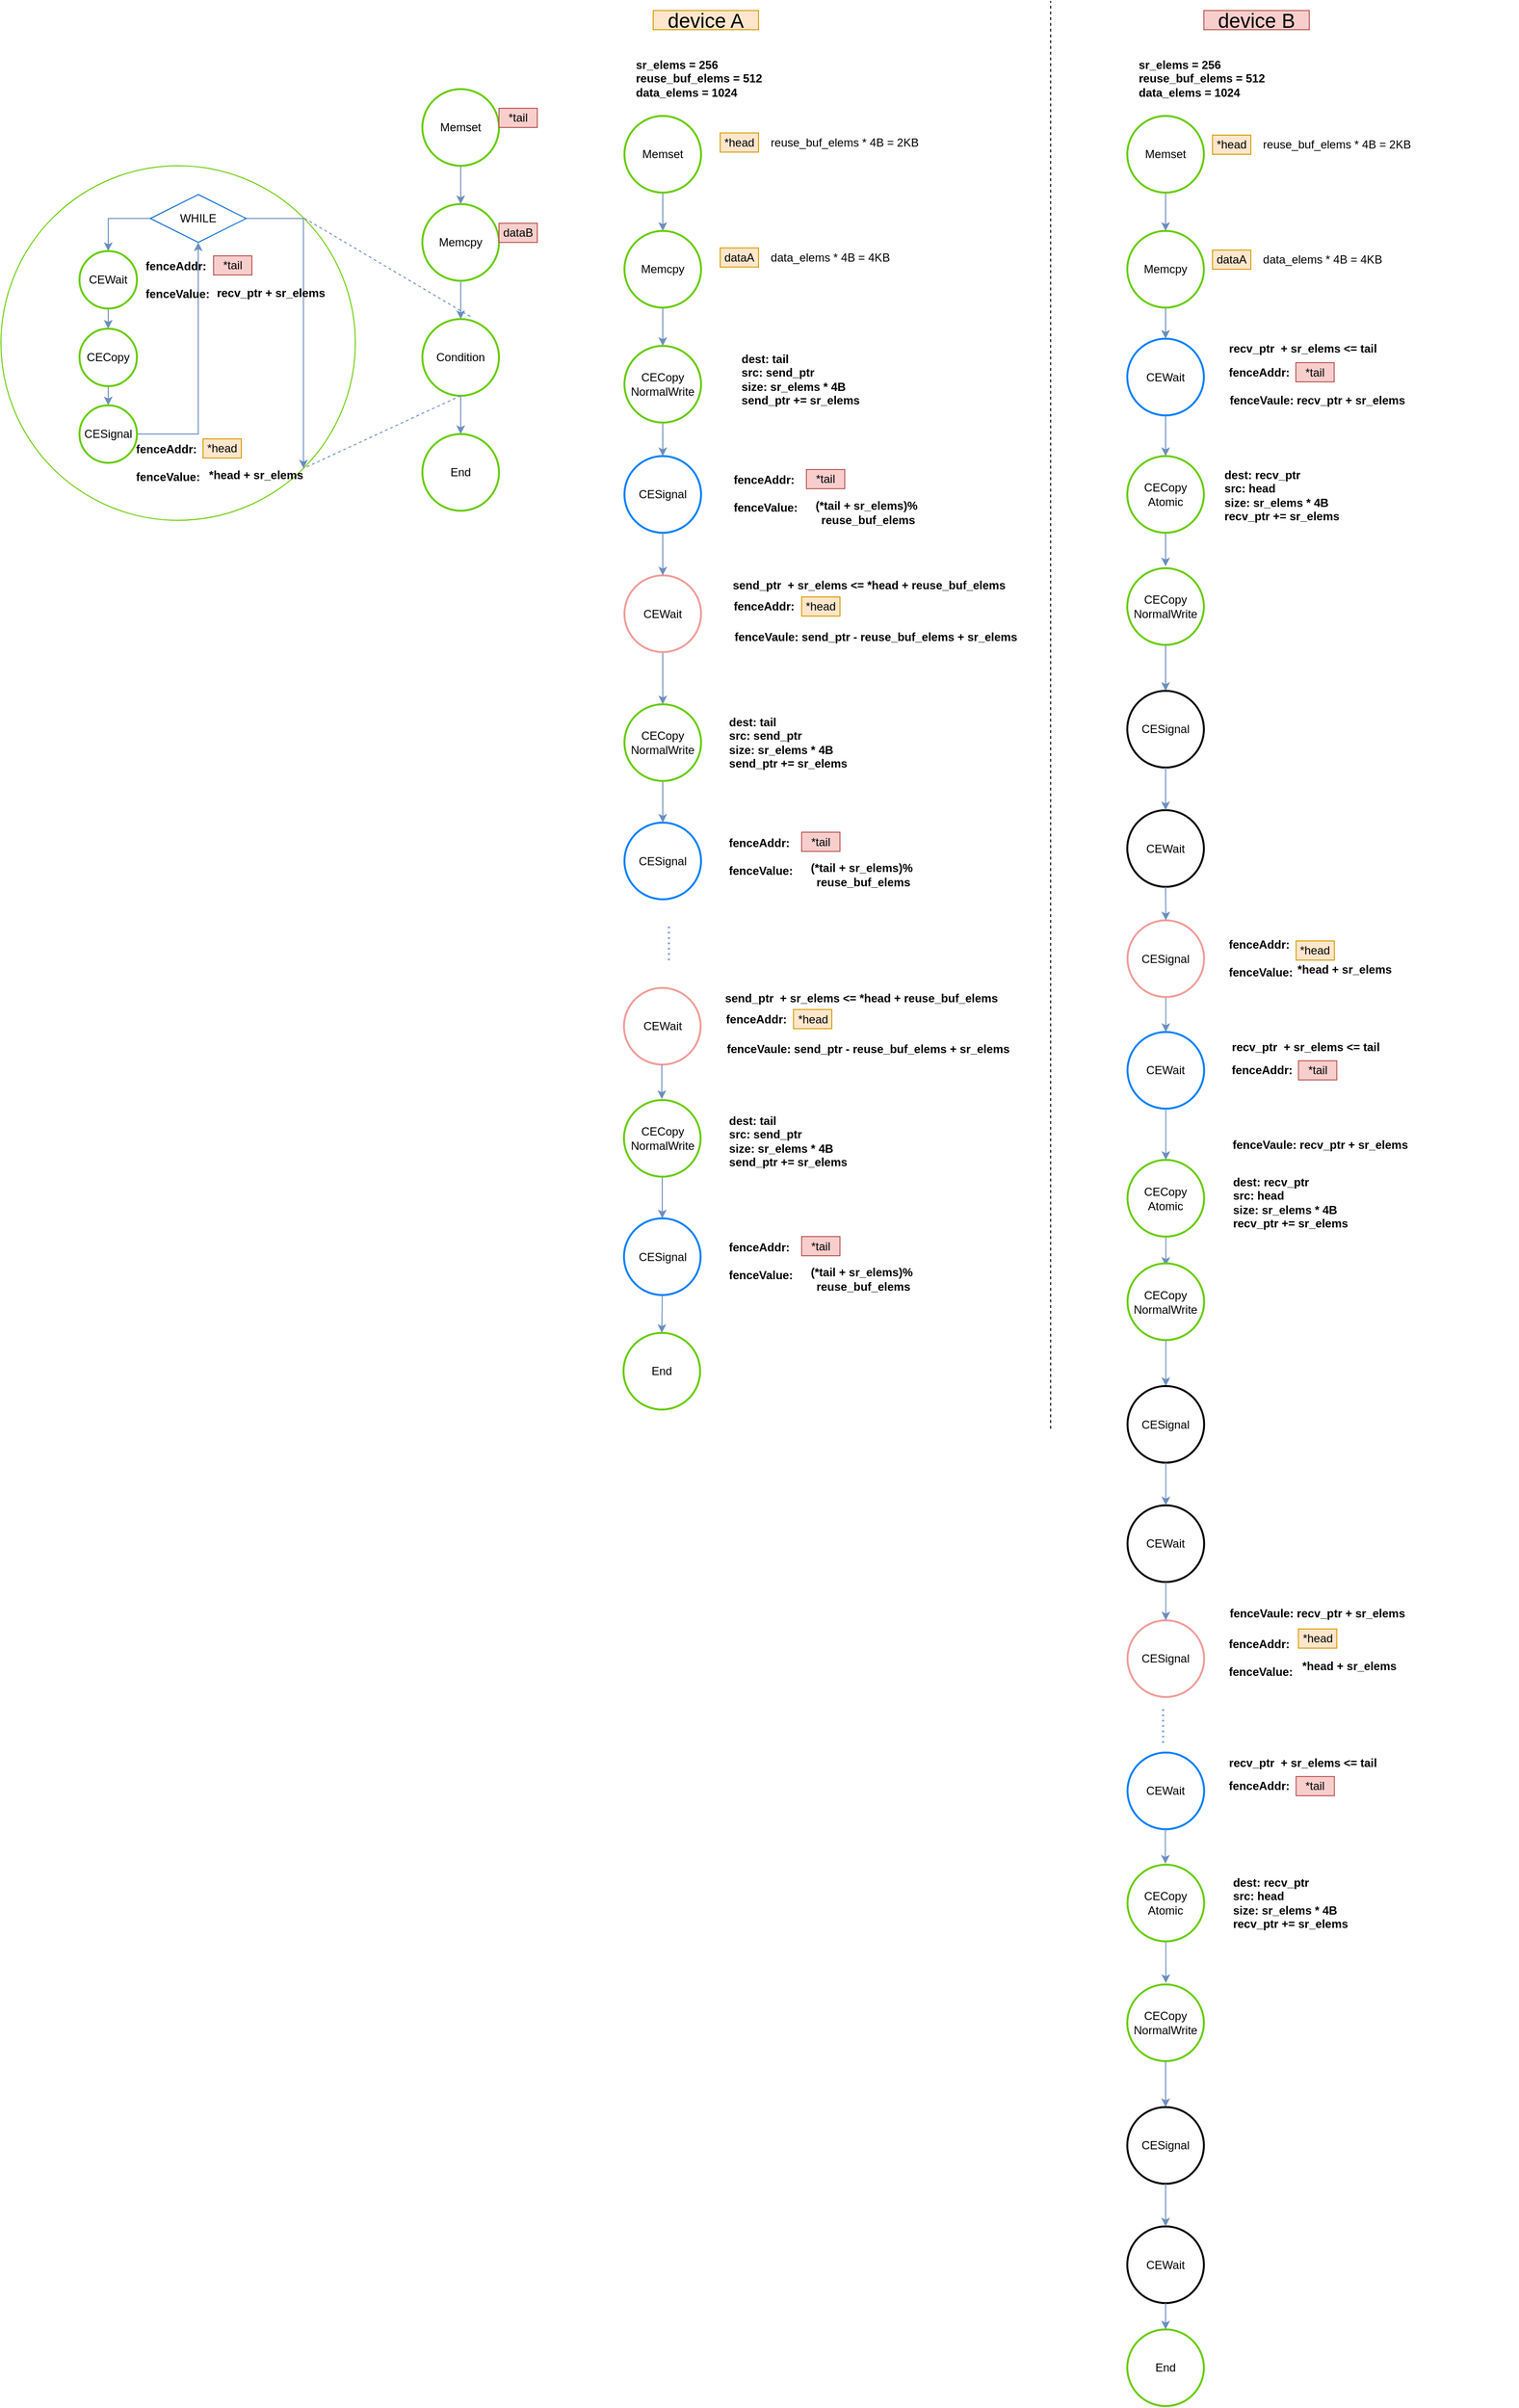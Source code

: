 <mxfile version="14.5.1" type="device" pages="4"><diagram id="UKDuhGVWqqo570mfrrRe" name="RRCS_graph"><mxGraphModel dx="1536" dy="881" grid="1" gridSize="10" guides="1" tooltips="1" connect="1" arrows="1" fold="1" page="1" pageScale="1" pageWidth="827" pageHeight="1169" math="0" shadow="0"><root><mxCell id="0"/><mxCell id="1" parent="0"/><mxCell id="4njCJyIHrf4Q0vkfTUCO-32" style="edgeStyle=orthogonalEdgeStyle;rounded=0;orthogonalLoop=1;jettySize=auto;html=1;entryX=0.5;entryY=0;entryDx=0;entryDy=0;strokeColor=#6C8EBF;" parent="1" source="4njCJyIHrf4Q0vkfTUCO-33" target="4njCJyIHrf4Q0vkfTUCO-35" edge="1"><mxGeometry relative="1" as="geometry"/></mxCell><mxCell id="4njCJyIHrf4Q0vkfTUCO-33" value="Memset" style="ellipse;whiteSpace=wrap;html=1;aspect=fixed;strokeColor=#66CC00;strokeWidth=2;fillColor=#FFFFFF;" parent="1" vertex="1"><mxGeometry x="460" y="212" width="80" height="80" as="geometry"/></mxCell><mxCell id="4njCJyIHrf4Q0vkfTUCO-34" style="edgeStyle=orthogonalEdgeStyle;rounded=0;orthogonalLoop=1;jettySize=auto;html=1;entryX=0.5;entryY=0;entryDx=0;entryDy=0;strokeColor=#6C8EBF;" parent="1" source="4njCJyIHrf4Q0vkfTUCO-35" target="4njCJyIHrf4Q0vkfTUCO-37" edge="1"><mxGeometry relative="1" as="geometry"/></mxCell><mxCell id="4njCJyIHrf4Q0vkfTUCO-35" value="Memcpy" style="ellipse;whiteSpace=wrap;html=1;aspect=fixed;strokeColor=#66CC00;strokeWidth=2;fillColor=#FFFFFF;" parent="1" vertex="1"><mxGeometry x="460" y="332" width="80" height="80" as="geometry"/></mxCell><mxCell id="4njCJyIHrf4Q0vkfTUCO-36" style="edgeStyle=orthogonalEdgeStyle;rounded=0;orthogonalLoop=1;jettySize=auto;html=1;entryX=0.5;entryY=0;entryDx=0;entryDy=0;strokeColor=#6C8EBF;" parent="1" source="4njCJyIHrf4Q0vkfTUCO-37" target="4njCJyIHrf4Q0vkfTUCO-50" edge="1"><mxGeometry relative="1" as="geometry"/></mxCell><mxCell id="4njCJyIHrf4Q0vkfTUCO-37" value="Condition" style="ellipse;whiteSpace=wrap;html=1;aspect=fixed;strokeColor=#66CC00;strokeWidth=2;fillColor=#FFFFFF;" parent="1" vertex="1"><mxGeometry x="460" y="452" width="80" height="80" as="geometry"/></mxCell><mxCell id="4njCJyIHrf4Q0vkfTUCO-38" value="" style="ellipse;whiteSpace=wrap;html=1;aspect=fixed;strokeColor=#66CC00;strokeWidth=1;fillColor=#FFFFFF;" parent="1" vertex="1"><mxGeometry x="20" y="292" width="370" height="370" as="geometry"/></mxCell><mxCell id="4njCJyIHrf4Q0vkfTUCO-39" value="" style="endArrow=none;dashed=1;html=1;strokeColor=#6C8EBF;exitX=0.625;exitY=-0.035;exitDx=0;exitDy=0;exitPerimeter=0;entryX=1;entryY=0;entryDx=0;entryDy=0;" parent="1" source="4njCJyIHrf4Q0vkfTUCO-37" target="4njCJyIHrf4Q0vkfTUCO-38" edge="1"><mxGeometry width="50" height="50" relative="1" as="geometry"><mxPoint x="610" y="402" as="sourcePoint"/><mxPoint x="660" y="352" as="targetPoint"/></mxGeometry></mxCell><mxCell id="4njCJyIHrf4Q0vkfTUCO-40" value="" style="endArrow=none;dashed=1;html=1;strokeColor=#6C8EBF;exitX=0.5;exitY=1;exitDx=0;exitDy=0;entryX=1;entryY=1;entryDx=0;entryDy=0;" parent="1" source="4njCJyIHrf4Q0vkfTUCO-37" target="4njCJyIHrf4Q0vkfTUCO-38" edge="1"><mxGeometry width="50" height="50" relative="1" as="geometry"><mxPoint x="520" y="459.2" as="sourcePoint"/><mxPoint x="756.12" y="338.56" as="targetPoint"/></mxGeometry></mxCell><mxCell id="4njCJyIHrf4Q0vkfTUCO-41" style="edgeStyle=orthogonalEdgeStyle;rounded=0;orthogonalLoop=1;jettySize=auto;html=1;strokeColor=#6C8EBF;" parent="1" source="4njCJyIHrf4Q0vkfTUCO-43" target="4njCJyIHrf4Q0vkfTUCO-49" edge="1"><mxGeometry relative="1" as="geometry"/></mxCell><mxCell id="4njCJyIHrf4Q0vkfTUCO-42" style="edgeStyle=orthogonalEdgeStyle;rounded=0;orthogonalLoop=1;jettySize=auto;html=1;entryX=1;entryY=1;entryDx=0;entryDy=0;strokeColor=#6C8EBF;" parent="1" source="4njCJyIHrf4Q0vkfTUCO-43" target="4njCJyIHrf4Q0vkfTUCO-38" edge="1"><mxGeometry relative="1" as="geometry"><Array as="points"><mxPoint x="336" y="347"/></Array></mxGeometry></mxCell><mxCell id="4njCJyIHrf4Q0vkfTUCO-43" value="WHILE" style="rhombus;whiteSpace=wrap;html=1;strokeWidth=1;fillColor=#FFFFFF;strokeColor=#0066CC;" parent="1" vertex="1"><mxGeometry x="176" y="322" width="100" height="50" as="geometry"/></mxCell><mxCell id="4njCJyIHrf4Q0vkfTUCO-44" style="edgeStyle=orthogonalEdgeStyle;rounded=0;orthogonalLoop=1;jettySize=auto;html=1;entryX=0.5;entryY=0;entryDx=0;entryDy=0;strokeColor=#6C8EBF;" parent="1" source="4njCJyIHrf4Q0vkfTUCO-45" target="4njCJyIHrf4Q0vkfTUCO-47" edge="1"><mxGeometry relative="1" as="geometry"/></mxCell><mxCell id="4njCJyIHrf4Q0vkfTUCO-45" value="CECopy" style="ellipse;whiteSpace=wrap;html=1;aspect=fixed;strokeColor=#66CC00;strokeWidth=2;fillColor=#FFFFFF;" parent="1" vertex="1"><mxGeometry x="102" y="462" width="60" height="60" as="geometry"/></mxCell><mxCell id="4njCJyIHrf4Q0vkfTUCO-46" style="edgeStyle=orthogonalEdgeStyle;rounded=0;orthogonalLoop=1;jettySize=auto;html=1;entryX=0.5;entryY=1;entryDx=0;entryDy=0;strokeColor=#6C8EBF;" parent="1" source="4njCJyIHrf4Q0vkfTUCO-47" target="4njCJyIHrf4Q0vkfTUCO-43" edge="1"><mxGeometry relative="1" as="geometry"/></mxCell><mxCell id="4njCJyIHrf4Q0vkfTUCO-47" value="CESignal" style="ellipse;whiteSpace=wrap;html=1;aspect=fixed;strokeColor=#66CC00;strokeWidth=2;fillColor=#FFFFFF;" parent="1" vertex="1"><mxGeometry x="102" y="542" width="60" height="60" as="geometry"/></mxCell><mxCell id="4njCJyIHrf4Q0vkfTUCO-48" style="edgeStyle=orthogonalEdgeStyle;rounded=0;orthogonalLoop=1;jettySize=auto;html=1;strokeColor=#6C8EBF;" parent="1" source="4njCJyIHrf4Q0vkfTUCO-49" target="4njCJyIHrf4Q0vkfTUCO-45" edge="1"><mxGeometry relative="1" as="geometry"/></mxCell><mxCell id="4njCJyIHrf4Q0vkfTUCO-49" value="CEWait" style="ellipse;whiteSpace=wrap;html=1;aspect=fixed;strokeColor=#66CC00;strokeWidth=2;fillColor=#FFFFFF;" parent="1" vertex="1"><mxGeometry x="102" y="381" width="60" height="60" as="geometry"/></mxCell><mxCell id="4njCJyIHrf4Q0vkfTUCO-50" value="End" style="ellipse;whiteSpace=wrap;html=1;aspect=fixed;strokeColor=#66CC00;strokeWidth=2;fillColor=#FFFFFF;" parent="1" vertex="1"><mxGeometry x="460" y="572" width="80" height="80" as="geometry"/></mxCell><mxCell id="4njCJyIHrf4Q0vkfTUCO-51" value="&lt;font style=&quot;font-size: 21px&quot;&gt;&lt;font style=&quot;font-size: 21px&quot;&gt;device A&lt;/font&gt;&lt;/font&gt;" style="text;html=1;strokeColor=#d79b00;fillColor=#ffe6cc;align=center;verticalAlign=middle;whiteSpace=wrap;rounded=0;" parent="1" vertex="1"><mxGeometry x="701" y="130" width="110" height="20" as="geometry"/></mxCell><mxCell id="4njCJyIHrf4Q0vkfTUCO-52" value="&lt;font style=&quot;font-size: 21px&quot;&gt;&lt;font style=&quot;font-size: 21px&quot;&gt;device B&lt;/font&gt;&lt;/font&gt;" style="text;html=1;strokeColor=#b85450;fillColor=#f8cecc;align=center;verticalAlign=middle;whiteSpace=wrap;rounded=0;" parent="1" vertex="1"><mxGeometry x="1276" y="130" width="110" height="20" as="geometry"/></mxCell><mxCell id="4njCJyIHrf4Q0vkfTUCO-53" value="*tail" style="text;html=1;strokeColor=#b85450;fillColor=#f8cecc;align=center;verticalAlign=middle;whiteSpace=wrap;rounded=0;" parent="1" vertex="1"><mxGeometry x="540" y="232" width="40" height="20" as="geometry"/></mxCell><mxCell id="4njCJyIHrf4Q0vkfTUCO-54" value="dataB" style="text;html=1;strokeColor=#b85450;fillColor=#f8cecc;align=center;verticalAlign=middle;whiteSpace=wrap;rounded=0;" parent="1" vertex="1"><mxGeometry x="540" y="352" width="40" height="20" as="geometry"/></mxCell><mxCell id="4njCJyIHrf4Q0vkfTUCO-55" value="recv_ptr + sr_elems" style="text;html=1;strokeColor=none;fillColor=none;align=center;verticalAlign=middle;whiteSpace=wrap;rounded=0;fontStyle=1" parent="1" vertex="1"><mxGeometry x="242" y="415" width="120" height="20" as="geometry"/></mxCell><mxCell id="4njCJyIHrf4Q0vkfTUCO-56" value="fenceAddr:&amp;nbsp;&lt;br&gt;&lt;br&gt;fenceValue:" style="text;html=1;strokeColor=none;fillColor=none;align=center;verticalAlign=middle;whiteSpace=wrap;rounded=0;fontStyle=1" parent="1" vertex="1"><mxGeometry x="162" y="401" width="85" height="20" as="geometry"/></mxCell><mxCell id="4njCJyIHrf4Q0vkfTUCO-57" value="*tail" style="text;html=1;strokeColor=#b85450;fillColor=#f8cecc;align=center;verticalAlign=middle;whiteSpace=wrap;rounded=0;" parent="1" vertex="1"><mxGeometry x="242" y="386" width="40" height="20" as="geometry"/></mxCell><mxCell id="4njCJyIHrf4Q0vkfTUCO-58" value="fenceAddr:&amp;nbsp;&lt;br&gt;&lt;br&gt;fenceValue:" style="text;html=1;strokeColor=none;fillColor=none;align=center;verticalAlign=middle;whiteSpace=wrap;rounded=0;fontStyle=1" parent="1" vertex="1"><mxGeometry x="152" y="592" width="85" height="20" as="geometry"/></mxCell><mxCell id="4njCJyIHrf4Q0vkfTUCO-59" value="*head + sr_elems" style="text;html=1;strokeColor=none;fillColor=none;align=center;verticalAlign=middle;whiteSpace=wrap;rounded=0;fontStyle=1" parent="1" vertex="1"><mxGeometry x="231" y="605" width="111" height="20" as="geometry"/></mxCell><mxCell id="4njCJyIHrf4Q0vkfTUCO-60" value="*head" style="text;html=1;strokeColor=#d79b00;fillColor=#ffe6cc;align=center;verticalAlign=middle;whiteSpace=wrap;rounded=0;" parent="1" vertex="1"><mxGeometry x="231" y="577" width="40" height="20" as="geometry"/></mxCell><mxCell id="4njCJyIHrf4Q0vkfTUCO-61" style="edgeStyle=orthogonalEdgeStyle;rounded=0;orthogonalLoop=1;jettySize=auto;html=1;entryX=0.5;entryY=0;entryDx=0;entryDy=0;strokeColor=#6C8EBF;" parent="1" source="4njCJyIHrf4Q0vkfTUCO-62" target="4njCJyIHrf4Q0vkfTUCO-64" edge="1"><mxGeometry relative="1" as="geometry"/></mxCell><mxCell id="4njCJyIHrf4Q0vkfTUCO-62" value="Memset" style="ellipse;whiteSpace=wrap;html=1;aspect=fixed;strokeColor=#66CC00;strokeWidth=2;fillColor=#FFFFFF;" parent="1" vertex="1"><mxGeometry x="671" y="240" width="80" height="80" as="geometry"/></mxCell><mxCell id="4njCJyIHrf4Q0vkfTUCO-63" style="edgeStyle=orthogonalEdgeStyle;rounded=0;orthogonalLoop=1;jettySize=auto;html=1;entryX=0.5;entryY=0;entryDx=0;entryDy=0;strokeColor=#6C8EBF;" parent="1" source="4njCJyIHrf4Q0vkfTUCO-64" target="4njCJyIHrf4Q0vkfTUCO-66" edge="1"><mxGeometry relative="1" as="geometry"/></mxCell><mxCell id="4njCJyIHrf4Q0vkfTUCO-64" value="Memcpy" style="ellipse;whiteSpace=wrap;html=1;aspect=fixed;strokeColor=#66CC00;strokeWidth=2;fillColor=#FFFFFF;" parent="1" vertex="1"><mxGeometry x="671" y="360" width="80" height="80" as="geometry"/></mxCell><mxCell id="4njCJyIHrf4Q0vkfTUCO-65" style="edgeStyle=orthogonalEdgeStyle;rounded=0;orthogonalLoop=1;jettySize=auto;html=1;entryX=0.5;entryY=0;entryDx=0;entryDy=0;strokeColor=#6C8EBF;" parent="1" source="4njCJyIHrf4Q0vkfTUCO-66" target="4njCJyIHrf4Q0vkfTUCO-159" edge="1"><mxGeometry relative="1" as="geometry"/></mxCell><mxCell id="4njCJyIHrf4Q0vkfTUCO-66" value="CECopy&lt;br style=&quot;border-color: var(--border-color);&quot;&gt;NormalWrite" style="ellipse;whiteSpace=wrap;html=1;aspect=fixed;strokeColor=#66CC00;strokeWidth=2;fillColor=#FFFFFF;" parent="1" vertex="1"><mxGeometry x="671" y="480" width="80" height="80" as="geometry"/></mxCell><mxCell id="4njCJyIHrf4Q0vkfTUCO-67" style="edgeStyle=orthogonalEdgeStyle;rounded=0;orthogonalLoop=1;jettySize=auto;html=1;exitX=0.5;exitY=1;exitDx=0;exitDy=0;strokeColor=#6C8EBF;" parent="1" source="4njCJyIHrf4Q0vkfTUCO-68" edge="1"><mxGeometry relative="1" as="geometry"><mxPoint x="711" y="854" as="targetPoint"/></mxGeometry></mxCell><mxCell id="4njCJyIHrf4Q0vkfTUCO-68" value="CEWait" style="ellipse;whiteSpace=wrap;html=1;aspect=fixed;strokeWidth=2;fillColor=#FFFFFF;strokeColor=#F19C99;" parent="1" vertex="1"><mxGeometry x="671" y="719.5" width="80" height="80" as="geometry"/></mxCell><mxCell id="4njCJyIHrf4Q0vkfTUCO-69" value="*head" style="text;html=1;strokeColor=#d79b00;fillColor=#ffe6cc;align=center;verticalAlign=middle;whiteSpace=wrap;rounded=0;" parent="1" vertex="1"><mxGeometry x="771" y="257.75" width="40" height="20" as="geometry"/></mxCell><mxCell id="4njCJyIHrf4Q0vkfTUCO-70" value="dataA" style="text;html=1;strokeColor=#d79b00;fillColor=#ffe6cc;align=center;verticalAlign=middle;whiteSpace=wrap;rounded=0;" parent="1" vertex="1"><mxGeometry x="771" y="377.75" width="40" height="20" as="geometry"/></mxCell><mxCell id="4njCJyIHrf4Q0vkfTUCO-71" value="reuse_buf_elems * 4B = 2KB" style="text;html=1;align=center;verticalAlign=middle;whiteSpace=wrap;rounded=0;" parent="1" vertex="1"><mxGeometry x="821" y="249.62" width="160" height="36.25" as="geometry"/></mxCell><mxCell id="4njCJyIHrf4Q0vkfTUCO-72" value="data_elems * 4B = 4KB" style="text;html=1;align=center;verticalAlign=middle;whiteSpace=wrap;rounded=0;" parent="1" vertex="1"><mxGeometry x="811" y="371.5" width="150" height="32.5" as="geometry"/></mxCell><mxCell id="4njCJyIHrf4Q0vkfTUCO-73" value="&lt;div style=&quot;text-align: left&quot;&gt;&lt;span&gt;dest: tail&lt;/span&gt;&lt;/div&gt;&lt;div style=&quot;text-align: left&quot;&gt;&lt;span&gt;src: send_ptr&lt;/span&gt;&lt;/div&gt;&lt;div style=&quot;text-align: left&quot;&gt;&lt;span&gt;size: sr_elems * 4B&lt;/span&gt;&lt;/div&gt;&lt;div style=&quot;text-align: left&quot;&gt;&lt;span&gt;send_ptr += sr_elems&lt;/span&gt;&lt;/div&gt;" style="text;html=1;strokeColor=none;fillColor=none;align=center;verticalAlign=middle;whiteSpace=wrap;rounded=0;fontStyle=1" parent="1" vertex="1"><mxGeometry x="736" y="480" width="238" height="70" as="geometry"/></mxCell><mxCell id="4njCJyIHrf4Q0vkfTUCO-74" value="sr_elems = 256&lt;br&gt;reuse_buf_elems = 512&lt;br&gt;data_elems = 1024" style="text;html=1;strokeColor=none;fillColor=none;align=left;verticalAlign=middle;whiteSpace=wrap;rounded=0;fontStyle=1" parent="1" vertex="1"><mxGeometry x="680.5" y="190" width="260" height="21.5" as="geometry"/></mxCell><mxCell id="4njCJyIHrf4Q0vkfTUCO-75" value="fenceAddr:&amp;nbsp;" style="text;html=1;strokeColor=none;fillColor=none;align=center;verticalAlign=middle;whiteSpace=wrap;rounded=0;fontStyle=1" parent="1" vertex="1"><mxGeometry x="767.5" y="1172.5" width="85" height="20" as="geometry"/></mxCell><mxCell id="4njCJyIHrf4Q0vkfTUCO-76" value="*head" style="text;html=1;strokeColor=#d79b00;fillColor=#ffe6cc;align=center;verticalAlign=middle;whiteSpace=wrap;rounded=0;" parent="1" vertex="1"><mxGeometry x="847.5" y="1172.5" width="40" height="20" as="geometry"/></mxCell><mxCell id="4njCJyIHrf4Q0vkfTUCO-77" value="send_ptr&amp;nbsp; + sr_elems &amp;lt;= *head + reuse_buf_elems" style="text;html=1;strokeColor=none;fillColor=none;align=center;verticalAlign=middle;whiteSpace=wrap;rounded=0;fontStyle=1" parent="1" vertex="1"><mxGeometry x="767.5" y="1150" width="301" height="21.5" as="geometry"/></mxCell><mxCell id="4njCJyIHrf4Q0vkfTUCO-78" value="fenceAddr:&amp;nbsp;&lt;br&gt;&lt;br&gt;fenceValue:" style="text;html=1;strokeColor=none;fillColor=none;align=center;verticalAlign=middle;whiteSpace=wrap;rounded=0;fontStyle=1" parent="1" vertex="1"><mxGeometry x="776" y="624" width="85" height="20" as="geometry"/></mxCell><mxCell id="4njCJyIHrf4Q0vkfTUCO-79" value="*tail" style="text;html=1;strokeColor=#b85450;fillColor=#f8cecc;align=center;verticalAlign=middle;whiteSpace=wrap;rounded=0;" parent="1" vertex="1"><mxGeometry x="861" y="609" width="40" height="20" as="geometry"/></mxCell><mxCell id="4njCJyIHrf4Q0vkfTUCO-80" value="&lt;div style=&quot;text-align: left&quot;&gt;(*tail + sr_elems)%&amp;nbsp;&lt;/div&gt;&lt;span style=&quot;text-align: left&quot;&gt;reuse_buf_elems&lt;/span&gt;" style="text;html=1;strokeColor=none;fillColor=none;align=center;verticalAlign=middle;whiteSpace=wrap;rounded=0;fontStyle=1" parent="1" vertex="1"><mxGeometry x="855" y="637" width="141" height="33" as="geometry"/></mxCell><mxCell id="4njCJyIHrf4Q0vkfTUCO-81" style="edgeStyle=orthogonalEdgeStyle;rounded=0;orthogonalLoop=1;jettySize=auto;html=1;entryX=0.5;entryY=0;entryDx=0;entryDy=0;strokeColor=#6C8EBF;" parent="1" source="4njCJyIHrf4Q0vkfTUCO-82" target="4njCJyIHrf4Q0vkfTUCO-84" edge="1"><mxGeometry relative="1" as="geometry"/></mxCell><mxCell id="4njCJyIHrf4Q0vkfTUCO-82" value="CECopy&lt;br style=&quot;border-color: var(--border-color);&quot;&gt;NormalWrite" style="ellipse;whiteSpace=wrap;html=1;aspect=fixed;strokeColor=#66CC00;strokeWidth=2;fillColor=#FFFFFF;" parent="1" vertex="1"><mxGeometry x="671" y="854" width="80" height="80" as="geometry"/></mxCell><mxCell id="4njCJyIHrf4Q0vkfTUCO-84" value="CESignal" style="ellipse;whiteSpace=wrap;html=1;aspect=fixed;strokeWidth=2;fillColor=#FFFFFF;strokeColor=#007FFF;" parent="1" vertex="1"><mxGeometry x="671" y="977.5" width="80" height="80" as="geometry"/></mxCell><mxCell id="4njCJyIHrf4Q0vkfTUCO-89" value="CEWait" style="ellipse;whiteSpace=wrap;html=1;aspect=fixed;strokeWidth=2;fillColor=#FFFFFF;strokeColor=#F19C99;" parent="1" vertex="1"><mxGeometry x="670.5" y="1150" width="80" height="80" as="geometry"/></mxCell><mxCell id="4njCJyIHrf4Q0vkfTUCO-90" style="edgeStyle=orthogonalEdgeStyle;rounded=0;orthogonalLoop=1;jettySize=auto;html=1;exitX=0.5;exitY=1;exitDx=0;exitDy=0;strokeColor=#6C8EBF;" parent="1" edge="1"><mxGeometry relative="1" as="geometry"><mxPoint x="710" y="1266" as="targetPoint"/><mxPoint x="710" y="1230" as="sourcePoint"/></mxGeometry></mxCell><mxCell id="4njCJyIHrf4Q0vkfTUCO-91" style="edgeStyle=orthogonalEdgeStyle;rounded=0;orthogonalLoop=1;jettySize=auto;html=1;entryX=0.5;entryY=0;entryDx=0;entryDy=0;strokeColor=#6C8EBF;" parent="1" source="4njCJyIHrf4Q0vkfTUCO-92" target="4njCJyIHrf4Q0vkfTUCO-94" edge="1"><mxGeometry relative="1" as="geometry"/></mxCell><mxCell id="4njCJyIHrf4Q0vkfTUCO-92" value="CECopy&lt;br style=&quot;border-color: var(--border-color);&quot;&gt;NormalWrite" style="ellipse;whiteSpace=wrap;html=1;aspect=fixed;strokeColor=#66CC00;strokeWidth=2;fillColor=#FFFFFF;" parent="1" vertex="1"><mxGeometry x="670.5" y="1267" width="80" height="80" as="geometry"/></mxCell><mxCell id="4njCJyIHrf4Q0vkfTUCO-93" style="edgeStyle=orthogonalEdgeStyle;rounded=0;orthogonalLoop=1;jettySize=auto;html=1;exitX=0.5;exitY=1;exitDx=0;exitDy=0;strokeColor=#6C8EBF;entryX=0.5;entryY=0;entryDx=0;entryDy=0;" parent="1" source="4njCJyIHrf4Q0vkfTUCO-94" target="4njCJyIHrf4Q0vkfTUCO-106" edge="1"><mxGeometry relative="1" as="geometry"><mxPoint x="710.5" y="1507" as="targetPoint"/></mxGeometry></mxCell><mxCell id="4njCJyIHrf4Q0vkfTUCO-94" value="CESignal" style="ellipse;whiteSpace=wrap;html=1;aspect=fixed;strokeWidth=2;fillColor=#FFFFFF;strokeColor=#007FFF;" parent="1" vertex="1"><mxGeometry x="670.5" y="1390.5" width="80" height="80" as="geometry"/></mxCell><mxCell id="4njCJyIHrf4Q0vkfTUCO-106" value="End" style="ellipse;whiteSpace=wrap;html=1;aspect=fixed;strokeColor=#66CC00;strokeWidth=2;fillColor=#FFFFFF;" parent="1" vertex="1"><mxGeometry x="670" y="1510" width="80" height="80" as="geometry"/></mxCell><mxCell id="4njCJyIHrf4Q0vkfTUCO-108" value="&lt;span style=&quot;color: rgb(0, 0, 0); font-family: Helvetica; font-size: 12px; font-style: normal; font-variant-ligatures: normal; font-variant-caps: normal; font-weight: 700; letter-spacing: normal; orphans: 2; text-align: center; text-indent: 0px; text-transform: none; widows: 2; word-spacing: 0px; -webkit-text-stroke-width: 0px; background-color: rgb(255, 255, 255); text-decoration-thickness: initial; text-decoration-style: initial; text-decoration-color: initial; float: none; display: inline !important;&quot;&gt;fenceVaule: send_ptr - reuse_buf_elems + sr_elems&lt;/span&gt;" style="text;whiteSpace=wrap;html=1;" parent="1" vertex="1"><mxGeometry x="775.5" y="1200" width="300" height="30" as="geometry"/></mxCell><mxCell id="4njCJyIHrf4Q0vkfTUCO-111" style="edgeStyle=orthogonalEdgeStyle;rounded=0;orthogonalLoop=1;jettySize=auto;html=1;entryX=0.5;entryY=0;entryDx=0;entryDy=0;strokeColor=#6C8EBF;" parent="1" source="4njCJyIHrf4Q0vkfTUCO-112" target="4njCJyIHrf4Q0vkfTUCO-114" edge="1"><mxGeometry relative="1" as="geometry"/></mxCell><mxCell id="4njCJyIHrf4Q0vkfTUCO-112" value="Memset" style="ellipse;whiteSpace=wrap;html=1;aspect=fixed;strokeColor=#66CC00;strokeWidth=2;fillColor=#FFFFFF;" parent="1" vertex="1"><mxGeometry x="1196" y="240" width="80" height="80" as="geometry"/></mxCell><mxCell id="4njCJyIHrf4Q0vkfTUCO-113" style="edgeStyle=orthogonalEdgeStyle;rounded=0;orthogonalLoop=1;jettySize=auto;html=1;entryX=0.5;entryY=0;entryDx=0;entryDy=0;strokeColor=#6C8EBF;" parent="1" source="4njCJyIHrf4Q0vkfTUCO-114" target="4njCJyIHrf4Q0vkfTUCO-174" edge="1"><mxGeometry relative="1" as="geometry"/></mxCell><mxCell id="4njCJyIHrf4Q0vkfTUCO-114" value="Memcpy" style="ellipse;whiteSpace=wrap;html=1;aspect=fixed;strokeColor=#66CC00;strokeWidth=2;fillColor=#FFFFFF;" parent="1" vertex="1"><mxGeometry x="1196" y="360" width="80" height="80" as="geometry"/></mxCell><mxCell id="4njCJyIHrf4Q0vkfTUCO-115" style="edgeStyle=orthogonalEdgeStyle;rounded=0;orthogonalLoop=1;jettySize=auto;html=1;strokeColor=#6C8EBF;" parent="1" source="4njCJyIHrf4Q0vkfTUCO-116" edge="1"><mxGeometry relative="1" as="geometry"><mxPoint x="1236" y="710" as="targetPoint"/></mxGeometry></mxCell><mxCell id="4njCJyIHrf4Q0vkfTUCO-116" value="CECopy&lt;br&gt;Atomic" style="ellipse;whiteSpace=wrap;html=1;aspect=fixed;strokeColor=#66CC00;strokeWidth=2;fillColor=#FFFFFF;" parent="1" vertex="1"><mxGeometry x="1196" y="595" width="80" height="80" as="geometry"/></mxCell><mxCell id="4njCJyIHrf4Q0vkfTUCO-117" style="edgeStyle=orthogonalEdgeStyle;rounded=0;orthogonalLoop=1;jettySize=auto;html=1;exitX=0.5;exitY=1;exitDx=0;exitDy=0;strokeColor=#6C8EBF;" parent="1" source="4njCJyIHrf4Q0vkfTUCO-118" edge="1"><mxGeometry relative="1" as="geometry"><mxPoint x="1236.25" y="1196" as="targetPoint"/></mxGeometry></mxCell><mxCell id="4njCJyIHrf4Q0vkfTUCO-118" value="CESignal" style="ellipse;whiteSpace=wrap;html=1;aspect=fixed;strokeWidth=2;fillColor=#FFFFFF;strokeColor=#F19C99;" parent="1" vertex="1"><mxGeometry x="1196.25" y="1079.5" width="80" height="80" as="geometry"/></mxCell><mxCell id="4njCJyIHrf4Q0vkfTUCO-119" value="*head" style="text;html=1;strokeColor=#d79b00;fillColor=#ffe6cc;align=center;verticalAlign=middle;whiteSpace=wrap;rounded=0;" parent="1" vertex="1"><mxGeometry x="1285" y="260" width="40" height="20" as="geometry"/></mxCell><mxCell id="4njCJyIHrf4Q0vkfTUCO-120" value="dataA" style="text;html=1;strokeColor=#d79b00;fillColor=#ffe6cc;align=center;verticalAlign=middle;whiteSpace=wrap;rounded=0;" parent="1" vertex="1"><mxGeometry x="1285" y="380" width="40" height="20" as="geometry"/></mxCell><mxCell id="4njCJyIHrf4Q0vkfTUCO-121" value="reuse_buf_elems * 4B = 2KB" style="text;html=1;align=center;verticalAlign=middle;whiteSpace=wrap;rounded=0;" parent="1" vertex="1"><mxGeometry x="1335" y="251.87" width="160" height="36.25" as="geometry"/></mxCell><mxCell id="4njCJyIHrf4Q0vkfTUCO-122" value="data_elems * 4B = 4KB" style="text;html=1;align=center;verticalAlign=middle;whiteSpace=wrap;rounded=0;" parent="1" vertex="1"><mxGeometry x="1325" y="373.75" width="150" height="32.5" as="geometry"/></mxCell><mxCell id="4njCJyIHrf4Q0vkfTUCO-123" value="&lt;div style=&quot;text-align: left&quot;&gt;&lt;span&gt;dest: recv_ptr&lt;/span&gt;&lt;/div&gt;&lt;div style=&quot;text-align: left&quot;&gt;&lt;span&gt;src: head&lt;/span&gt;&lt;/div&gt;&lt;div style=&quot;text-align: left&quot;&gt;&lt;span&gt;size: sr_elems * 4B&lt;/span&gt;&lt;/div&gt;&lt;div style=&quot;text-align: left&quot;&gt;&lt;span&gt;recv_ptr += sr_elems&lt;/span&gt;&lt;/div&gt;" style="text;html=1;strokeColor=none;fillColor=none;align=center;verticalAlign=middle;whiteSpace=wrap;rounded=0;fontStyle=1" parent="1" vertex="1"><mxGeometry x="1276" y="609" width="163" height="53" as="geometry"/></mxCell><mxCell id="4njCJyIHrf4Q0vkfTUCO-124" value="sr_elems = 256&lt;br&gt;reuse_buf_elems = 512&lt;br&gt;data_elems = 1024" style="text;html=1;strokeColor=none;fillColor=none;align=left;verticalAlign=middle;whiteSpace=wrap;rounded=0;fontStyle=1" parent="1" vertex="1"><mxGeometry x="1205.5" y="190" width="260" height="21.5" as="geometry"/></mxCell><mxCell id="4njCJyIHrf4Q0vkfTUCO-128" value="fenceAddr:&amp;nbsp;&lt;br&gt;&lt;br&gt;fenceValue:" style="text;html=1;strokeColor=none;fillColor=none;align=center;verticalAlign=middle;whiteSpace=wrap;rounded=0;fontStyle=1" parent="1" vertex="1"><mxGeometry x="1293.25" y="1108.5" width="85" height="20" as="geometry"/></mxCell><mxCell id="4njCJyIHrf4Q0vkfTUCO-129" value="*tail" style="text;html=1;strokeColor=#b85450;fillColor=#f8cecc;align=center;verticalAlign=middle;whiteSpace=wrap;rounded=0;" parent="1" vertex="1"><mxGeometry x="1372" y="497.5" width="40" height="20" as="geometry"/></mxCell><mxCell id="4njCJyIHrf4Q0vkfTUCO-130" value="*head + sr_elems" style="text;html=1;strokeColor=none;fillColor=none;align=center;verticalAlign=middle;whiteSpace=wrap;rounded=0;fontStyle=1" parent="1" vertex="1"><mxGeometry x="1360.75" y="1121" width="124" height="20" as="geometry"/></mxCell><mxCell id="4njCJyIHrf4Q0vkfTUCO-131" style="edgeStyle=orthogonalEdgeStyle;rounded=0;orthogonalLoop=1;jettySize=auto;html=1;strokeColor=#6C8EBF;" parent="1" source="4njCJyIHrf4Q0vkfTUCO-132" edge="1"><mxGeometry relative="1" as="geometry"><mxPoint x="1236" y="1440" as="targetPoint"/></mxGeometry></mxCell><mxCell id="4njCJyIHrf4Q0vkfTUCO-132" value="CECopy&lt;br&gt;Atomic" style="ellipse;whiteSpace=wrap;html=1;aspect=fixed;strokeColor=#66CC00;strokeWidth=2;fillColor=#FFFFFF;" parent="1" vertex="1"><mxGeometry x="1196.25" y="1329.5" width="80" height="80" as="geometry"/></mxCell><mxCell id="4njCJyIHrf4Q0vkfTUCO-134" value="CESignal" style="ellipse;whiteSpace=wrap;html=1;aspect=fixed;strokeWidth=2;fillColor=#FFFFFF;strokeColor=#F19C99;" parent="1" vertex="1"><mxGeometry x="1196.25" y="1810" width="80" height="80" as="geometry"/></mxCell><mxCell id="4njCJyIHrf4Q0vkfTUCO-136" value="fenceAddr:&amp;nbsp;&lt;br&gt;&lt;br&gt;fenceValue:" style="text;html=1;strokeColor=none;fillColor=none;align=center;verticalAlign=middle;whiteSpace=wrap;rounded=0;fontStyle=1" parent="1" vertex="1"><mxGeometry x="1293.25" y="1839" width="85" height="20" as="geometry"/></mxCell><mxCell id="4njCJyIHrf4Q0vkfTUCO-139" value="CEWait" style="ellipse;whiteSpace=wrap;html=1;aspect=fixed;strokeWidth=2;fillColor=#FFFFFF;strokeColor=#007FFF;" parent="1" vertex="1"><mxGeometry x="1196.25" y="1948" width="80" height="80" as="geometry"/></mxCell><mxCell id="4njCJyIHrf4Q0vkfTUCO-140" style="edgeStyle=orthogonalEdgeStyle;rounded=0;orthogonalLoop=1;jettySize=auto;html=1;exitX=0.5;exitY=1;exitDx=0;exitDy=0;strokeColor=#6C8EBF;" parent="1" edge="1"><mxGeometry relative="1" as="geometry"><mxPoint x="1235.75" y="2064" as="targetPoint"/><mxPoint x="1235.75" y="2028" as="sourcePoint"/></mxGeometry></mxCell><mxCell id="4njCJyIHrf4Q0vkfTUCO-141" style="edgeStyle=orthogonalEdgeStyle;rounded=0;orthogonalLoop=1;jettySize=auto;html=1;entryX=0.5;entryY=0;entryDx=0;entryDy=0;strokeColor=#6C8EBF;" parent="1" source="4njCJyIHrf4Q0vkfTUCO-142" edge="1"><mxGeometry relative="1" as="geometry"><mxPoint x="1236.25" y="2188.5" as="targetPoint"/></mxGeometry></mxCell><mxCell id="4njCJyIHrf4Q0vkfTUCO-142" value="CECopy&lt;br&gt;Atomic" style="ellipse;whiteSpace=wrap;html=1;aspect=fixed;strokeColor=#66CC00;strokeWidth=2;fillColor=#FFFFFF;" parent="1" vertex="1"><mxGeometry x="1196.25" y="2065" width="80" height="80" as="geometry"/></mxCell><mxCell id="4njCJyIHrf4Q0vkfTUCO-156" value="End" style="ellipse;whiteSpace=wrap;html=1;aspect=fixed;strokeColor=#66CC00;strokeWidth=2;fillColor=#FFFFFF;" parent="1" vertex="1"><mxGeometry x="1196" y="2550" width="80" height="80" as="geometry"/></mxCell><mxCell id="4njCJyIHrf4Q0vkfTUCO-159" value="CESignal" style="ellipse;whiteSpace=wrap;html=1;aspect=fixed;strokeWidth=2;fillColor=#FFFFFF;strokeColor=#007FFF;" parent="1" vertex="1"><mxGeometry x="671" y="595" width="80" height="80" as="geometry"/></mxCell><mxCell id="4njCJyIHrf4Q0vkfTUCO-163" style="edgeStyle=orthogonalEdgeStyle;rounded=0;orthogonalLoop=1;jettySize=auto;html=1;exitX=0.5;exitY=1;exitDx=0;exitDy=0;strokeColor=#6C8EBF;entryX=0.5;entryY=0;entryDx=0;entryDy=0;" parent="1" source="4njCJyIHrf4Q0vkfTUCO-159" target="4njCJyIHrf4Q0vkfTUCO-68" edge="1"><mxGeometry relative="1" as="geometry"><mxPoint x="721" y="864" as="targetPoint"/><mxPoint x="721" y="827.5" as="sourcePoint"/></mxGeometry></mxCell><mxCell id="4njCJyIHrf4Q0vkfTUCO-164" value="fenceAddr:&amp;nbsp;" style="text;html=1;strokeColor=none;fillColor=none;align=center;verticalAlign=middle;whiteSpace=wrap;rounded=0;fontStyle=1" parent="1" vertex="1"><mxGeometry x="776" y="742" width="85" height="20" as="geometry"/></mxCell><mxCell id="4njCJyIHrf4Q0vkfTUCO-165" value="*head" style="text;html=1;strokeColor=#d79b00;fillColor=#ffe6cc;align=center;verticalAlign=middle;whiteSpace=wrap;rounded=0;" parent="1" vertex="1"><mxGeometry x="856" y="742" width="40" height="20" as="geometry"/></mxCell><mxCell id="4njCJyIHrf4Q0vkfTUCO-166" value="send_ptr&amp;nbsp; + sr_elems &amp;lt;= *head + reuse_buf_elems" style="text;html=1;strokeColor=none;fillColor=none;align=center;verticalAlign=middle;whiteSpace=wrap;rounded=0;fontStyle=1" parent="1" vertex="1"><mxGeometry x="776" y="719.5" width="301" height="21.5" as="geometry"/></mxCell><mxCell id="4njCJyIHrf4Q0vkfTUCO-167" value="&lt;span style=&quot;color: rgb(0, 0, 0); font-family: Helvetica; font-size: 12px; font-style: normal; font-variant-ligatures: normal; font-variant-caps: normal; font-weight: 700; letter-spacing: normal; orphans: 2; text-align: center; text-indent: 0px; text-transform: none; widows: 2; word-spacing: 0px; -webkit-text-stroke-width: 0px; background-color: rgb(255, 255, 255); text-decoration-thickness: initial; text-decoration-style: initial; text-decoration-color: initial; float: none; display: inline !important;&quot;&gt;fenceVaule: send_ptr - reuse_buf_elems + sr_elems&lt;/span&gt;" style="text;whiteSpace=wrap;html=1;" parent="1" vertex="1"><mxGeometry x="784" y="769.5" width="300" height="30" as="geometry"/></mxCell><mxCell id="4njCJyIHrf4Q0vkfTUCO-168" value="......." style="text;html=1;align=center;verticalAlign=middle;whiteSpace=wrap;rounded=0;fontColor=#7EA6E0;fontSize=20;rotation=-90;" parent="1" vertex="1"><mxGeometry x="690" y="1093.5" width="40" height="20" as="geometry"/></mxCell><mxCell id="4njCJyIHrf4Q0vkfTUCO-172" value="fenceAddr:&amp;nbsp;" style="text;html=1;strokeColor=none;fillColor=none;align=center;verticalAlign=middle;whiteSpace=wrap;rounded=0;fontStyle=1" parent="1" vertex="1"><mxGeometry x="1293" y="497.5" width="85" height="20" as="geometry"/></mxCell><mxCell id="4njCJyIHrf4Q0vkfTUCO-173" value="*head" style="text;html=1;strokeColor=#d79b00;fillColor=#ffe6cc;align=center;verticalAlign=middle;whiteSpace=wrap;rounded=0;" parent="1" vertex="1"><mxGeometry x="1372.25" y="1101" width="40" height="20" as="geometry"/></mxCell><mxCell id="4njCJyIHrf4Q0vkfTUCO-174" value="CEWait" style="ellipse;whiteSpace=wrap;html=1;aspect=fixed;strokeWidth=2;fillColor=#FFFFFF;strokeColor=#007FFF;" parent="1" vertex="1"><mxGeometry x="1196" y="472.5" width="80" height="80" as="geometry"/></mxCell><mxCell id="4njCJyIHrf4Q0vkfTUCO-175" style="edgeStyle=orthogonalEdgeStyle;rounded=0;orthogonalLoop=1;jettySize=auto;html=1;entryX=0.5;entryY=0;entryDx=0;entryDy=0;strokeColor=#6C8EBF;exitX=0.5;exitY=1;exitDx=0;exitDy=0;" parent="1" source="4njCJyIHrf4Q0vkfTUCO-174" target="4njCJyIHrf4Q0vkfTUCO-116" edge="1"><mxGeometry relative="1" as="geometry"><mxPoint x="1246" y="450" as="sourcePoint"/><mxPoint x="1246" y="482.5" as="targetPoint"/></mxGeometry></mxCell><mxCell id="4njCJyIHrf4Q0vkfTUCO-176" value="recv_ptr&amp;nbsp; + sr_elems &amp;lt;= tail" style="text;html=1;strokeColor=none;fillColor=none;align=center;verticalAlign=middle;whiteSpace=wrap;rounded=0;fontStyle=1" parent="1" vertex="1"><mxGeometry x="1293" y="472.5" width="173" height="21.5" as="geometry"/></mxCell><mxCell id="4njCJyIHrf4Q0vkfTUCO-177" value="&lt;span style=&quot;color: rgb(0 , 0 , 0) ; font-family: &amp;#34;helvetica&amp;#34; ; font-size: 12px ; font-style: normal ; font-weight: 700 ; letter-spacing: normal ; text-align: center ; text-indent: 0px ; text-transform: none ; word-spacing: 0px ; background-color: rgb(255 , 255 , 255) ; float: none ; display: inline&quot;&gt;fenceVaule: recv_ptr + sr_elems&lt;/span&gt;" style="text;whiteSpace=wrap;html=1;" parent="1" vertex="1"><mxGeometry x="1301" y="522.5" width="300" height="30" as="geometry"/></mxCell><mxCell id="4njCJyIHrf4Q0vkfTUCO-181" value="*tail" style="text;html=1;strokeColor=#b85450;fillColor=#f8cecc;align=center;verticalAlign=middle;whiteSpace=wrap;rounded=0;" parent="1" vertex="1"><mxGeometry x="1374.75" y="1226" width="40" height="20" as="geometry"/></mxCell><mxCell id="4njCJyIHrf4Q0vkfTUCO-182" value="fenceAddr:&amp;nbsp;" style="text;html=1;strokeColor=none;fillColor=none;align=center;verticalAlign=middle;whiteSpace=wrap;rounded=0;fontStyle=1" parent="1" vertex="1"><mxGeometry x="1295.75" y="1226" width="85" height="20" as="geometry"/></mxCell><mxCell id="4njCJyIHrf4Q0vkfTUCO-183" value="CEWait" style="ellipse;whiteSpace=wrap;html=1;aspect=fixed;strokeWidth=2;fillColor=#FFFFFF;strokeColor=#007FFF;" parent="1" vertex="1"><mxGeometry x="1196.25" y="1196" width="80" height="80" as="geometry"/></mxCell><mxCell id="4njCJyIHrf4Q0vkfTUCO-184" value="recv_ptr&amp;nbsp; + sr_elems &amp;lt;= tail" style="text;html=1;strokeColor=none;fillColor=none;align=center;verticalAlign=middle;whiteSpace=wrap;rounded=0;fontStyle=1" parent="1" vertex="1"><mxGeometry x="1295.75" y="1201" width="173" height="21.5" as="geometry"/></mxCell><mxCell id="4njCJyIHrf4Q0vkfTUCO-185" value="&lt;span style=&quot;color: rgb(0 , 0 , 0) ; font-family: &amp;#34;helvetica&amp;#34; ; font-size: 12px ; font-style: normal ; font-weight: 700 ; letter-spacing: normal ; text-align: center ; text-indent: 0px ; text-transform: none ; word-spacing: 0px ; background-color: rgb(255 , 255 , 255) ; float: none ; display: inline&quot;&gt;fenceVaule: recv_ptr + sr_elems&lt;/span&gt;" style="text;whiteSpace=wrap;html=1;" parent="1" vertex="1"><mxGeometry x="1303.75" y="1300" width="300" height="30" as="geometry"/></mxCell><mxCell id="4njCJyIHrf4Q0vkfTUCO-187" style="edgeStyle=orthogonalEdgeStyle;rounded=0;orthogonalLoop=1;jettySize=auto;html=1;exitX=0.5;exitY=1;exitDx=0;exitDy=0;strokeColor=#6C8EBF;entryX=0.5;entryY=0;entryDx=0;entryDy=0;" parent="1" source="4njCJyIHrf4Q0vkfTUCO-183" target="4njCJyIHrf4Q0vkfTUCO-132" edge="1"><mxGeometry relative="1" as="geometry"><mxPoint x="1246.25" y="1206" as="targetPoint"/><mxPoint x="1246.25" y="1169.5" as="sourcePoint"/></mxGeometry></mxCell><mxCell id="4njCJyIHrf4Q0vkfTUCO-188" value="*tail" style="text;html=1;strokeColor=#b85450;fillColor=#f8cecc;align=center;verticalAlign=middle;whiteSpace=wrap;rounded=0;" parent="1" vertex="1"><mxGeometry x="1372.25" y="1973" width="40" height="20" as="geometry"/></mxCell><mxCell id="4njCJyIHrf4Q0vkfTUCO-189" value="fenceAddr:&amp;nbsp;" style="text;html=1;strokeColor=none;fillColor=none;align=center;verticalAlign=middle;whiteSpace=wrap;rounded=0;fontStyle=1" parent="1" vertex="1"><mxGeometry x="1293.25" y="1973" width="85" height="20" as="geometry"/></mxCell><mxCell id="4njCJyIHrf4Q0vkfTUCO-190" value="recv_ptr&amp;nbsp; + sr_elems &amp;lt;= tail" style="text;html=1;strokeColor=none;fillColor=none;align=center;verticalAlign=middle;whiteSpace=wrap;rounded=0;fontStyle=1" parent="1" vertex="1"><mxGeometry x="1293.25" y="1948" width="173" height="21.5" as="geometry"/></mxCell><mxCell id="4njCJyIHrf4Q0vkfTUCO-191" value="&lt;span style=&quot;color: rgb(0 , 0 , 0) ; font-family: &amp;#34;helvetica&amp;#34; ; font-size: 12px ; font-style: normal ; font-weight: 700 ; letter-spacing: normal ; text-align: center ; text-indent: 0px ; text-transform: none ; word-spacing: 0px ; background-color: rgb(255 , 255 , 255) ; float: none ; display: inline&quot;&gt;fenceVaule: recv_ptr + sr_elems&lt;/span&gt;" style="text;whiteSpace=wrap;html=1;" parent="1" vertex="1"><mxGeometry x="1301" y="1789" width="300" height="30" as="geometry"/></mxCell><mxCell id="4njCJyIHrf4Q0vkfTUCO-192" value="......." style="text;html=1;align=center;verticalAlign=middle;whiteSpace=wrap;rounded=0;fontColor=#7EA6E0;fontSize=20;rotation=-90;" parent="1" vertex="1"><mxGeometry x="1205.75" y="1910.5" width="40" height="20" as="geometry"/></mxCell><mxCell id="4njCJyIHrf4Q0vkfTUCO-194" value="*head" style="text;html=1;strokeColor=#d79b00;fillColor=#ffe6cc;align=center;verticalAlign=middle;whiteSpace=wrap;rounded=0;" parent="1" vertex="1"><mxGeometry x="1374.75" y="1819" width="40" height="20" as="geometry"/></mxCell><mxCell id="4njCJyIHrf4Q0vkfTUCO-195" value="*head + sr_elems" style="text;html=1;strokeColor=none;fillColor=none;align=center;verticalAlign=middle;whiteSpace=wrap;rounded=0;fontStyle=1" parent="1" vertex="1"><mxGeometry x="1366.25" y="1848" width="124" height="20" as="geometry"/></mxCell><mxCell id="4njCJyIHrf4Q0vkfTUCO-200" value="fenceAddr:&amp;nbsp;&lt;br&gt;&lt;br&gt;fenceValue:" style="text;html=1;strokeColor=none;fillColor=none;align=center;verticalAlign=middle;whiteSpace=wrap;rounded=0;fontStyle=1" parent="1" vertex="1"><mxGeometry x="771" y="1002.5" width="85" height="20" as="geometry"/></mxCell><mxCell id="4njCJyIHrf4Q0vkfTUCO-201" value="*tail" style="text;html=1;strokeColor=#b85450;fillColor=#f8cecc;align=center;verticalAlign=middle;whiteSpace=wrap;rounded=0;" parent="1" vertex="1"><mxGeometry x="856" y="987.5" width="40" height="20" as="geometry"/></mxCell><mxCell id="4njCJyIHrf4Q0vkfTUCO-202" value="&lt;div style=&quot;text-align: left&quot;&gt;(*tail + sr_elems)%&amp;nbsp;&lt;/div&gt;&lt;span style=&quot;text-align: left&quot;&gt;reuse_buf_elems&lt;/span&gt;" style="text;html=1;strokeColor=none;fillColor=none;align=center;verticalAlign=middle;whiteSpace=wrap;rounded=0;fontStyle=1" parent="1" vertex="1"><mxGeometry x="850" y="1015.5" width="141" height="33" as="geometry"/></mxCell><mxCell id="4njCJyIHrf4Q0vkfTUCO-203" value="fenceAddr:&amp;nbsp;&lt;br&gt;&lt;br&gt;fenceValue:" style="text;html=1;strokeColor=none;fillColor=none;align=center;verticalAlign=middle;whiteSpace=wrap;rounded=0;fontStyle=1" parent="1" vertex="1"><mxGeometry x="771" y="1424.5" width="85" height="20" as="geometry"/></mxCell><mxCell id="4njCJyIHrf4Q0vkfTUCO-204" value="*tail" style="text;html=1;strokeColor=#b85450;fillColor=#f8cecc;align=center;verticalAlign=middle;whiteSpace=wrap;rounded=0;" parent="1" vertex="1"><mxGeometry x="856" y="1409.5" width="40" height="20" as="geometry"/></mxCell><mxCell id="4njCJyIHrf4Q0vkfTUCO-205" value="&lt;div style=&quot;text-align: left&quot;&gt;(*tail + sr_elems)%&amp;nbsp;&lt;/div&gt;&lt;span style=&quot;text-align: left&quot;&gt;reuse_buf_elems&lt;/span&gt;" style="text;html=1;strokeColor=none;fillColor=none;align=center;verticalAlign=middle;whiteSpace=wrap;rounded=0;fontStyle=1" parent="1" vertex="1"><mxGeometry x="850" y="1437.5" width="141" height="33" as="geometry"/></mxCell><mxCell id="4njCJyIHrf4Q0vkfTUCO-206" value="&lt;div style=&quot;text-align: left&quot;&gt;&lt;span&gt;dest: tail&lt;/span&gt;&lt;/div&gt;&lt;div style=&quot;text-align: left&quot;&gt;&lt;span&gt;src: send_ptr&lt;/span&gt;&lt;/div&gt;&lt;div style=&quot;text-align: left&quot;&gt;&lt;span&gt;size: sr_elems * 4B&lt;/span&gt;&lt;/div&gt;&lt;div style=&quot;text-align: left&quot;&gt;&lt;span&gt;send_ptr += sr_elems&lt;/span&gt;&lt;/div&gt;" style="text;html=1;strokeColor=none;fillColor=none;align=center;verticalAlign=middle;whiteSpace=wrap;rounded=0;fontStyle=1" parent="1" vertex="1"><mxGeometry x="723" y="859" width="238" height="70" as="geometry"/></mxCell><mxCell id="4njCJyIHrf4Q0vkfTUCO-207" value="&lt;div style=&quot;text-align: left&quot;&gt;&lt;span&gt;dest: tail&lt;/span&gt;&lt;/div&gt;&lt;div style=&quot;text-align: left&quot;&gt;&lt;span&gt;src: send_ptr&lt;/span&gt;&lt;/div&gt;&lt;div style=&quot;text-align: left&quot;&gt;&lt;span&gt;size: sr_elems * 4B&lt;/span&gt;&lt;/div&gt;&lt;div style=&quot;text-align: left&quot;&gt;&lt;span&gt;send_ptr += sr_elems&lt;/span&gt;&lt;/div&gt;" style="text;html=1;strokeColor=none;fillColor=none;align=center;verticalAlign=middle;whiteSpace=wrap;rounded=0;fontStyle=1" parent="1" vertex="1"><mxGeometry x="723" y="1275" width="238" height="70" as="geometry"/></mxCell><mxCell id="4njCJyIHrf4Q0vkfTUCO-208" value="&lt;div style=&quot;text-align: left&quot;&gt;&lt;span&gt;dest: recv_ptr&lt;/span&gt;&lt;/div&gt;&lt;div style=&quot;text-align: left&quot;&gt;&lt;span&gt;src: head&lt;/span&gt;&lt;/div&gt;&lt;div style=&quot;text-align: left&quot;&gt;&lt;span&gt;size: sr_elems * 4B&lt;/span&gt;&lt;/div&gt;&lt;div style=&quot;text-align: left&quot;&gt;&lt;span&gt;recv_ptr += sr_elems&lt;/span&gt;&lt;/div&gt;" style="text;html=1;strokeColor=none;fillColor=none;align=center;verticalAlign=middle;whiteSpace=wrap;rounded=0;fontStyle=1" parent="1" vertex="1"><mxGeometry x="1285.25" y="1347" width="163" height="53" as="geometry"/></mxCell><mxCell id="4njCJyIHrf4Q0vkfTUCO-209" value="&lt;div style=&quot;text-align: left&quot;&gt;&lt;span&gt;dest: recv_ptr&lt;/span&gt;&lt;/div&gt;&lt;div style=&quot;text-align: left&quot;&gt;&lt;span&gt;src: head&lt;/span&gt;&lt;/div&gt;&lt;div style=&quot;text-align: left&quot;&gt;&lt;span&gt;size: sr_elems * 4B&lt;/span&gt;&lt;/div&gt;&lt;div style=&quot;text-align: left&quot;&gt;&lt;span&gt;recv_ptr += sr_elems&lt;/span&gt;&lt;/div&gt;" style="text;html=1;strokeColor=none;fillColor=none;align=center;verticalAlign=middle;whiteSpace=wrap;rounded=0;fontStyle=1" parent="1" vertex="1"><mxGeometry x="1285.25" y="2078.5" width="163" height="53" as="geometry"/></mxCell><mxCell id="4njCJyIHrf4Q0vkfTUCO-210" value="" style="endArrow=none;dashed=1;html=1;fontSize=20;fontColor=#7EA6E0;" parent="1" edge="1"><mxGeometry width="50" height="50" relative="1" as="geometry"><mxPoint x="1116" y="1610" as="sourcePoint"/><mxPoint x="1116" y="120" as="targetPoint"/></mxGeometry></mxCell><mxCell id="4njCJyIHrf4Q0vkfTUCO-211" value="CECopy&lt;br style=&quot;border-color: var(--border-color);&quot;&gt;NormalWrite" style="ellipse;whiteSpace=wrap;html=1;aspect=fixed;strokeColor=#66CC00;strokeWidth=2;fillColor=#FFFFFF;" parent="1" vertex="1"><mxGeometry x="1196" y="712" width="80" height="80" as="geometry"/></mxCell><mxCell id="4njCJyIHrf4Q0vkfTUCO-213" style="edgeStyle=orthogonalEdgeStyle;rounded=0;orthogonalLoop=1;jettySize=auto;html=1;exitX=0.5;exitY=1;exitDx=0;exitDy=0;strokeColor=#6C8EBF;entryX=0.5;entryY=0;entryDx=0;entryDy=0;" parent="1" source="4njCJyIHrf4Q0vkfTUCO-211" target="4njCJyIHrf4Q0vkfTUCO-215" edge="1"><mxGeometry relative="1" as="geometry"><mxPoint x="1280" y="820" as="targetPoint"/><mxPoint x="721" y="809.5" as="sourcePoint"/><Array as="points"/></mxGeometry></mxCell><mxCell id="4njCJyIHrf4Q0vkfTUCO-214" value="CEWait" style="ellipse;whiteSpace=wrap;html=1;aspect=fixed;strokeWidth=2;fillColor=#FFFFFF;" parent="1" vertex="1"><mxGeometry x="1196" y="964.5" width="80" height="80" as="geometry"/></mxCell><mxCell id="4njCJyIHrf4Q0vkfTUCO-215" value="CESignal" style="ellipse;whiteSpace=wrap;html=1;aspect=fixed;strokeWidth=2;fillColor=#FFFFFF;" parent="1" vertex="1"><mxGeometry x="1196" y="840" width="80" height="80" as="geometry"/></mxCell><mxCell id="4njCJyIHrf4Q0vkfTUCO-216" style="edgeStyle=orthogonalEdgeStyle;rounded=0;orthogonalLoop=1;jettySize=auto;html=1;exitX=0.5;exitY=1;exitDx=0;exitDy=0;strokeColor=#6C8EBF;entryX=0.5;entryY=0;entryDx=0;entryDy=0;" parent="1" source="4njCJyIHrf4Q0vkfTUCO-215" target="4njCJyIHrf4Q0vkfTUCO-214" edge="1"><mxGeometry relative="1" as="geometry"><mxPoint x="1246" y="1109" as="targetPoint"/><mxPoint x="1246" y="1072.5" as="sourcePoint"/></mxGeometry></mxCell><mxCell id="4njCJyIHrf4Q0vkfTUCO-217" value="CECopy&lt;br style=&quot;border-color: var(--border-color);&quot;&gt;NormalWrite" style="ellipse;whiteSpace=wrap;html=1;aspect=fixed;strokeColor=#66CC00;strokeWidth=2;fillColor=#FFFFFF;" parent="1" vertex="1"><mxGeometry x="1196.25" y="1437.5" width="80" height="80" as="geometry"/></mxCell><mxCell id="4njCJyIHrf4Q0vkfTUCO-218" style="edgeStyle=orthogonalEdgeStyle;rounded=0;orthogonalLoop=1;jettySize=auto;html=1;exitX=0.5;exitY=1;exitDx=0;exitDy=0;strokeColor=#6C8EBF;entryX=0.5;entryY=0;entryDx=0;entryDy=0;" parent="1" source="4njCJyIHrf4Q0vkfTUCO-217" target="4njCJyIHrf4Q0vkfTUCO-220" edge="1"><mxGeometry relative="1" as="geometry"><mxPoint x="1280.25" y="1545.5" as="targetPoint"/><mxPoint x="721.25" y="1535" as="sourcePoint"/><Array as="points"/></mxGeometry></mxCell><mxCell id="4njCJyIHrf4Q0vkfTUCO-219" value="CEWait" style="ellipse;whiteSpace=wrap;html=1;aspect=fixed;strokeWidth=2;fillColor=#FFFFFF;" parent="1" vertex="1"><mxGeometry x="1196.25" y="1690" width="80" height="80" as="geometry"/></mxCell><mxCell id="4njCJyIHrf4Q0vkfTUCO-220" value="CESignal" style="ellipse;whiteSpace=wrap;html=1;aspect=fixed;strokeWidth=2;fillColor=#FFFFFF;" parent="1" vertex="1"><mxGeometry x="1196.25" y="1565.5" width="80" height="80" as="geometry"/></mxCell><mxCell id="4njCJyIHrf4Q0vkfTUCO-221" style="edgeStyle=orthogonalEdgeStyle;rounded=0;orthogonalLoop=1;jettySize=auto;html=1;exitX=0.5;exitY=1;exitDx=0;exitDy=0;strokeColor=#6C8EBF;entryX=0.5;entryY=0;entryDx=0;entryDy=0;" parent="1" source="4njCJyIHrf4Q0vkfTUCO-220" target="4njCJyIHrf4Q0vkfTUCO-219" edge="1"><mxGeometry relative="1" as="geometry"><mxPoint x="1246.25" y="1834.5" as="targetPoint"/><mxPoint x="1246.25" y="1798" as="sourcePoint"/></mxGeometry></mxCell><mxCell id="4njCJyIHrf4Q0vkfTUCO-222" style="edgeStyle=orthogonalEdgeStyle;rounded=0;orthogonalLoop=1;jettySize=auto;html=1;exitX=0.5;exitY=1;exitDx=0;exitDy=0;strokeColor=#6C8EBF;entryX=0.5;entryY=0;entryDx=0;entryDy=0;" parent="1" source="4njCJyIHrf4Q0vkfTUCO-219" target="4njCJyIHrf4Q0vkfTUCO-134" edge="1"><mxGeometry relative="1" as="geometry"><mxPoint x="1246.25" y="1700" as="targetPoint"/><mxPoint x="1246.25" y="1655.5" as="sourcePoint"/></mxGeometry></mxCell><mxCell id="4njCJyIHrf4Q0vkfTUCO-223" value="CECopy&lt;br style=&quot;border-color: var(--border-color);&quot;&gt;NormalWrite" style="ellipse;whiteSpace=wrap;html=1;aspect=fixed;strokeColor=#66CC00;strokeWidth=2;fillColor=#FFFFFF;" parent="1" vertex="1"><mxGeometry x="1196" y="2190" width="80" height="80" as="geometry"/></mxCell><mxCell id="4njCJyIHrf4Q0vkfTUCO-224" style="edgeStyle=orthogonalEdgeStyle;rounded=0;orthogonalLoop=1;jettySize=auto;html=1;exitX=0.5;exitY=1;exitDx=0;exitDy=0;strokeColor=#6C8EBF;entryX=0.5;entryY=0;entryDx=0;entryDy=0;" parent="1" source="4njCJyIHrf4Q0vkfTUCO-223" target="4njCJyIHrf4Q0vkfTUCO-226" edge="1"><mxGeometry relative="1" as="geometry"><mxPoint x="1280" y="2298" as="targetPoint"/><mxPoint x="721" y="2287.5" as="sourcePoint"/><Array as="points"/></mxGeometry></mxCell><mxCell id="4njCJyIHrf4Q0vkfTUCO-225" value="CEWait" style="ellipse;whiteSpace=wrap;html=1;aspect=fixed;strokeWidth=2;fillColor=#FFFFFF;" parent="1" vertex="1"><mxGeometry x="1196" y="2442.5" width="80" height="80" as="geometry"/></mxCell><mxCell id="4njCJyIHrf4Q0vkfTUCO-226" value="CESignal" style="ellipse;whiteSpace=wrap;html=1;aspect=fixed;strokeWidth=2;fillColor=#FFFFFF;" parent="1" vertex="1"><mxGeometry x="1196" y="2318" width="80" height="80" as="geometry"/></mxCell><mxCell id="4njCJyIHrf4Q0vkfTUCO-227" style="edgeStyle=orthogonalEdgeStyle;rounded=0;orthogonalLoop=1;jettySize=auto;html=1;exitX=0.5;exitY=1;exitDx=0;exitDy=0;strokeColor=#6C8EBF;entryX=0.5;entryY=0;entryDx=0;entryDy=0;" parent="1" source="4njCJyIHrf4Q0vkfTUCO-226" target="4njCJyIHrf4Q0vkfTUCO-225" edge="1"><mxGeometry relative="1" as="geometry"><mxPoint x="1246" y="2587" as="targetPoint"/><mxPoint x="1246" y="2550.5" as="sourcePoint"/></mxGeometry></mxCell><mxCell id="4njCJyIHrf4Q0vkfTUCO-228" style="edgeStyle=orthogonalEdgeStyle;rounded=0;orthogonalLoop=1;jettySize=auto;html=1;exitX=0.5;exitY=1;exitDx=0;exitDy=0;strokeColor=#6C8EBF;entryX=0.5;entryY=0;entryDx=0;entryDy=0;" parent="1" source="4njCJyIHrf4Q0vkfTUCO-225" target="4njCJyIHrf4Q0vkfTUCO-156" edge="1"><mxGeometry relative="1" as="geometry"><mxPoint x="1246" y="2452.5" as="targetPoint"/><mxPoint x="1246" y="2408" as="sourcePoint"/></mxGeometry></mxCell><mxCell id="4njCJyIHrf4Q0vkfTUCO-229" style="edgeStyle=orthogonalEdgeStyle;rounded=0;orthogonalLoop=1;jettySize=auto;html=1;exitX=0.5;exitY=1;exitDx=0;exitDy=0;strokeColor=#6C8EBF;entryX=0.5;entryY=0;entryDx=0;entryDy=0;" parent="1" source="4njCJyIHrf4Q0vkfTUCO-214" target="4njCJyIHrf4Q0vkfTUCO-118" edge="1"><mxGeometry relative="1" as="geometry"><mxPoint x="1246.0" y="974.5" as="targetPoint"/><mxPoint x="1246.0" y="930" as="sourcePoint"/></mxGeometry></mxCell></root></mxGraphModel></diagram><diagram id="VjuFqTCwyZywJsM-UazH" name="allgather"><mxGraphModel dx="731" dy="420" grid="1" gridSize="10" guides="1" tooltips="1" connect="1" arrows="1" fold="1" page="1" pageScale="1" pageWidth="827" pageHeight="1169" math="0" shadow="0"><root><mxCell id="4lCzExVvRUGMx3ulbuxZ-0"/><mxCell id="4lCzExVvRUGMx3ulbuxZ-1" parent="4lCzExVvRUGMx3ulbuxZ-0"/><mxCell id="kS4O_xVzNvvLKSnpzbev-0" value="" style="rounded=0;whiteSpace=wrap;html=1;" parent="4lCzExVvRUGMx3ulbuxZ-1" vertex="1"><mxGeometry x="40" y="80" width="40" height="80" as="geometry"/></mxCell><mxCell id="kS4O_xVzNvvLKSnpzbev-1" value="A" style="rounded=0;whiteSpace=wrap;html=1;fillColor=#dae8fc;strokeColor=#6c8ebf;" parent="4lCzExVvRUGMx3ulbuxZ-1" vertex="1"><mxGeometry x="40" y="80" width="40" height="20" as="geometry"/></mxCell><mxCell id="kS4O_xVzNvvLKSnpzbev-2" value="" style="rounded=0;whiteSpace=wrap;html=1;" parent="4lCzExVvRUGMx3ulbuxZ-1" vertex="1"><mxGeometry x="100" y="80" width="40" height="80" as="geometry"/></mxCell><mxCell id="kS4O_xVzNvvLKSnpzbev-3" value="B" style="rounded=0;whiteSpace=wrap;html=1;fillColor=#d5e8d4;strokeColor=#82b366;" parent="4lCzExVvRUGMx3ulbuxZ-1" vertex="1"><mxGeometry x="100" y="100" width="40" height="20" as="geometry"/></mxCell><mxCell id="kS4O_xVzNvvLKSnpzbev-4" value="" style="rounded=0;whiteSpace=wrap;html=1;" parent="4lCzExVvRUGMx3ulbuxZ-1" vertex="1"><mxGeometry x="160" y="80" width="40" height="80" as="geometry"/></mxCell><mxCell id="kS4O_xVzNvvLKSnpzbev-5" value="C" style="rounded=0;whiteSpace=wrap;html=1;fillColor=#ffe6cc;strokeColor=#d79b00;" parent="4lCzExVvRUGMx3ulbuxZ-1" vertex="1"><mxGeometry x="160" y="120" width="40" height="20" as="geometry"/></mxCell><mxCell id="kS4O_xVzNvvLKSnpzbev-6" value="" style="rounded=0;whiteSpace=wrap;html=1;" parent="4lCzExVvRUGMx3ulbuxZ-1" vertex="1"><mxGeometry x="220" y="80" width="40" height="80" as="geometry"/></mxCell><mxCell id="kS4O_xVzNvvLKSnpzbev-7" value="D" style="rounded=0;whiteSpace=wrap;html=1;fillColor=#fff2cc;strokeColor=#d6b656;" parent="4lCzExVvRUGMx3ulbuxZ-1" vertex="1"><mxGeometry x="220" y="140" width="40" height="20" as="geometry"/></mxCell><mxCell id="kS4O_xVzNvvLKSnpzbev-8" value="A" style="rounded=0;whiteSpace=wrap;html=1;fillColor=#dae8fc;strokeColor=#6c8ebf;" parent="4lCzExVvRUGMx3ulbuxZ-1" vertex="1"><mxGeometry x="40" y="40" width="40" height="20" as="geometry"/></mxCell><mxCell id="kS4O_xVzNvvLKSnpzbev-9" value="B" style="rounded=0;whiteSpace=wrap;html=1;fillColor=#d5e8d4;strokeColor=#82b366;" parent="4lCzExVvRUGMx3ulbuxZ-1" vertex="1"><mxGeometry x="100" y="40" width="40" height="20" as="geometry"/></mxCell><mxCell id="kS4O_xVzNvvLKSnpzbev-10" value="C" style="rounded=0;whiteSpace=wrap;html=1;fillColor=#ffe6cc;strokeColor=#d79b00;" parent="4lCzExVvRUGMx3ulbuxZ-1" vertex="1"><mxGeometry x="160" y="40" width="40" height="20" as="geometry"/></mxCell><mxCell id="kS4O_xVzNvvLKSnpzbev-11" value="D" style="rounded=0;whiteSpace=wrap;html=1;fillColor=#fff2cc;strokeColor=#d6b656;" parent="4lCzExVvRUGMx3ulbuxZ-1" vertex="1"><mxGeometry x="220" y="40" width="40" height="20" as="geometry"/></mxCell><mxCell id="kS4O_xVzNvvLKSnpzbev-12" value="" style="rounded=0;whiteSpace=wrap;html=1;" parent="4lCzExVvRUGMx3ulbuxZ-1" vertex="1"><mxGeometry x="40" y="180" width="40" height="80" as="geometry"/></mxCell><mxCell id="kS4O_xVzNvvLKSnpzbev-24" value="" style="edgeStyle=orthogonalEdgeStyle;curved=1;orthogonalLoop=1;jettySize=auto;html=1;entryX=0;entryY=0.5;entryDx=0;entryDy=0;endArrow=classicThin;endFill=1;" parent="4lCzExVvRUGMx3ulbuxZ-1" source="kS4O_xVzNvvLKSnpzbev-13" target="kS4O_xVzNvvLKSnpzbev-20" edge="1"><mxGeometry relative="1" as="geometry"/></mxCell><mxCell id="kS4O_xVzNvvLKSnpzbev-13" value="A" style="rounded=0;whiteSpace=wrap;html=1;fillColor=#dae8fc;strokeColor=#6c8ebf;" parent="4lCzExVvRUGMx3ulbuxZ-1" vertex="1"><mxGeometry x="40" y="180" width="40" height="20" as="geometry"/></mxCell><mxCell id="kS4O_xVzNvvLKSnpzbev-14" value="" style="rounded=0;whiteSpace=wrap;html=1;" parent="4lCzExVvRUGMx3ulbuxZ-1" vertex="1"><mxGeometry x="100" y="180" width="40" height="80" as="geometry"/></mxCell><mxCell id="kS4O_xVzNvvLKSnpzbev-25" value="" style="edgeStyle=orthogonalEdgeStyle;curved=1;orthogonalLoop=1;jettySize=auto;html=1;endArrow=classicThin;endFill=1;entryX=0;entryY=0.5;entryDx=0;entryDy=0;" parent="4lCzExVvRUGMx3ulbuxZ-1" source="kS4O_xVzNvvLKSnpzbev-15" target="kS4O_xVzNvvLKSnpzbev-21" edge="1"><mxGeometry relative="1" as="geometry"/></mxCell><mxCell id="kS4O_xVzNvvLKSnpzbev-15" value="B" style="rounded=0;whiteSpace=wrap;html=1;fillColor=#d5e8d4;strokeColor=#82b366;" parent="4lCzExVvRUGMx3ulbuxZ-1" vertex="1"><mxGeometry x="100" y="200" width="40" height="20" as="geometry"/></mxCell><mxCell id="kS4O_xVzNvvLKSnpzbev-16" value="" style="rounded=0;whiteSpace=wrap;html=1;" parent="4lCzExVvRUGMx3ulbuxZ-1" vertex="1"><mxGeometry x="160" y="180" width="40" height="80" as="geometry"/></mxCell><mxCell id="kS4O_xVzNvvLKSnpzbev-17" value="C" style="rounded=0;whiteSpace=wrap;html=1;fillColor=#ffe6cc;strokeColor=#d79b00;" parent="4lCzExVvRUGMx3ulbuxZ-1" vertex="1"><mxGeometry x="160" y="220" width="40" height="20" as="geometry"/></mxCell><mxCell id="kS4O_xVzNvvLKSnpzbev-18" value="" style="rounded=0;whiteSpace=wrap;html=1;" parent="4lCzExVvRUGMx3ulbuxZ-1" vertex="1"><mxGeometry x="220" y="180" width="40" height="80" as="geometry"/></mxCell><mxCell id="kS4O_xVzNvvLKSnpzbev-19" value="D" style="rounded=0;whiteSpace=wrap;html=1;fillColor=#fff2cc;strokeColor=#d6b656;" parent="4lCzExVvRUGMx3ulbuxZ-1" vertex="1"><mxGeometry x="220" y="240" width="40" height="20" as="geometry"/></mxCell><mxCell id="kS4O_xVzNvvLKSnpzbev-20" value="A" style="rounded=0;whiteSpace=wrap;html=1;fillColor=#dae8fc;strokeColor=#6c8ebf;dashed=1;" parent="4lCzExVvRUGMx3ulbuxZ-1" vertex="1"><mxGeometry x="100" y="180" width="40" height="20" as="geometry"/></mxCell><mxCell id="kS4O_xVzNvvLKSnpzbev-21" value="B" style="rounded=0;whiteSpace=wrap;html=1;fillColor=#d5e8d4;strokeColor=#82b366;dashed=1;" parent="4lCzExVvRUGMx3ulbuxZ-1" vertex="1"><mxGeometry x="160" y="200" width="40" height="20" as="geometry"/></mxCell><mxCell id="kS4O_xVzNvvLKSnpzbev-22" value="C" style="rounded=0;whiteSpace=wrap;html=1;fillColor=#ffe6cc;strokeColor=#d79b00;dashed=1;" parent="4lCzExVvRUGMx3ulbuxZ-1" vertex="1"><mxGeometry x="220" y="220" width="40" height="20" as="geometry"/></mxCell><mxCell id="kS4O_xVzNvvLKSnpzbev-23" value="D" style="rounded=0;whiteSpace=wrap;html=1;fillColor=#fff2cc;strokeColor=#d6b656;dashed=1;" parent="4lCzExVvRUGMx3ulbuxZ-1" vertex="1"><mxGeometry x="40" y="240" width="40" height="20" as="geometry"/></mxCell><mxCell id="kS4O_xVzNvvLKSnpzbev-27" value="" style="edgeStyle=orthogonalEdgeStyle;curved=1;orthogonalLoop=1;jettySize=auto;html=1;endArrow=classicThin;endFill=1;entryX=0;entryY=0.5;entryDx=0;entryDy=0;exitX=1;exitY=0.5;exitDx=0;exitDy=0;" parent="4lCzExVvRUGMx3ulbuxZ-1" source="kS4O_xVzNvvLKSnpzbev-17" target="kS4O_xVzNvvLKSnpzbev-22" edge="1"><mxGeometry relative="1" as="geometry"><mxPoint x="150" y="220.0" as="sourcePoint"/><mxPoint x="170" y="220" as="targetPoint"/></mxGeometry></mxCell><mxCell id="kS4O_xVzNvvLKSnpzbev-44" value="" style="rounded=0;whiteSpace=wrap;html=1;" parent="4lCzExVvRUGMx3ulbuxZ-1" vertex="1"><mxGeometry x="40" y="290" width="40" height="80" as="geometry"/></mxCell><mxCell id="kS4O_xVzNvvLKSnpzbev-46" value="A" style="rounded=0;whiteSpace=wrap;html=1;fillColor=#dae8fc;strokeColor=#6c8ebf;" parent="4lCzExVvRUGMx3ulbuxZ-1" vertex="1"><mxGeometry x="40" y="290" width="40" height="20" as="geometry"/></mxCell><mxCell id="kS4O_xVzNvvLKSnpzbev-47" value="" style="rounded=0;whiteSpace=wrap;html=1;" parent="4lCzExVvRUGMx3ulbuxZ-1" vertex="1"><mxGeometry x="100" y="290" width="40" height="80" as="geometry"/></mxCell><mxCell id="kS4O_xVzNvvLKSnpzbev-49" value="B" style="rounded=0;whiteSpace=wrap;html=1;fillColor=#d5e8d4;strokeColor=#82b366;" parent="4lCzExVvRUGMx3ulbuxZ-1" vertex="1"><mxGeometry x="100" y="310" width="40" height="20" as="geometry"/></mxCell><mxCell id="kS4O_xVzNvvLKSnpzbev-50" value="" style="rounded=0;whiteSpace=wrap;html=1;" parent="4lCzExVvRUGMx3ulbuxZ-1" vertex="1"><mxGeometry x="160" y="290" width="40" height="80" as="geometry"/></mxCell><mxCell id="kS4O_xVzNvvLKSnpzbev-51" value="C" style="rounded=0;whiteSpace=wrap;html=1;fillColor=#ffe6cc;strokeColor=#d79b00;" parent="4lCzExVvRUGMx3ulbuxZ-1" vertex="1"><mxGeometry x="160" y="330" width="40" height="20" as="geometry"/></mxCell><mxCell id="kS4O_xVzNvvLKSnpzbev-52" value="" style="rounded=0;whiteSpace=wrap;html=1;" parent="4lCzExVvRUGMx3ulbuxZ-1" vertex="1"><mxGeometry x="220" y="290" width="40" height="80" as="geometry"/></mxCell><mxCell id="kS4O_xVzNvvLKSnpzbev-54" value="D" style="rounded=0;whiteSpace=wrap;html=1;fillColor=#fff2cc;strokeColor=#d6b656;" parent="4lCzExVvRUGMx3ulbuxZ-1" vertex="1"><mxGeometry x="220" y="350" width="40" height="20" as="geometry"/></mxCell><mxCell id="kS4O_xVzNvvLKSnpzbev-56" value="B" style="rounded=0;whiteSpace=wrap;html=1;fillColor=#d5e8d4;strokeColor=#82b366;dashed=1;" parent="4lCzExVvRUGMx3ulbuxZ-1" vertex="1"><mxGeometry x="220" y="310" width="40" height="20" as="geometry"/></mxCell><mxCell id="kS4O_xVzNvvLKSnpzbev-57" value="C" style="rounded=0;whiteSpace=wrap;html=1;fillColor=#ffe6cc;strokeColor=#d79b00;dashed=1;" parent="4lCzExVvRUGMx3ulbuxZ-1" vertex="1"><mxGeometry x="40" y="330" width="40" height="20" as="geometry"/></mxCell><mxCell id="kS4O_xVzNvvLKSnpzbev-58" value="D" style="rounded=0;whiteSpace=wrap;html=1;fillColor=#fff2cc;strokeColor=#d6b656;dashed=1;" parent="4lCzExVvRUGMx3ulbuxZ-1" vertex="1"><mxGeometry x="100" y="350" width="40" height="20" as="geometry"/></mxCell><mxCell id="kS4O_xVzNvvLKSnpzbev-60" value="A" style="rounded=0;whiteSpace=wrap;html=1;fillColor=#dae8fc;strokeColor=#6c8ebf;dashed=1;" parent="4lCzExVvRUGMx3ulbuxZ-1" vertex="1"><mxGeometry x="160" y="290" width="40" height="20" as="geometry"/></mxCell><mxCell id="kS4O_xVzNvvLKSnpzbev-65" value="" style="edgeStyle=orthogonalEdgeStyle;curved=1;orthogonalLoop=1;jettySize=auto;html=1;endArrow=classicThin;endFill=1;fontSize=8;entryX=0;entryY=0.5;entryDx=0;entryDy=0;" parent="4lCzExVvRUGMx3ulbuxZ-1" source="kS4O_xVzNvvLKSnpzbev-61" target="kS4O_xVzNvvLKSnpzbev-60" edge="1"><mxGeometry relative="1" as="geometry"/></mxCell><mxCell id="kS4O_xVzNvvLKSnpzbev-61" value="A" style="rounded=0;whiteSpace=wrap;html=1;fillColor=#dae8fc;strokeColor=#6c8ebf;" parent="4lCzExVvRUGMx3ulbuxZ-1" vertex="1"><mxGeometry x="100" y="290" width="40" height="20" as="geometry"/></mxCell><mxCell id="kS4O_xVzNvvLKSnpzbev-62" value="B" style="rounded=0;whiteSpace=wrap;html=1;fillColor=#d5e8d4;strokeColor=#82b366;" parent="4lCzExVvRUGMx3ulbuxZ-1" vertex="1"><mxGeometry x="160" y="310" width="40" height="20" as="geometry"/></mxCell><mxCell id="kS4O_xVzNvvLKSnpzbev-63" value="C" style="rounded=0;whiteSpace=wrap;html=1;fillColor=#ffe6cc;strokeColor=#d79b00;" parent="4lCzExVvRUGMx3ulbuxZ-1" vertex="1"><mxGeometry x="220" y="330" width="40" height="20" as="geometry"/></mxCell><mxCell id="kS4O_xVzNvvLKSnpzbev-64" value="D" style="rounded=0;whiteSpace=wrap;html=1;fillColor=#fff2cc;strokeColor=#d6b656;" parent="4lCzExVvRUGMx3ulbuxZ-1" vertex="1"><mxGeometry x="40" y="350" width="40" height="20" as="geometry"/></mxCell><mxCell id="kS4O_xVzNvvLKSnpzbev-66" value="" style="edgeStyle=orthogonalEdgeStyle;curved=1;orthogonalLoop=1;jettySize=auto;html=1;endArrow=classicThin;endFill=1;entryX=0;entryY=0.5;entryDx=0;entryDy=0;exitX=1;exitY=0.5;exitDx=0;exitDy=0;" parent="4lCzExVvRUGMx3ulbuxZ-1" source="kS4O_xVzNvvLKSnpzbev-62" target="kS4O_xVzNvvLKSnpzbev-56" edge="1"><mxGeometry relative="1" as="geometry"><mxPoint x="210" y="240" as="sourcePoint"/><mxPoint x="230" y="240" as="targetPoint"/></mxGeometry></mxCell><mxCell id="kS4O_xVzNvvLKSnpzbev-67" value="" style="edgeStyle=orthogonalEdgeStyle;orthogonalLoop=1;jettySize=auto;html=1;endArrow=classicThin;endFill=1;exitX=1;exitY=0.5;exitDx=0;exitDy=0;rounded=0;" parent="4lCzExVvRUGMx3ulbuxZ-1" source="kS4O_xVzNvvLKSnpzbev-64" edge="1"><mxGeometry relative="1" as="geometry"><mxPoint x="210" y="330" as="sourcePoint"/><mxPoint x="100" y="360" as="targetPoint"/><Array as="points"><mxPoint x="90" y="360"/><mxPoint x="90" y="360"/></Array></mxGeometry></mxCell><mxCell id="kS4O_xVzNvvLKSnpzbev-68" value="" style="edgeStyle=orthogonalEdgeStyle;curved=1;orthogonalLoop=1;jettySize=auto;html=1;endArrow=classicThin;endFill=1;exitX=1;exitY=0.5;exitDx=0;exitDy=0;" parent="4lCzExVvRUGMx3ulbuxZ-1" source="kS4O_xVzNvvLKSnpzbev-63" edge="1"><mxGeometry relative="1" as="geometry"><mxPoint x="210" y="330" as="sourcePoint"/><mxPoint x="280" y="340" as="targetPoint"/></mxGeometry></mxCell><mxCell id="kS4O_xVzNvvLKSnpzbev-69" value="" style="edgeStyle=orthogonalEdgeStyle;curved=1;orthogonalLoop=1;jettySize=auto;html=1;endArrow=classicThin;endFill=1;entryX=0;entryY=0.5;entryDx=0;entryDy=0;" parent="4lCzExVvRUGMx3ulbuxZ-1" target="kS4O_xVzNvvLKSnpzbev-57" edge="1"><mxGeometry relative="1" as="geometry"><mxPoint x="20" y="340" as="sourcePoint"/><mxPoint x="290" y="350" as="targetPoint"/></mxGeometry></mxCell><mxCell id="kS4O_xVzNvvLKSnpzbev-70" value="" style="edgeStyle=orthogonalEdgeStyle;orthogonalLoop=1;jettySize=auto;html=1;endArrow=classicThin;endFill=1;exitX=1;exitY=0.5;exitDx=0;exitDy=0;rounded=0;" parent="4lCzExVvRUGMx3ulbuxZ-1" edge="1"><mxGeometry relative="1" as="geometry"><mxPoint x="260" y="249.9" as="sourcePoint"/><mxPoint x="280" y="249.9" as="targetPoint"/></mxGeometry></mxCell><mxCell id="kS4O_xVzNvvLKSnpzbev-72" value="" style="edgeStyle=orthogonalEdgeStyle;orthogonalLoop=1;jettySize=auto;html=1;endArrow=classicThin;endFill=1;exitX=1;exitY=0.5;exitDx=0;exitDy=0;rounded=0;" parent="4lCzExVvRUGMx3ulbuxZ-1" edge="1"><mxGeometry relative="1" as="geometry"><mxPoint x="20" y="249.9" as="sourcePoint"/><mxPoint x="40" y="249.9" as="targetPoint"/></mxGeometry></mxCell><mxCell id="kS4O_xVzNvvLKSnpzbev-73" value="" style="rounded=0;whiteSpace=wrap;html=1;" parent="4lCzExVvRUGMx3ulbuxZ-1" vertex="1"><mxGeometry x="40" y="390" width="40" height="80" as="geometry"/></mxCell><mxCell id="kS4O_xVzNvvLKSnpzbev-74" value="A" style="rounded=0;whiteSpace=wrap;html=1;fillColor=#dae8fc;strokeColor=#6c8ebf;" parent="4lCzExVvRUGMx3ulbuxZ-1" vertex="1"><mxGeometry x="40" y="390" width="40" height="20" as="geometry"/></mxCell><mxCell id="kS4O_xVzNvvLKSnpzbev-75" value="" style="rounded=0;whiteSpace=wrap;html=1;" parent="4lCzExVvRUGMx3ulbuxZ-1" vertex="1"><mxGeometry x="100" y="390" width="40" height="80" as="geometry"/></mxCell><mxCell id="kS4O_xVzNvvLKSnpzbev-76" value="B" style="rounded=0;whiteSpace=wrap;html=1;fillColor=#d5e8d4;strokeColor=#82b366;" parent="4lCzExVvRUGMx3ulbuxZ-1" vertex="1"><mxGeometry x="100" y="410" width="40" height="20" as="geometry"/></mxCell><mxCell id="kS4O_xVzNvvLKSnpzbev-77" value="" style="rounded=0;whiteSpace=wrap;html=1;" parent="4lCzExVvRUGMx3ulbuxZ-1" vertex="1"><mxGeometry x="160" y="390" width="40" height="80" as="geometry"/></mxCell><mxCell id="kS4O_xVzNvvLKSnpzbev-78" value="C" style="rounded=0;whiteSpace=wrap;html=1;fillColor=#ffe6cc;strokeColor=#d79b00;" parent="4lCzExVvRUGMx3ulbuxZ-1" vertex="1"><mxGeometry x="160" y="430" width="40" height="20" as="geometry"/></mxCell><mxCell id="kS4O_xVzNvvLKSnpzbev-79" value="" style="rounded=0;whiteSpace=wrap;html=1;" parent="4lCzExVvRUGMx3ulbuxZ-1" vertex="1"><mxGeometry x="220" y="390" width="40" height="80" as="geometry"/></mxCell><mxCell id="kS4O_xVzNvvLKSnpzbev-80" value="D" style="rounded=0;whiteSpace=wrap;html=1;fillColor=#fff2cc;strokeColor=#d6b656;" parent="4lCzExVvRUGMx3ulbuxZ-1" vertex="1"><mxGeometry x="220" y="450" width="40" height="20" as="geometry"/></mxCell><mxCell id="kS4O_xVzNvvLKSnpzbev-81" value="B" style="rounded=0;whiteSpace=wrap;html=1;fillColor=#d5e8d4;strokeColor=#82b366;dashed=1;" parent="4lCzExVvRUGMx3ulbuxZ-1" vertex="1"><mxGeometry x="40" y="410" width="40" height="20" as="geometry"/></mxCell><mxCell id="kS4O_xVzNvvLKSnpzbev-82" value="C" style="rounded=0;whiteSpace=wrap;html=1;fillColor=#ffe6cc;strokeColor=#d79b00;dashed=1;" parent="4lCzExVvRUGMx3ulbuxZ-1" vertex="1"><mxGeometry x="100" y="430" width="40" height="20" as="geometry"/></mxCell><mxCell id="kS4O_xVzNvvLKSnpzbev-83" value="D" style="rounded=0;whiteSpace=wrap;html=1;fillColor=#fff2cc;strokeColor=#d6b656;dashed=1;" parent="4lCzExVvRUGMx3ulbuxZ-1" vertex="1"><mxGeometry x="160" y="450" width="40" height="20" as="geometry"/></mxCell><mxCell id="kS4O_xVzNvvLKSnpzbev-84" value="A" style="rounded=0;whiteSpace=wrap;html=1;fillColor=#dae8fc;strokeColor=#6c8ebf;dashed=1;" parent="4lCzExVvRUGMx3ulbuxZ-1" vertex="1"><mxGeometry x="220" y="390" width="40" height="20" as="geometry"/></mxCell><mxCell id="kS4O_xVzNvvLKSnpzbev-85" value="" style="edgeStyle=orthogonalEdgeStyle;curved=1;orthogonalLoop=1;jettySize=auto;html=1;endArrow=classicThin;endFill=1;fontSize=8;entryX=0;entryY=0.5;entryDx=0;entryDy=0;" parent="4lCzExVvRUGMx3ulbuxZ-1" target="kS4O_xVzNvvLKSnpzbev-84" edge="1"><mxGeometry relative="1" as="geometry"><mxPoint x="200" y="400" as="sourcePoint"/></mxGeometry></mxCell><mxCell id="kS4O_xVzNvvLKSnpzbev-86" value="A" style="rounded=0;whiteSpace=wrap;html=1;fillColor=#dae8fc;strokeColor=#6c8ebf;" parent="4lCzExVvRUGMx3ulbuxZ-1" vertex="1"><mxGeometry x="100" y="390" width="40" height="20" as="geometry"/></mxCell><mxCell id="kS4O_xVzNvvLKSnpzbev-87" value="B" style="rounded=0;whiteSpace=wrap;html=1;fillColor=#d5e8d4;strokeColor=#82b366;" parent="4lCzExVvRUGMx3ulbuxZ-1" vertex="1"><mxGeometry x="160" y="410" width="40" height="20" as="geometry"/></mxCell><mxCell id="kS4O_xVzNvvLKSnpzbev-88" value="C" style="rounded=0;whiteSpace=wrap;html=1;fillColor=#ffe6cc;strokeColor=#d79b00;" parent="4lCzExVvRUGMx3ulbuxZ-1" vertex="1"><mxGeometry x="220" y="430" width="40" height="20" as="geometry"/></mxCell><mxCell id="kS4O_xVzNvvLKSnpzbev-89" value="D" style="rounded=0;whiteSpace=wrap;html=1;fillColor=#fff2cc;strokeColor=#d6b656;" parent="4lCzExVvRUGMx3ulbuxZ-1" vertex="1"><mxGeometry x="40" y="450" width="40" height="20" as="geometry"/></mxCell><mxCell id="kS4O_xVzNvvLKSnpzbev-91" value="" style="edgeStyle=orthogonalEdgeStyle;curved=1;orthogonalLoop=1;jettySize=auto;html=1;endArrow=classicThin;endFill=1;exitX=1;exitY=0.5;exitDx=0;exitDy=0;entryX=0;entryY=0.5;entryDx=0;entryDy=0;" parent="4lCzExVvRUGMx3ulbuxZ-1" source="kS4O_xVzNvvLKSnpzbev-99" target="kS4O_xVzNvvLKSnpzbev-83" edge="1"><mxGeometry relative="1" as="geometry"><mxPoint x="210" y="430" as="sourcePoint"/><mxPoint x="100" y="460" as="targetPoint"/></mxGeometry></mxCell><mxCell id="kS4O_xVzNvvLKSnpzbev-93" value="" style="edgeStyle=orthogonalEdgeStyle;curved=1;orthogonalLoop=1;jettySize=auto;html=1;endArrow=classicThin;endFill=1;entryX=0;entryY=0.5;entryDx=0;entryDy=0;" parent="4lCzExVvRUGMx3ulbuxZ-1" source="kS4O_xVzNvvLKSnpzbev-97" target="kS4O_xVzNvvLKSnpzbev-82" edge="1"><mxGeometry relative="1" as="geometry"><mxPoint x="20" y="440" as="sourcePoint"/><mxPoint x="290" y="450" as="targetPoint"/></mxGeometry></mxCell><mxCell id="kS4O_xVzNvvLKSnpzbev-94" value="A" style="rounded=0;whiteSpace=wrap;html=1;fillColor=#dae8fc;strokeColor=#6c8ebf;" parent="4lCzExVvRUGMx3ulbuxZ-1" vertex="1"><mxGeometry x="160" y="390" width="40" height="20" as="geometry"/></mxCell><mxCell id="kS4O_xVzNvvLKSnpzbev-95" value="B" style="rounded=0;whiteSpace=wrap;html=1;fillColor=#d5e8d4;strokeColor=#82b366;" parent="4lCzExVvRUGMx3ulbuxZ-1" vertex="1"><mxGeometry x="220" y="410" width="40" height="20" as="geometry"/></mxCell><mxCell id="kS4O_xVzNvvLKSnpzbev-96" value="" style="edgeStyle=orthogonalEdgeStyle;orthogonalLoop=1;jettySize=auto;html=1;endArrow=classicThin;endFill=1;exitX=1;exitY=0.5;exitDx=0;exitDy=0;rounded=0;" parent="4lCzExVvRUGMx3ulbuxZ-1" edge="1"><mxGeometry relative="1" as="geometry"><mxPoint x="260" y="419.92" as="sourcePoint"/><mxPoint x="280" y="419.92" as="targetPoint"/><Array as="points"><mxPoint x="270" y="419.92"/><mxPoint x="270" y="419.92"/></Array></mxGeometry></mxCell><mxCell id="kS4O_xVzNvvLKSnpzbev-97" value="C" style="rounded=0;whiteSpace=wrap;html=1;fillColor=#ffe6cc;strokeColor=#d79b00;" parent="4lCzExVvRUGMx3ulbuxZ-1" vertex="1"><mxGeometry x="40" y="430" width="40" height="20" as="geometry"/></mxCell><mxCell id="kS4O_xVzNvvLKSnpzbev-99" value="D" style="rounded=0;whiteSpace=wrap;html=1;fillColor=#fff2cc;strokeColor=#d6b656;" parent="4lCzExVvRUGMx3ulbuxZ-1" vertex="1"><mxGeometry x="100" y="450" width="40" height="20" as="geometry"/></mxCell><mxCell id="kS4O_xVzNvvLKSnpzbev-100" value="" style="edgeStyle=orthogonalEdgeStyle;curved=1;orthogonalLoop=1;jettySize=auto;html=1;endArrow=classicThin;endFill=1;entryX=0;entryY=0.5;entryDx=0;entryDy=0;" parent="4lCzExVvRUGMx3ulbuxZ-1" edge="1"><mxGeometry relative="1" as="geometry"><mxPoint x="20.0" y="419.946" as="sourcePoint"/><mxPoint x="40" y="419.94" as="targetPoint"/></mxGeometry></mxCell><mxCell id="kS4O_xVzNvvLKSnpzbev-101" value="" style="rounded=0;whiteSpace=wrap;html=1;" parent="4lCzExVvRUGMx3ulbuxZ-1" vertex="1"><mxGeometry x="40" y="490" width="40" height="80" as="geometry"/></mxCell><mxCell id="kS4O_xVzNvvLKSnpzbev-102" value="A" style="rounded=0;whiteSpace=wrap;html=1;fillColor=#dae8fc;strokeColor=#6c8ebf;" parent="4lCzExVvRUGMx3ulbuxZ-1" vertex="1"><mxGeometry x="40" y="490" width="40" height="20" as="geometry"/></mxCell><mxCell id="kS4O_xVzNvvLKSnpzbev-103" value="" style="rounded=0;whiteSpace=wrap;html=1;" parent="4lCzExVvRUGMx3ulbuxZ-1" vertex="1"><mxGeometry x="100" y="490" width="40" height="80" as="geometry"/></mxCell><mxCell id="kS4O_xVzNvvLKSnpzbev-104" value="B" style="rounded=0;whiteSpace=wrap;html=1;fillColor=#d5e8d4;strokeColor=#82b366;" parent="4lCzExVvRUGMx3ulbuxZ-1" vertex="1"><mxGeometry x="100" y="510" width="40" height="20" as="geometry"/></mxCell><mxCell id="kS4O_xVzNvvLKSnpzbev-105" value="" style="rounded=0;whiteSpace=wrap;html=1;" parent="4lCzExVvRUGMx3ulbuxZ-1" vertex="1"><mxGeometry x="160" y="490" width="40" height="80" as="geometry"/></mxCell><mxCell id="kS4O_xVzNvvLKSnpzbev-106" value="C" style="rounded=0;whiteSpace=wrap;html=1;fillColor=#ffe6cc;strokeColor=#d79b00;" parent="4lCzExVvRUGMx3ulbuxZ-1" vertex="1"><mxGeometry x="160" y="530" width="40" height="20" as="geometry"/></mxCell><mxCell id="kS4O_xVzNvvLKSnpzbev-107" value="" style="rounded=0;whiteSpace=wrap;html=1;" parent="4lCzExVvRUGMx3ulbuxZ-1" vertex="1"><mxGeometry x="220" y="490" width="40" height="80" as="geometry"/></mxCell><mxCell id="kS4O_xVzNvvLKSnpzbev-108" value="D" style="rounded=0;whiteSpace=wrap;html=1;fillColor=#fff2cc;strokeColor=#d6b656;" parent="4lCzExVvRUGMx3ulbuxZ-1" vertex="1"><mxGeometry x="220" y="550" width="40" height="20" as="geometry"/></mxCell><mxCell id="kS4O_xVzNvvLKSnpzbev-114" value="A" style="rounded=0;whiteSpace=wrap;html=1;fillColor=#dae8fc;strokeColor=#6c8ebf;" parent="4lCzExVvRUGMx3ulbuxZ-1" vertex="1"><mxGeometry x="100" y="490" width="40" height="20" as="geometry"/></mxCell><mxCell id="kS4O_xVzNvvLKSnpzbev-115" value="B" style="rounded=0;whiteSpace=wrap;html=1;fillColor=#d5e8d4;strokeColor=#82b366;" parent="4lCzExVvRUGMx3ulbuxZ-1" vertex="1"><mxGeometry x="160" y="510" width="40" height="20" as="geometry"/></mxCell><mxCell id="kS4O_xVzNvvLKSnpzbev-116" value="C" style="rounded=0;whiteSpace=wrap;html=1;fillColor=#ffe6cc;strokeColor=#d79b00;" parent="4lCzExVvRUGMx3ulbuxZ-1" vertex="1"><mxGeometry x="220" y="530" width="40" height="20" as="geometry"/></mxCell><mxCell id="kS4O_xVzNvvLKSnpzbev-117" value="D" style="rounded=0;whiteSpace=wrap;html=1;fillColor=#fff2cc;strokeColor=#d6b656;" parent="4lCzExVvRUGMx3ulbuxZ-1" vertex="1"><mxGeometry x="40" y="550" width="40" height="20" as="geometry"/></mxCell><mxCell id="kS4O_xVzNvvLKSnpzbev-120" value="A" style="rounded=0;whiteSpace=wrap;html=1;fillColor=#dae8fc;strokeColor=#6c8ebf;" parent="4lCzExVvRUGMx3ulbuxZ-1" vertex="1"><mxGeometry x="160" y="490" width="40" height="20" as="geometry"/></mxCell><mxCell id="kS4O_xVzNvvLKSnpzbev-121" value="B" style="rounded=0;whiteSpace=wrap;html=1;fillColor=#d5e8d4;strokeColor=#82b366;" parent="4lCzExVvRUGMx3ulbuxZ-1" vertex="1"><mxGeometry x="220" y="510" width="40" height="20" as="geometry"/></mxCell><mxCell id="kS4O_xVzNvvLKSnpzbev-123" value="C" style="rounded=0;whiteSpace=wrap;html=1;fillColor=#ffe6cc;strokeColor=#d79b00;" parent="4lCzExVvRUGMx3ulbuxZ-1" vertex="1"><mxGeometry x="40" y="530" width="40" height="20" as="geometry"/></mxCell><mxCell id="kS4O_xVzNvvLKSnpzbev-124" value="D" style="rounded=0;whiteSpace=wrap;html=1;fillColor=#fff2cc;strokeColor=#d6b656;" parent="4lCzExVvRUGMx3ulbuxZ-1" vertex="1"><mxGeometry x="100" y="550" width="40" height="20" as="geometry"/></mxCell><mxCell id="kS4O_xVzNvvLKSnpzbev-126" value="A" style="rounded=0;whiteSpace=wrap;html=1;fillColor=#dae8fc;strokeColor=#6c8ebf;" parent="4lCzExVvRUGMx3ulbuxZ-1" vertex="1"><mxGeometry x="220" y="490" width="40" height="20" as="geometry"/></mxCell><mxCell id="kS4O_xVzNvvLKSnpzbev-127" value="B" style="rounded=0;whiteSpace=wrap;html=1;fillColor=#d5e8d4;strokeColor=#82b366;" parent="4lCzExVvRUGMx3ulbuxZ-1" vertex="1"><mxGeometry x="40" y="510" width="40" height="20" as="geometry"/></mxCell><mxCell id="kS4O_xVzNvvLKSnpzbev-128" value="C" style="rounded=0;whiteSpace=wrap;html=1;fillColor=#ffe6cc;strokeColor=#d79b00;" parent="4lCzExVvRUGMx3ulbuxZ-1" vertex="1"><mxGeometry x="100" y="530" width="40" height="20" as="geometry"/></mxCell><mxCell id="kS4O_xVzNvvLKSnpzbev-129" value="D" style="rounded=0;whiteSpace=wrap;html=1;fillColor=#fff2cc;strokeColor=#d6b656;" parent="4lCzExVvRUGMx3ulbuxZ-1" vertex="1"><mxGeometry x="160" y="550" width="40" height="20" as="geometry"/></mxCell><mxCell id="kS4O_xVzNvvLKSnpzbev-130" value="" style="endArrow=none;dashed=1;html=1;fontSize=8;" parent="4lCzExVvRUGMx3ulbuxZ-1" edge="1"><mxGeometry width="50" height="50" relative="1" as="geometry"><mxPoint x="20" y="70" as="sourcePoint"/><mxPoint x="630" y="70" as="targetPoint"/></mxGeometry></mxCell><mxCell id="kS4O_xVzNvvLKSnpzbev-131" value="" style="endArrow=none;dashed=1;html=1;fontSize=8;" parent="4lCzExVvRUGMx3ulbuxZ-1" edge="1"><mxGeometry width="50" height="50" relative="1" as="geometry"><mxPoint x="300" as="sourcePoint"/><mxPoint x="300" y="590" as="targetPoint"/></mxGeometry></mxCell><mxCell id="kS4O_xVzNvvLKSnpzbev-132" value="" style="endArrow=none;dashed=1;html=1;fontSize=8;" parent="4lCzExVvRUGMx3ulbuxZ-1" edge="1"><mxGeometry width="50" height="50" relative="1" as="geometry"><mxPoint x="20" y="30" as="sourcePoint"/><mxPoint x="630" y="30" as="targetPoint"/></mxGeometry></mxCell><mxCell id="kS4O_xVzNvvLKSnpzbev-133" value="" style="endArrow=none;dashed=1;html=1;fontSize=8;" parent="4lCzExVvRUGMx3ulbuxZ-1" edge="1"><mxGeometry width="50" height="50" relative="1" as="geometry"><mxPoint x="20" y="170" as="sourcePoint"/><mxPoint x="630" y="170" as="targetPoint"/></mxGeometry></mxCell><mxCell id="kS4O_xVzNvvLKSnpzbev-134" value="" style="endArrow=none;dashed=1;html=1;fontSize=8;" parent="4lCzExVvRUGMx3ulbuxZ-1" edge="1"><mxGeometry width="50" height="50" relative="1" as="geometry"><mxPoint x="20" y="280" as="sourcePoint"/><mxPoint x="630" y="280" as="targetPoint"/></mxGeometry></mxCell><mxCell id="kS4O_xVzNvvLKSnpzbev-135" value="" style="endArrow=none;dashed=1;html=1;fontSize=8;" parent="4lCzExVvRUGMx3ulbuxZ-1" edge="1"><mxGeometry width="50" height="50" relative="1" as="geometry"><mxPoint x="20" y="380" as="sourcePoint"/><mxPoint x="630" y="380" as="targetPoint"/></mxGeometry></mxCell><mxCell id="kS4O_xVzNvvLKSnpzbev-136" value="" style="endArrow=none;dashed=1;html=1;fontSize=8;" parent="4lCzExVvRUGMx3ulbuxZ-1" edge="1"><mxGeometry width="50" height="50" relative="1" as="geometry"><mxPoint x="20" y="480" as="sourcePoint"/><mxPoint x="630" y="480" as="targetPoint"/></mxGeometry></mxCell><mxCell id="kS4O_xVzNvvLKSnpzbev-138" value="GPU0" style="text;html=1;strokeColor=none;fillColor=none;align=center;verticalAlign=middle;whiteSpace=wrap;rounded=0;dashed=1;fontSize=8;" parent="4lCzExVvRUGMx3ulbuxZ-1" vertex="1"><mxGeometry x="40" y="10" width="40" height="20" as="geometry"/></mxCell><mxCell id="kS4O_xVzNvvLKSnpzbev-139" value="GPU1" style="text;html=1;strokeColor=none;fillColor=none;align=center;verticalAlign=middle;whiteSpace=wrap;rounded=0;dashed=1;fontSize=8;" parent="4lCzExVvRUGMx3ulbuxZ-1" vertex="1"><mxGeometry x="100" y="10" width="40" height="20" as="geometry"/></mxCell><mxCell id="kS4O_xVzNvvLKSnpzbev-140" value="GPU2" style="text;html=1;strokeColor=none;fillColor=none;align=center;verticalAlign=middle;whiteSpace=wrap;rounded=0;dashed=1;fontSize=8;" parent="4lCzExVvRUGMx3ulbuxZ-1" vertex="1"><mxGeometry x="160" y="10" width="40" height="20" as="geometry"/></mxCell><mxCell id="kS4O_xVzNvvLKSnpzbev-141" value="GPU3" style="text;html=1;strokeColor=none;fillColor=none;align=center;verticalAlign=middle;whiteSpace=wrap;rounded=0;dashed=1;fontSize=8;" parent="4lCzExVvRUGMx3ulbuxZ-1" vertex="1"><mxGeometry x="220" y="10" width="40" height="20" as="geometry"/></mxCell><mxCell id="kS4O_xVzNvvLKSnpzbev-142" value="GPU0" style="text;html=1;strokeColor=none;fillColor=none;align=center;verticalAlign=middle;whiteSpace=wrap;rounded=0;dashed=1;fontSize=8;" parent="4lCzExVvRUGMx3ulbuxZ-1" vertex="1"><mxGeometry x="320" y="10" width="40" height="20" as="geometry"/></mxCell><mxCell id="kS4O_xVzNvvLKSnpzbev-143" value="GPU1" style="text;html=1;strokeColor=none;fillColor=none;align=center;verticalAlign=middle;whiteSpace=wrap;rounded=0;dashed=1;fontSize=8;" parent="4lCzExVvRUGMx3ulbuxZ-1" vertex="1"><mxGeometry x="395" y="10" width="40" height="20" as="geometry"/></mxCell><mxCell id="kS4O_xVzNvvLKSnpzbev-144" value="GPU2" style="text;html=1;strokeColor=none;fillColor=none;align=center;verticalAlign=middle;whiteSpace=wrap;rounded=0;dashed=1;fontSize=8;" parent="4lCzExVvRUGMx3ulbuxZ-1" vertex="1"><mxGeometry x="465" y="10" width="40" height="20" as="geometry"/></mxCell><mxCell id="kS4O_xVzNvvLKSnpzbev-145" value="GPU3" style="text;html=1;strokeColor=none;fillColor=none;align=center;verticalAlign=middle;whiteSpace=wrap;rounded=0;dashed=1;fontSize=8;" parent="4lCzExVvRUGMx3ulbuxZ-1" vertex="1"><mxGeometry x="540" y="10" width="40" height="20" as="geometry"/></mxCell><mxCell id="kS4O_xVzNvvLKSnpzbev-146" value="copy to 1" style="rounded=1;whiteSpace=wrap;html=1;dashed=1;fontSize=8;fillColor=#dae8fc;strokeColor=#6c8ebf;" parent="4lCzExVvRUGMx3ulbuxZ-1" vertex="1"><mxGeometry x="315" y="190" width="50" height="20" as="geometry"/></mxCell><mxCell id="kS4O_xVzNvvLKSnpzbev-147" value="copy to 2" style="rounded=1;whiteSpace=wrap;html=1;dashed=1;fontSize=8;fillColor=#d5e8d4;strokeColor=#82b366;" parent="4lCzExVvRUGMx3ulbuxZ-1" vertex="1"><mxGeometry x="390" y="190" width="50" height="20" as="geometry"/></mxCell><mxCell id="kS4O_xVzNvvLKSnpzbev-148" value="copy to 3" style="rounded=1;whiteSpace=wrap;html=1;dashed=1;fontSize=8;fillColor=#ffe6cc;strokeColor=#d79b00;" parent="4lCzExVvRUGMx3ulbuxZ-1" vertex="1"><mxGeometry x="460" y="190" width="50" height="20" as="geometry"/></mxCell><mxCell id="kS4O_xVzNvvLKSnpzbev-149" value="copy to 0" style="rounded=1;whiteSpace=wrap;html=1;dashed=1;fontSize=8;fillColor=#fff2cc;strokeColor=#d6b656;" parent="4lCzExVvRUGMx3ulbuxZ-1" vertex="1"><mxGeometry x="535" y="190" width="50" height="20" as="geometry"/></mxCell><mxCell id="kS4O_xVzNvvLKSnpzbev-151" value="fence0" style="rounded=1;whiteSpace=wrap;html=1;dashed=1;fontSize=8;fillColor=#dae8fc;strokeColor=#6c8ebf;" parent="4lCzExVvRUGMx3ulbuxZ-1" vertex="1"><mxGeometry x="300" y="40" width="30" height="20" as="geometry"/></mxCell><mxCell id="kS4O_xVzNvvLKSnpzbev-152" value="signal0" style="rounded=1;whiteSpace=wrap;html=1;dashed=1;fontSize=8;fillColor=#dae8fc;strokeColor=#6c8ebf;" parent="4lCzExVvRUGMx3ulbuxZ-1" vertex="1"><mxGeometry x="340" y="40" width="30" height="20" as="geometry"/></mxCell><mxCell id="kS4O_xVzNvvLKSnpzbev-159" value="fence1" style="rounded=1;whiteSpace=wrap;html=1;dashed=1;fontSize=8;fillColor=#d5e8d4;strokeColor=#82b366;" parent="4lCzExVvRUGMx3ulbuxZ-1" vertex="1"><mxGeometry x="383.5" y="40" width="30" height="20" as="geometry"/></mxCell><mxCell id="kS4O_xVzNvvLKSnpzbev-160" value="signal1" style="rounded=1;whiteSpace=wrap;html=1;dashed=1;fontSize=8;fillColor=#d5e8d4;strokeColor=#82b366;" parent="4lCzExVvRUGMx3ulbuxZ-1" vertex="1"><mxGeometry x="420" y="40" width="30" height="20" as="geometry"/></mxCell><mxCell id="kS4O_xVzNvvLKSnpzbev-161" value="fence2" style="rounded=1;whiteSpace=wrap;html=1;dashed=1;fontSize=8;fillColor=#ffe6cc;strokeColor=#d79b00;" parent="4lCzExVvRUGMx3ulbuxZ-1" vertex="1"><mxGeometry x="460" y="40" width="30" height="20" as="geometry"/></mxCell><mxCell id="kS4O_xVzNvvLKSnpzbev-162" value="signal2" style="rounded=1;whiteSpace=wrap;html=1;dashed=1;fontSize=8;fillColor=#ffe6cc;strokeColor=#d79b00;" parent="4lCzExVvRUGMx3ulbuxZ-1" vertex="1"><mxGeometry x="496.5" y="40" width="30" height="20" as="geometry"/></mxCell><mxCell id="kS4O_xVzNvvLKSnpzbev-163" value="fence3" style="rounded=1;whiteSpace=wrap;html=1;dashed=1;fontSize=8;fillColor=#fff2cc;strokeColor=#d6b656;" parent="4lCzExVvRUGMx3ulbuxZ-1" vertex="1"><mxGeometry x="535" y="40" width="30" height="20" as="geometry"/></mxCell><mxCell id="kS4O_xVzNvvLKSnpzbev-164" value="signal3" style="rounded=1;whiteSpace=wrap;html=1;dashed=1;fontSize=8;fillColor=#fff2cc;strokeColor=#d6b656;" parent="4lCzExVvRUGMx3ulbuxZ-1" vertex="1"><mxGeometry x="571.5" y="40" width="30" height="20" as="geometry"/></mxCell><mxCell id="kS4O_xVzNvvLKSnpzbev-168" value="signal0" style="rounded=1;whiteSpace=wrap;html=1;dashed=1;fontSize=8;fillColor=#dae8fc;strokeColor=#6c8ebf;" parent="4lCzExVvRUGMx3ulbuxZ-1" vertex="1"><mxGeometry x="335" y="220" width="30" height="20" as="geometry"/></mxCell><mxCell id="kS4O_xVzNvvLKSnpzbev-170" value="write" style="rounded=0;whiteSpace=wrap;html=1;fontSize=8;fillColor=#e1d5e7;strokeColor=#9673a6;" parent="4lCzExVvRUGMx3ulbuxZ-1" vertex="1"><mxGeometry x="315" y="220" width="20" height="20" as="geometry"/></mxCell><mxCell id="kS4O_xVzNvvLKSnpzbev-171" value="write" style="rounded=0;whiteSpace=wrap;html=1;fontSize=8;fillColor=#e1d5e7;strokeColor=#9673a6;" parent="4lCzExVvRUGMx3ulbuxZ-1" vertex="1"><mxGeometry x="390" y="220" width="20" height="20" as="geometry"/></mxCell><mxCell id="kS4O_xVzNvvLKSnpzbev-172" value="write" style="rounded=0;whiteSpace=wrap;html=1;fontSize=8;fillColor=#e1d5e7;strokeColor=#9673a6;" parent="4lCzExVvRUGMx3ulbuxZ-1" vertex="1"><mxGeometry x="460" y="220" width="20" height="20" as="geometry"/></mxCell><mxCell id="kS4O_xVzNvvLKSnpzbev-173" value="write" style="rounded=0;whiteSpace=wrap;html=1;fontSize=8;fillColor=#e1d5e7;strokeColor=#9673a6;" parent="4lCzExVvRUGMx3ulbuxZ-1" vertex="1"><mxGeometry x="535" y="220" width="20" height="20" as="geometry"/></mxCell><mxCell id="kS4O_xVzNvvLKSnpzbev-174" value="signal1" style="rounded=1;whiteSpace=wrap;html=1;dashed=1;fontSize=8;fillColor=#d5e8d4;strokeColor=#82b366;" parent="4lCzExVvRUGMx3ulbuxZ-1" vertex="1"><mxGeometry x="410" y="220" width="30" height="20" as="geometry"/></mxCell><mxCell id="kS4O_xVzNvvLKSnpzbev-176" value="signal2" style="rounded=1;whiteSpace=wrap;html=1;dashed=1;fontSize=8;fillColor=#ffe6cc;strokeColor=#d79b00;" parent="4lCzExVvRUGMx3ulbuxZ-1" vertex="1"><mxGeometry x="480" y="220" width="30" height="20" as="geometry"/></mxCell><mxCell id="kS4O_xVzNvvLKSnpzbev-177" value="signal3" style="rounded=1;whiteSpace=wrap;html=1;dashed=1;fontSize=8;fillColor=#fff2cc;strokeColor=#d6b656;" parent="4lCzExVvRUGMx3ulbuxZ-1" vertex="1"><mxGeometry x="555" y="220" width="30" height="20" as="geometry"/></mxCell><mxCell id="kS4O_xVzNvvLKSnpzbev-178" value="wait" style="rounded=0;whiteSpace=wrap;html=1;fontSize=8;fillColor=#f8cecc;strokeColor=#b85450;" parent="4lCzExVvRUGMx3ulbuxZ-1" vertex="1"><mxGeometry x="315" y="290" width="20" height="20" as="geometry"/></mxCell><mxCell id="kS4O_xVzNvvLKSnpzbev-179" value="fence3" style="rounded=1;whiteSpace=wrap;html=1;dashed=1;fontSize=8;fillColor=#fff2cc;strokeColor=#d6b656;" parent="4lCzExVvRUGMx3ulbuxZ-1" vertex="1"><mxGeometry x="335" y="290" width="30" height="20" as="geometry"/></mxCell><mxCell id="kS4O_xVzNvvLKSnpzbev-180" value="wait" style="rounded=0;whiteSpace=wrap;html=1;fontSize=8;fillColor=#f8cecc;strokeColor=#b85450;" parent="4lCzExVvRUGMx3ulbuxZ-1" vertex="1"><mxGeometry x="390" y="290" width="20" height="20" as="geometry"/></mxCell><mxCell id="kS4O_xVzNvvLKSnpzbev-181" value="wait" style="rounded=0;whiteSpace=wrap;html=1;fontSize=8;fillColor=#f8cecc;strokeColor=#b85450;" parent="4lCzExVvRUGMx3ulbuxZ-1" vertex="1"><mxGeometry x="460" y="290" width="20" height="20" as="geometry"/></mxCell><mxCell id="kS4O_xVzNvvLKSnpzbev-182" value="wait" style="rounded=0;whiteSpace=wrap;html=1;fontSize=8;fillColor=#f8cecc;strokeColor=#b85450;" parent="4lCzExVvRUGMx3ulbuxZ-1" vertex="1"><mxGeometry x="535" y="290" width="20" height="20" as="geometry"/></mxCell><mxCell id="kS4O_xVzNvvLKSnpzbev-183" value="Malloc" style="rounded=1;whiteSpace=wrap;html=1;dashed=1;fontSize=8;fillColor=#dae8fc;strokeColor=#6c8ebf;" parent="4lCzExVvRUGMx3ulbuxZ-1" vertex="1"><mxGeometry x="315" y="90" width="50" height="20" as="geometry"/></mxCell><mxCell id="kS4O_xVzNvvLKSnpzbev-184" value="H2D copy" style="rounded=1;whiteSpace=wrap;html=1;dashed=1;fontSize=8;fillColor=#dae8fc;strokeColor=#6c8ebf;" parent="4lCzExVvRUGMx3ulbuxZ-1" vertex="1"><mxGeometry x="315" y="120" width="50" height="20" as="geometry"/></mxCell><mxCell id="kS4O_xVzNvvLKSnpzbev-185" value="Malloc" style="rounded=1;whiteSpace=wrap;html=1;dashed=1;fontSize=8;fillColor=#d5e8d4;strokeColor=#82b366;" parent="4lCzExVvRUGMx3ulbuxZ-1" vertex="1"><mxGeometry x="390" y="90" width="50" height="20" as="geometry"/></mxCell><mxCell id="kS4O_xVzNvvLKSnpzbev-186" value="H2D copy" style="rounded=1;whiteSpace=wrap;html=1;dashed=1;fontSize=8;fillColor=#d5e8d4;strokeColor=#82b366;" parent="4lCzExVvRUGMx3ulbuxZ-1" vertex="1"><mxGeometry x="390" y="120" width="50" height="20" as="geometry"/></mxCell><mxCell id="kS4O_xVzNvvLKSnpzbev-187" value="Malloc" style="rounded=1;whiteSpace=wrap;html=1;dashed=1;fontSize=8;fillColor=#ffe6cc;strokeColor=#d79b00;" parent="4lCzExVvRUGMx3ulbuxZ-1" vertex="1"><mxGeometry x="460" y="90" width="50" height="20" as="geometry"/></mxCell><mxCell id="kS4O_xVzNvvLKSnpzbev-188" value="H2D copy" style="rounded=1;whiteSpace=wrap;html=1;dashed=1;fontSize=8;fillColor=#ffe6cc;strokeColor=#d79b00;" parent="4lCzExVvRUGMx3ulbuxZ-1" vertex="1"><mxGeometry x="460" y="120" width="50" height="20" as="geometry"/></mxCell><mxCell id="kS4O_xVzNvvLKSnpzbev-189" value="Malloc" style="rounded=1;whiteSpace=wrap;html=1;dashed=1;fontSize=8;fillColor=#fff2cc;strokeColor=#d6b656;" parent="4lCzExVvRUGMx3ulbuxZ-1" vertex="1"><mxGeometry x="535" y="90" width="50" height="20" as="geometry"/></mxCell><mxCell id="kS4O_xVzNvvLKSnpzbev-190" value="H2D copy" style="rounded=1;whiteSpace=wrap;html=1;dashed=1;fontSize=8;fillColor=#fff2cc;strokeColor=#d6b656;" parent="4lCzExVvRUGMx3ulbuxZ-1" vertex="1"><mxGeometry x="535" y="120" width="50" height="20" as="geometry"/></mxCell><mxCell id="kS4O_xVzNvvLKSnpzbev-191" value="copy to 1" style="rounded=1;whiteSpace=wrap;html=1;dashed=1;fontSize=8;fillColor=#dae8fc;strokeColor=#6c8ebf;" parent="4lCzExVvRUGMx3ulbuxZ-1" vertex="1"><mxGeometry x="315" y="320" width="50" height="20" as="geometry"/></mxCell><mxCell id="kS4O_xVzNvvLKSnpzbev-192" value="signal0" style="rounded=1;whiteSpace=wrap;html=1;dashed=1;fontSize=8;fillColor=#dae8fc;strokeColor=#6c8ebf;" parent="4lCzExVvRUGMx3ulbuxZ-1" vertex="1"><mxGeometry x="335" y="350" width="30" height="20" as="geometry"/></mxCell><mxCell id="kS4O_xVzNvvLKSnpzbev-193" value="write" style="rounded=0;whiteSpace=wrap;html=1;fontSize=8;fillColor=#e1d5e7;strokeColor=#9673a6;" parent="4lCzExVvRUGMx3ulbuxZ-1" vertex="1"><mxGeometry x="315" y="350" width="20" height="20" as="geometry"/></mxCell><mxCell id="kS4O_xVzNvvLKSnpzbev-196" value="fence0" style="rounded=1;whiteSpace=wrap;html=1;dashed=1;fontSize=8;fillColor=#dae8fc;strokeColor=#6c8ebf;" parent="4lCzExVvRUGMx3ulbuxZ-1" vertex="1"><mxGeometry x="410" y="290" width="30" height="20" as="geometry"/></mxCell><mxCell id="kS4O_xVzNvvLKSnpzbev-197" value="fence1" style="rounded=1;whiteSpace=wrap;html=1;dashed=1;fontSize=8;fillColor=#d5e8d4;strokeColor=#82b366;" parent="4lCzExVvRUGMx3ulbuxZ-1" vertex="1"><mxGeometry x="480" y="290" width="30" height="20" as="geometry"/></mxCell><mxCell id="kS4O_xVzNvvLKSnpzbev-198" value="fence2" style="rounded=1;whiteSpace=wrap;html=1;dashed=1;fontSize=8;fillColor=#ffe6cc;strokeColor=#d79b00;" parent="4lCzExVvRUGMx3ulbuxZ-1" vertex="1"><mxGeometry x="555" y="290" width="30" height="20" as="geometry"/></mxCell><mxCell id="kS4O_xVzNvvLKSnpzbev-199" value="copy to 2" style="rounded=1;whiteSpace=wrap;html=1;dashed=1;fontSize=8;fillColor=#d5e8d4;strokeColor=#82b366;" parent="4lCzExVvRUGMx3ulbuxZ-1" vertex="1"><mxGeometry x="390" y="320" width="50" height="20" as="geometry"/></mxCell><mxCell id="kS4O_xVzNvvLKSnpzbev-201" value="copy to 3" style="rounded=1;whiteSpace=wrap;html=1;dashed=1;fontSize=8;fillColor=#ffe6cc;strokeColor=#d79b00;" parent="4lCzExVvRUGMx3ulbuxZ-1" vertex="1"><mxGeometry x="460" y="320" width="50" height="20" as="geometry"/></mxCell><mxCell id="kS4O_xVzNvvLKSnpzbev-202" value="copy to 0" style="rounded=1;whiteSpace=wrap;html=1;dashed=1;fontSize=8;fillColor=#fff2cc;strokeColor=#d6b656;" parent="4lCzExVvRUGMx3ulbuxZ-1" vertex="1"><mxGeometry x="535" y="320" width="50" height="20" as="geometry"/></mxCell><mxCell id="kS4O_xVzNvvLKSnpzbev-203" value="write" style="rounded=0;whiteSpace=wrap;html=1;fontSize=8;fillColor=#e1d5e7;strokeColor=#9673a6;" parent="4lCzExVvRUGMx3ulbuxZ-1" vertex="1"><mxGeometry x="390" y="350" width="20" height="20" as="geometry"/></mxCell><mxCell id="kS4O_xVzNvvLKSnpzbev-204" value="write" style="rounded=0;whiteSpace=wrap;html=1;fontSize=8;fillColor=#e1d5e7;strokeColor=#9673a6;" parent="4lCzExVvRUGMx3ulbuxZ-1" vertex="1"><mxGeometry x="460" y="350" width="20" height="20" as="geometry"/></mxCell><mxCell id="kS4O_xVzNvvLKSnpzbev-205" value="write" style="rounded=0;whiteSpace=wrap;html=1;fontSize=8;fillColor=#e1d5e7;strokeColor=#9673a6;" parent="4lCzExVvRUGMx3ulbuxZ-1" vertex="1"><mxGeometry x="535" y="350" width="20" height="20" as="geometry"/></mxCell><mxCell id="kS4O_xVzNvvLKSnpzbev-206" value="signal1" style="rounded=1;whiteSpace=wrap;html=1;dashed=1;fontSize=8;fillColor=#d5e8d4;strokeColor=#82b366;" parent="4lCzExVvRUGMx3ulbuxZ-1" vertex="1"><mxGeometry x="410" y="350" width="30" height="20" as="geometry"/></mxCell><mxCell id="kS4O_xVzNvvLKSnpzbev-207" value="signal2" style="rounded=1;whiteSpace=wrap;html=1;dashed=1;fontSize=8;fillColor=#ffe6cc;strokeColor=#d79b00;" parent="4lCzExVvRUGMx3ulbuxZ-1" vertex="1"><mxGeometry x="480" y="350" width="30" height="20" as="geometry"/></mxCell><mxCell id="kS4O_xVzNvvLKSnpzbev-208" value="signal3" style="rounded=1;whiteSpace=wrap;html=1;dashed=1;fontSize=8;fillColor=#fff2cc;strokeColor=#d6b656;" parent="4lCzExVvRUGMx3ulbuxZ-1" vertex="1"><mxGeometry x="555" y="350" width="30" height="20" as="geometry"/></mxCell><mxCell id="kS4O_xVzNvvLKSnpzbev-209" value="wait" style="rounded=0;whiteSpace=wrap;html=1;fontSize=8;fillColor=#f8cecc;strokeColor=#b85450;" parent="4lCzExVvRUGMx3ulbuxZ-1" vertex="1"><mxGeometry x="315" y="390" width="20" height="20" as="geometry"/></mxCell><mxCell id="kS4O_xVzNvvLKSnpzbev-210" value="fence3" style="rounded=1;whiteSpace=wrap;html=1;dashed=1;fontSize=8;fillColor=#fff2cc;strokeColor=#d6b656;" parent="4lCzExVvRUGMx3ulbuxZ-1" vertex="1"><mxGeometry x="335" y="390" width="30" height="20" as="geometry"/></mxCell><mxCell id="kS4O_xVzNvvLKSnpzbev-211" value="wait" style="rounded=0;whiteSpace=wrap;html=1;fontSize=8;fillColor=#f8cecc;strokeColor=#b85450;" parent="4lCzExVvRUGMx3ulbuxZ-1" vertex="1"><mxGeometry x="390" y="390" width="20" height="20" as="geometry"/></mxCell><mxCell id="kS4O_xVzNvvLKSnpzbev-212" value="wait" style="rounded=0;whiteSpace=wrap;html=1;fontSize=8;fillColor=#f8cecc;strokeColor=#b85450;" parent="4lCzExVvRUGMx3ulbuxZ-1" vertex="1"><mxGeometry x="460" y="390" width="20" height="20" as="geometry"/></mxCell><mxCell id="kS4O_xVzNvvLKSnpzbev-213" value="wait" style="rounded=0;whiteSpace=wrap;html=1;fontSize=8;fillColor=#f8cecc;strokeColor=#b85450;" parent="4lCzExVvRUGMx3ulbuxZ-1" vertex="1"><mxGeometry x="535" y="390" width="20" height="20" as="geometry"/></mxCell><mxCell id="kS4O_xVzNvvLKSnpzbev-214" value="copy to 1" style="rounded=1;whiteSpace=wrap;html=1;dashed=1;fontSize=8;fillColor=#dae8fc;strokeColor=#6c8ebf;" parent="4lCzExVvRUGMx3ulbuxZ-1" vertex="1"><mxGeometry x="315" y="420" width="50" height="20" as="geometry"/></mxCell><mxCell id="kS4O_xVzNvvLKSnpzbev-217" value="fence0" style="rounded=1;whiteSpace=wrap;html=1;dashed=1;fontSize=8;fillColor=#dae8fc;strokeColor=#6c8ebf;" parent="4lCzExVvRUGMx3ulbuxZ-1" vertex="1"><mxGeometry x="410" y="390" width="30" height="20" as="geometry"/></mxCell><mxCell id="kS4O_xVzNvvLKSnpzbev-218" value="fence1" style="rounded=1;whiteSpace=wrap;html=1;dashed=1;fontSize=8;fillColor=#d5e8d4;strokeColor=#82b366;" parent="4lCzExVvRUGMx3ulbuxZ-1" vertex="1"><mxGeometry x="480" y="390" width="30" height="20" as="geometry"/></mxCell><mxCell id="kS4O_xVzNvvLKSnpzbev-219" value="fence2" style="rounded=1;whiteSpace=wrap;html=1;dashed=1;fontSize=8;fillColor=#ffe6cc;strokeColor=#d79b00;" parent="4lCzExVvRUGMx3ulbuxZ-1" vertex="1"><mxGeometry x="555" y="390" width="30" height="20" as="geometry"/></mxCell><mxCell id="kS4O_xVzNvvLKSnpzbev-220" value="copy to 2" style="rounded=1;whiteSpace=wrap;html=1;dashed=1;fontSize=8;fillColor=#d5e8d4;strokeColor=#82b366;" parent="4lCzExVvRUGMx3ulbuxZ-1" vertex="1"><mxGeometry x="390" y="420" width="50" height="20" as="geometry"/></mxCell><mxCell id="kS4O_xVzNvvLKSnpzbev-221" value="copy to 3" style="rounded=1;whiteSpace=wrap;html=1;dashed=1;fontSize=8;fillColor=#ffe6cc;strokeColor=#d79b00;" parent="4lCzExVvRUGMx3ulbuxZ-1" vertex="1"><mxGeometry x="460" y="420" width="50" height="20" as="geometry"/></mxCell><mxCell id="kS4O_xVzNvvLKSnpzbev-222" value="copy to 0" style="rounded=1;whiteSpace=wrap;html=1;dashed=1;fontSize=8;fillColor=#fff2cc;strokeColor=#d6b656;" parent="4lCzExVvRUGMx3ulbuxZ-1" vertex="1"><mxGeometry x="535" y="420" width="50" height="20" as="geometry"/></mxCell><mxCell id="kS4O_xVzNvvLKSnpzbev-229" value="sync" style="rounded=1;whiteSpace=wrap;html=1;dashed=1;fontSize=8;fillColor=#dae8fc;strokeColor=#6c8ebf;" parent="4lCzExVvRUGMx3ulbuxZ-1" vertex="1"><mxGeometry x="315" y="510" width="50" height="20" as="geometry"/></mxCell><mxCell id="kS4O_xVzNvvLKSnpzbev-230" value="sync" style="rounded=1;whiteSpace=wrap;html=1;dashed=1;fontSize=8;fillColor=#d5e8d4;strokeColor=#82b366;" parent="4lCzExVvRUGMx3ulbuxZ-1" vertex="1"><mxGeometry x="390" y="510" width="50" height="20" as="geometry"/></mxCell><mxCell id="kS4O_xVzNvvLKSnpzbev-231" value="sync" style="rounded=1;whiteSpace=wrap;html=1;dashed=1;fontSize=8;fillColor=#ffe6cc;strokeColor=#d79b00;" parent="4lCzExVvRUGMx3ulbuxZ-1" vertex="1"><mxGeometry x="460" y="510" width="50" height="20" as="geometry"/></mxCell><mxCell id="kS4O_xVzNvvLKSnpzbev-232" value="sync" style="rounded=1;whiteSpace=wrap;html=1;dashed=1;fontSize=8;fillColor=#fff2cc;strokeColor=#d6b656;arcSize=31;" parent="4lCzExVvRUGMx3ulbuxZ-1" vertex="1"><mxGeometry x="535" y="510" width="50" height="20" as="geometry"/></mxCell><mxCell id="yBhVYO3zb4BTYCCJmQ1p-0" value="" style="endArrow=classic;html=1;exitX=1;exitY=0;exitDx=0;exitDy=0;" parent="4lCzExVvRUGMx3ulbuxZ-1" source="kS4O_xVzNvvLKSnpzbev-146" edge="1"><mxGeometry width="50" height="50" relative="1" as="geometry"><mxPoint x="600" y="180" as="sourcePoint"/><mxPoint x="670" y="160" as="targetPoint"/></mxGeometry></mxCell><mxCell id="yBhVYO3zb4BTYCCJmQ1p-1" value="GPU0" style="text;html=1;strokeColor=none;fillColor=none;align=center;verticalAlign=middle;whiteSpace=wrap;rounded=0;dashed=1;fontSize=10;" parent="4lCzExVvRUGMx3ulbuxZ-1" vertex="1"><mxGeometry x="720" y="90" width="40" height="20" as="geometry"/></mxCell><mxCell id="yBhVYO3zb4BTYCCJmQ1p-2" value="GPU1" style="text;html=1;strokeColor=none;fillColor=none;align=center;verticalAlign=middle;whiteSpace=wrap;rounded=0;dashed=1;fontSize=10;" parent="4lCzExVvRUGMx3ulbuxZ-1" vertex="1"><mxGeometry x="880" y="90" width="40" height="20" as="geometry"/></mxCell><mxCell id="yBhVYO3zb4BTYCCJmQ1p-3" value="" style="rounded=0;whiteSpace=wrap;html=1;fillColor=#dae8fc;strokeColor=#6c8ebf;" parent="4lCzExVvRUGMx3ulbuxZ-1" vertex="1"><mxGeometry x="680" y="200" width="120" height="20" as="geometry"/></mxCell><mxCell id="yBhVYO3zb4BTYCCJmQ1p-4" value="" style="rounded=1;whiteSpace=wrap;html=1;" parent="4lCzExVvRUGMx3ulbuxZ-1" vertex="1"><mxGeometry x="700" y="140" width="40" height="20" as="geometry"/></mxCell><mxCell id="yBhVYO3zb4BTYCCJmQ1p-5" value="" style="rounded=1;whiteSpace=wrap;html=1;fillColor=#dae8fc;strokeColor=#6c8ebf;" parent="4lCzExVvRUGMx3ulbuxZ-1" vertex="1"><mxGeometry x="700" y="140" width="20" height="20" as="geometry"/></mxCell><mxCell id="yBhVYO3zb4BTYCCJmQ1p-6" value="" style="rounded=1;whiteSpace=wrap;html=1;" parent="4lCzExVvRUGMx3ulbuxZ-1" vertex="1"><mxGeometry x="720" y="140" width="20" height="20" as="geometry"/></mxCell><mxCell id="yBhVYO3zb4BTYCCJmQ1p-8" value="" style="rounded=0;whiteSpace=wrap;html=1;fillColor=#d5e8d4;strokeColor=#82b366;" parent="4lCzExVvRUGMx3ulbuxZ-1" vertex="1"><mxGeometry x="840" y="200" width="120" height="20" as="geometry"/></mxCell><mxCell id="yBhVYO3zb4BTYCCJmQ1p-10" value="" style="endArrow=classic;html=1;exitX=0.5;exitY=0;exitDx=0;exitDy=0;entryX=0.5;entryY=1;entryDx=0;entryDy=0;fillColor=#dae8fc;strokeColor=#6c8ebf;" parent="4lCzExVvRUGMx3ulbuxZ-1" source="yBhVYO3zb4BTYCCJmQ1p-16" target="yBhVYO3zb4BTYCCJmQ1p-5" edge="1"><mxGeometry width="50" height="50" relative="1" as="geometry"><mxPoint x="694.0" y="200" as="sourcePoint"/><mxPoint x="820" y="120" as="targetPoint"/></mxGeometry></mxCell><mxCell id="yBhVYO3zb4BTYCCJmQ1p-11" value="" style="endArrow=classic;html=1;exitX=0.5;exitY=0;exitDx=0;exitDy=0;entryX=0.5;entryY=0;entryDx=0;entryDy=0;curved=1;fillColor=#d5e8d4;strokeColor=#82b366;" parent="4lCzExVvRUGMx3ulbuxZ-1" source="yBhVYO3zb4BTYCCJmQ1p-5" target="yBhVYO3zb4BTYCCJmQ1p-17" edge="1"><mxGeometry width="50" height="50" relative="1" as="geometry"><mxPoint x="704" y="210" as="sourcePoint"/><mxPoint x="854" y="200" as="targetPoint"/><Array as="points"><mxPoint x="820" y="110"/></Array></mxGeometry></mxCell><mxCell id="yBhVYO3zb4BTYCCJmQ1p-12" value="head" style="text;html=1;strokeColor=none;fillColor=none;align=center;verticalAlign=middle;whiteSpace=wrap;rounded=0;dashed=1;fontSize=7;" parent="4lCzExVvRUGMx3ulbuxZ-1" vertex="1"><mxGeometry x="690" y="110" width="20" height="10" as="geometry"/></mxCell><mxCell id="yBhVYO3zb4BTYCCJmQ1p-13" value="tail" style="text;html=1;strokeColor=none;fillColor=none;align=center;verticalAlign=middle;whiteSpace=wrap;rounded=0;dashed=1;fontSize=7;" parent="4lCzExVvRUGMx3ulbuxZ-1" vertex="1"><mxGeometry x="712.5" y="180" width="15" height="10" as="geometry"/></mxCell><mxCell id="yBhVYO3zb4BTYCCJmQ1p-14" value="" style="endArrow=openThin;html=1;fontSize=10;endFill=0;exitX=0.5;exitY=1;exitDx=0;exitDy=0;" parent="4lCzExVvRUGMx3ulbuxZ-1" source="yBhVYO3zb4BTYCCJmQ1p-12" edge="1"><mxGeometry width="50" height="50" relative="1" as="geometry"><mxPoint x="800" y="170" as="sourcePoint"/><mxPoint x="700" y="140" as="targetPoint"/></mxGeometry></mxCell><mxCell id="yBhVYO3zb4BTYCCJmQ1p-16" value="" style="rounded=1;whiteSpace=wrap;html=1;" parent="4lCzExVvRUGMx3ulbuxZ-1" vertex="1"><mxGeometry x="680" y="200" width="20" height="20" as="geometry"/></mxCell><mxCell id="yBhVYO3zb4BTYCCJmQ1p-17" value="" style="rounded=1;whiteSpace=wrap;html=1;" parent="4lCzExVvRUGMx3ulbuxZ-1" vertex="1"><mxGeometry x="840" y="200" width="20" height="20" as="geometry"/></mxCell><mxCell id="yBhVYO3zb4BTYCCJmQ1p-18" value="" style="endArrow=openThin;html=1;fontSize=10;endFill=0;exitX=0.5;exitY=0;exitDx=0;exitDy=0;" parent="4lCzExVvRUGMx3ulbuxZ-1" source="yBhVYO3zb4BTYCCJmQ1p-13" edge="1"><mxGeometry width="50" height="50" relative="1" as="geometry"><mxPoint x="719.91" y="170" as="sourcePoint"/><mxPoint x="719.91" y="160" as="targetPoint"/></mxGeometry></mxCell><mxCell id="yBhVYO3zb4BTYCCJmQ1p-19" value="send_ptr" style="text;html=1;strokeColor=none;fillColor=none;align=center;verticalAlign=middle;whiteSpace=wrap;rounded=0;dashed=1;fontSize=7;" parent="4lCzExVvRUGMx3ulbuxZ-1" vertex="1"><mxGeometry x="686.25" y="240" width="27.5" height="10" as="geometry"/></mxCell><mxCell id="yBhVYO3zb4BTYCCJmQ1p-20" value="" style="endArrow=openThin;html=1;fontSize=10;endFill=0;exitX=0.5;exitY=0;exitDx=0;exitDy=0;" parent="4lCzExVvRUGMx3ulbuxZ-1" source="yBhVYO3zb4BTYCCJmQ1p-19" edge="1"><mxGeometry width="50" height="50" relative="1" as="geometry"><mxPoint x="699.91" y="230" as="sourcePoint"/><mxPoint x="699.91" y="220" as="targetPoint"/></mxGeometry></mxCell><mxCell id="yBhVYO3zb4BTYCCJmQ1p-21" value="recv_ptr" style="text;html=1;strokeColor=none;fillColor=none;align=center;verticalAlign=middle;whiteSpace=wrap;rounded=0;dashed=1;fontSize=7;" parent="4lCzExVvRUGMx3ulbuxZ-1" vertex="1"><mxGeometry x="827" y="240" width="27.5" height="10" as="geometry"/></mxCell><mxCell id="yBhVYO3zb4BTYCCJmQ1p-22" value="" style="endArrow=openThin;html=1;fontSize=10;endFill=0;exitX=0.5;exitY=0;exitDx=0;exitDy=0;" parent="4lCzExVvRUGMx3ulbuxZ-1" source="yBhVYO3zb4BTYCCJmQ1p-21" edge="1"><mxGeometry width="50" height="50" relative="1" as="geometry"><mxPoint x="840.66" y="230" as="sourcePoint"/><mxPoint x="840.66" y="220" as="targetPoint"/></mxGeometry></mxCell></root></mxGraphModel></diagram><diagram name="ReduceScatter" id="cJU32DB0fVv-_8MLk8sH"><mxGraphModel dx="1280" dy="734" grid="1" gridSize="10" guides="1" tooltips="1" connect="1" arrows="1" fold="1" page="1" pageScale="1" pageWidth="827" pageHeight="1169" math="0" shadow="0"><root><mxCell id="iTRdgnitYV27YtuS_gKP-0"/><mxCell id="iTRdgnitYV27YtuS_gKP-1" parent="iTRdgnitYV27YtuS_gKP-0"/><mxCell id="iTRdgnitYV27YtuS_gKP-200" value="" style="rounded=0;whiteSpace=wrap;html=1;" vertex="1" parent="iTRdgnitYV27YtuS_gKP-1"><mxGeometry x="210" y="280" width="40" height="80" as="geometry"/></mxCell><mxCell id="iTRdgnitYV27YtuS_gKP-201" value="" style="rounded=0;whiteSpace=wrap;html=1;" vertex="1" parent="iTRdgnitYV27YtuS_gKP-1"><mxGeometry x="270" y="280" width="40" height="80" as="geometry"/></mxCell><mxCell id="iTRdgnitYV27YtuS_gKP-202" value="" style="rounded=0;whiteSpace=wrap;html=1;" vertex="1" parent="iTRdgnitYV27YtuS_gKP-1"><mxGeometry x="330" y="280" width="40" height="80" as="geometry"/></mxCell><mxCell id="iTRdgnitYV27YtuS_gKP-196" value="" style="rounded=0;whiteSpace=wrap;html=1;" vertex="1" parent="iTRdgnitYV27YtuS_gKP-1"><mxGeometry x="150" y="280" width="40" height="80" as="geometry"/></mxCell><mxCell id="iTRdgnitYV27YtuS_gKP-10" value="A0" style="rounded=0;whiteSpace=wrap;html=1;fillColor=#dae8fc;strokeColor=#6c8ebf;" vertex="1" parent="iTRdgnitYV27YtuS_gKP-1"><mxGeometry x="150" y="280" width="40" height="20" as="geometry"/></mxCell><mxCell id="iTRdgnitYV27YtuS_gKP-11" value="B0" style="rounded=0;whiteSpace=wrap;html=1;fillColor=#d5e8d4;strokeColor=#82b366;" vertex="1" parent="iTRdgnitYV27YtuS_gKP-1"><mxGeometry x="210" y="280" width="40" height="20" as="geometry"/></mxCell><mxCell id="iTRdgnitYV27YtuS_gKP-12" value="C0" style="rounded=0;whiteSpace=wrap;html=1;fillColor=#ffe6cc;strokeColor=#d79b00;" vertex="1" parent="iTRdgnitYV27YtuS_gKP-1"><mxGeometry x="270" y="280" width="40" height="20" as="geometry"/></mxCell><mxCell id="iTRdgnitYV27YtuS_gKP-13" value="D0" style="rounded=0;whiteSpace=wrap;html=1;fillColor=#fff2cc;strokeColor=#d6b656;" vertex="1" parent="iTRdgnitYV27YtuS_gKP-1"><mxGeometry x="330" y="280" width="40" height="20" as="geometry"/></mxCell><mxCell id="iTRdgnitYV27YtuS_gKP-48" value="" style="edgeStyle=orthogonalEdgeStyle;curved=1;orthogonalLoop=1;jettySize=auto;html=1;endArrow=classicThin;endFill=1;exitX=1;exitY=0.5;exitDx=0;exitDy=0;" edge="1" parent="iTRdgnitYV27YtuS_gKP-1"><mxGeometry relative="1" as="geometry"><mxPoint x="310" y="599.92" as="sourcePoint"/><mxPoint x="330" y="599.92" as="targetPoint"/></mxGeometry></mxCell><mxCell id="iTRdgnitYV27YtuS_gKP-50" value="" style="edgeStyle=orthogonalEdgeStyle;orthogonalLoop=1;jettySize=auto;html=1;endArrow=classicThin;endFill=1;exitX=1;exitY=0.5;exitDx=0;exitDy=0;rounded=0;" edge="1" parent="iTRdgnitYV27YtuS_gKP-1"><mxGeometry relative="1" as="geometry"><mxPoint x="190" y="390" as="sourcePoint"/><mxPoint x="210" y="390" as="targetPoint"/></mxGeometry></mxCell><mxCell id="iTRdgnitYV27YtuS_gKP-97" value="" style="endArrow=none;dashed=1;html=1;fontSize=8;" edge="1" parent="iTRdgnitYV27YtuS_gKP-1"><mxGeometry width="50" height="50" relative="1" as="geometry"><mxPoint x="130" y="370" as="sourcePoint"/><mxPoint x="740" y="370" as="targetPoint"/></mxGeometry></mxCell><mxCell id="iTRdgnitYV27YtuS_gKP-98" value="" style="endArrow=none;dashed=1;html=1;fontSize=8;" edge="1" parent="iTRdgnitYV27YtuS_gKP-1"><mxGeometry width="50" height="50" relative="1" as="geometry"><mxPoint x="430" y="120" as="sourcePoint"/><mxPoint x="430" y="825" as="targetPoint"/></mxGeometry></mxCell><mxCell id="iTRdgnitYV27YtuS_gKP-99" value="" style="endArrow=none;dashed=1;html=1;fontSize=8;" edge="1" parent="iTRdgnitYV27YtuS_gKP-1"><mxGeometry width="50" height="50" relative="1" as="geometry"><mxPoint x="130" y="269.43" as="sourcePoint"/><mxPoint x="740" y="269.43" as="targetPoint"/></mxGeometry></mxCell><mxCell id="iTRdgnitYV27YtuS_gKP-100" value="" style="endArrow=none;dashed=1;html=1;fontSize=8;" edge="1" parent="iTRdgnitYV27YtuS_gKP-1"><mxGeometry width="50" height="50" relative="1" as="geometry"><mxPoint x="130" y="470" as="sourcePoint"/><mxPoint x="740" y="470" as="targetPoint"/></mxGeometry></mxCell><mxCell id="iTRdgnitYV27YtuS_gKP-101" value="" style="endArrow=none;dashed=1;html=1;fontSize=8;" edge="1" parent="iTRdgnitYV27YtuS_gKP-1"><mxGeometry width="50" height="50" relative="1" as="geometry"><mxPoint x="130" y="580" as="sourcePoint"/><mxPoint x="740" y="580" as="targetPoint"/></mxGeometry></mxCell><mxCell id="iTRdgnitYV27YtuS_gKP-102" value="" style="endArrow=none;dashed=1;html=1;fontSize=8;" edge="1" parent="iTRdgnitYV27YtuS_gKP-1"><mxGeometry width="50" height="50" relative="1" as="geometry"><mxPoint x="130" y="680" as="sourcePoint"/><mxPoint x="740" y="680" as="targetPoint"/></mxGeometry></mxCell><mxCell id="iTRdgnitYV27YtuS_gKP-103" value="" style="endArrow=none;dashed=1;html=1;fontSize=8;" edge="1" parent="iTRdgnitYV27YtuS_gKP-1"><mxGeometry width="50" height="50" relative="1" as="geometry"><mxPoint x="130" y="780" as="sourcePoint"/><mxPoint x="740" y="780" as="targetPoint"/></mxGeometry></mxCell><mxCell id="iTRdgnitYV27YtuS_gKP-104" value="GPU0" style="text;html=1;strokeColor=none;fillColor=none;align=center;verticalAlign=middle;whiteSpace=wrap;rounded=0;dashed=1;fontSize=8;" vertex="1" parent="iTRdgnitYV27YtuS_gKP-1"><mxGeometry x="150" y="250" width="40" height="20" as="geometry"/></mxCell><mxCell id="iTRdgnitYV27YtuS_gKP-105" value="GPU1" style="text;html=1;strokeColor=none;fillColor=none;align=center;verticalAlign=middle;whiteSpace=wrap;rounded=0;dashed=1;fontSize=8;" vertex="1" parent="iTRdgnitYV27YtuS_gKP-1"><mxGeometry x="210" y="250" width="40" height="20" as="geometry"/></mxCell><mxCell id="iTRdgnitYV27YtuS_gKP-106" value="GPU2" style="text;html=1;strokeColor=none;fillColor=none;align=center;verticalAlign=middle;whiteSpace=wrap;rounded=0;dashed=1;fontSize=8;" vertex="1" parent="iTRdgnitYV27YtuS_gKP-1"><mxGeometry x="270" y="250" width="40" height="20" as="geometry"/></mxCell><mxCell id="iTRdgnitYV27YtuS_gKP-107" value="GPU3" style="text;html=1;strokeColor=none;fillColor=none;align=center;verticalAlign=middle;whiteSpace=wrap;rounded=0;dashed=1;fontSize=8;" vertex="1" parent="iTRdgnitYV27YtuS_gKP-1"><mxGeometry x="330" y="250" width="40" height="20" as="geometry"/></mxCell><mxCell id="iTRdgnitYV27YtuS_gKP-177" value="GPU0" style="text;html=1;strokeColor=none;fillColor=none;align=center;verticalAlign=middle;whiteSpace=wrap;rounded=0;dashed=1;fontSize=10;" vertex="1" parent="iTRdgnitYV27YtuS_gKP-1"><mxGeometry x="900" y="360" width="40" height="20" as="geometry"/></mxCell><mxCell id="iTRdgnitYV27YtuS_gKP-178" value="GPU1" style="text;html=1;strokeColor=none;fillColor=none;align=center;verticalAlign=middle;whiteSpace=wrap;rounded=0;dashed=1;fontSize=10;" vertex="1" parent="iTRdgnitYV27YtuS_gKP-1"><mxGeometry x="1060" y="360" width="40" height="20" as="geometry"/></mxCell><mxCell id="iTRdgnitYV27YtuS_gKP-179" value="" style="rounded=0;whiteSpace=wrap;html=1;fillColor=#dae8fc;strokeColor=#6c8ebf;" vertex="1" parent="iTRdgnitYV27YtuS_gKP-1"><mxGeometry x="860" y="470" width="120" height="20" as="geometry"/></mxCell><mxCell id="iTRdgnitYV27YtuS_gKP-180" value="" style="rounded=1;whiteSpace=wrap;html=1;" vertex="1" parent="iTRdgnitYV27YtuS_gKP-1"><mxGeometry x="880" y="410" width="40" height="20" as="geometry"/></mxCell><mxCell id="iTRdgnitYV27YtuS_gKP-181" value="" style="rounded=1;whiteSpace=wrap;html=1;fillColor=#dae8fc;strokeColor=#6c8ebf;" vertex="1" parent="iTRdgnitYV27YtuS_gKP-1"><mxGeometry x="880" y="410" width="20" height="20" as="geometry"/></mxCell><mxCell id="iTRdgnitYV27YtuS_gKP-182" value="" style="rounded=1;whiteSpace=wrap;html=1;" vertex="1" parent="iTRdgnitYV27YtuS_gKP-1"><mxGeometry x="900" y="410" width="20" height="20" as="geometry"/></mxCell><mxCell id="iTRdgnitYV27YtuS_gKP-183" value="" style="rounded=0;whiteSpace=wrap;html=1;fillColor=#d5e8d4;strokeColor=#82b366;" vertex="1" parent="iTRdgnitYV27YtuS_gKP-1"><mxGeometry x="1020" y="470" width="120" height="20" as="geometry"/></mxCell><mxCell id="iTRdgnitYV27YtuS_gKP-184" value="" style="endArrow=classic;html=1;exitX=0.5;exitY=0;exitDx=0;exitDy=0;entryX=0.5;entryY=1;entryDx=0;entryDy=0;fillColor=#dae8fc;strokeColor=#6c8ebf;" edge="1" parent="iTRdgnitYV27YtuS_gKP-1" source="iTRdgnitYV27YtuS_gKP-189" target="iTRdgnitYV27YtuS_gKP-181"><mxGeometry width="50" height="50" relative="1" as="geometry"><mxPoint x="874.0" y="470" as="sourcePoint"/><mxPoint x="1000" y="390" as="targetPoint"/></mxGeometry></mxCell><mxCell id="iTRdgnitYV27YtuS_gKP-185" value="" style="endArrow=classic;html=1;exitX=0.5;exitY=0;exitDx=0;exitDy=0;entryX=0.5;entryY=0;entryDx=0;entryDy=0;curved=1;fillColor=#d5e8d4;strokeColor=#82b366;" edge="1" parent="iTRdgnitYV27YtuS_gKP-1" source="iTRdgnitYV27YtuS_gKP-181" target="iTRdgnitYV27YtuS_gKP-190"><mxGeometry width="50" height="50" relative="1" as="geometry"><mxPoint x="884" y="480" as="sourcePoint"/><mxPoint x="1034" y="470" as="targetPoint"/><Array as="points"><mxPoint x="1000" y="380"/></Array></mxGeometry></mxCell><mxCell id="iTRdgnitYV27YtuS_gKP-186" value="head" style="text;html=1;strokeColor=none;fillColor=none;align=center;verticalAlign=middle;whiteSpace=wrap;rounded=0;dashed=1;fontSize=7;" vertex="1" parent="iTRdgnitYV27YtuS_gKP-1"><mxGeometry x="870" y="380" width="20" height="10" as="geometry"/></mxCell><mxCell id="iTRdgnitYV27YtuS_gKP-187" value="tail" style="text;html=1;strokeColor=none;fillColor=none;align=center;verticalAlign=middle;whiteSpace=wrap;rounded=0;dashed=1;fontSize=7;" vertex="1" parent="iTRdgnitYV27YtuS_gKP-1"><mxGeometry x="892.5" y="450" width="15" height="10" as="geometry"/></mxCell><mxCell id="iTRdgnitYV27YtuS_gKP-188" value="" style="endArrow=openThin;html=1;fontSize=10;endFill=0;exitX=0.5;exitY=1;exitDx=0;exitDy=0;" edge="1" parent="iTRdgnitYV27YtuS_gKP-1" source="iTRdgnitYV27YtuS_gKP-186"><mxGeometry width="50" height="50" relative="1" as="geometry"><mxPoint x="980" y="440" as="sourcePoint"/><mxPoint x="880" y="410" as="targetPoint"/></mxGeometry></mxCell><mxCell id="iTRdgnitYV27YtuS_gKP-189" value="" style="rounded=1;whiteSpace=wrap;html=1;" vertex="1" parent="iTRdgnitYV27YtuS_gKP-1"><mxGeometry x="860" y="470" width="20" height="20" as="geometry"/></mxCell><mxCell id="iTRdgnitYV27YtuS_gKP-190" value="" style="rounded=1;whiteSpace=wrap;html=1;" vertex="1" parent="iTRdgnitYV27YtuS_gKP-1"><mxGeometry x="1020" y="470" width="20" height="20" as="geometry"/></mxCell><mxCell id="iTRdgnitYV27YtuS_gKP-191" value="" style="endArrow=openThin;html=1;fontSize=10;endFill=0;exitX=0.5;exitY=0;exitDx=0;exitDy=0;" edge="1" parent="iTRdgnitYV27YtuS_gKP-1" source="iTRdgnitYV27YtuS_gKP-187"><mxGeometry width="50" height="50" relative="1" as="geometry"><mxPoint x="899.91" y="440" as="sourcePoint"/><mxPoint x="899.91" y="430" as="targetPoint"/></mxGeometry></mxCell><mxCell id="iTRdgnitYV27YtuS_gKP-192" value="send_ptr" style="text;html=1;strokeColor=none;fillColor=none;align=center;verticalAlign=middle;whiteSpace=wrap;rounded=0;dashed=1;fontSize=7;" vertex="1" parent="iTRdgnitYV27YtuS_gKP-1"><mxGeometry x="866.25" y="510" width="27.5" height="10" as="geometry"/></mxCell><mxCell id="iTRdgnitYV27YtuS_gKP-193" value="" style="endArrow=openThin;html=1;fontSize=10;endFill=0;exitX=0.5;exitY=0;exitDx=0;exitDy=0;" edge="1" parent="iTRdgnitYV27YtuS_gKP-1" source="iTRdgnitYV27YtuS_gKP-192"><mxGeometry width="50" height="50" relative="1" as="geometry"><mxPoint x="879.91" y="500" as="sourcePoint"/><mxPoint x="879.91" y="490" as="targetPoint"/></mxGeometry></mxCell><mxCell id="iTRdgnitYV27YtuS_gKP-194" value="recv_ptr" style="text;html=1;strokeColor=none;fillColor=none;align=center;verticalAlign=middle;whiteSpace=wrap;rounded=0;dashed=1;fontSize=7;" vertex="1" parent="iTRdgnitYV27YtuS_gKP-1"><mxGeometry x="1007" y="510" width="27.5" height="10" as="geometry"/></mxCell><mxCell id="iTRdgnitYV27YtuS_gKP-195" value="" style="endArrow=openThin;html=1;fontSize=10;endFill=0;exitX=0.5;exitY=0;exitDx=0;exitDy=0;" edge="1" parent="iTRdgnitYV27YtuS_gKP-1" source="iTRdgnitYV27YtuS_gKP-194"><mxGeometry width="50" height="50" relative="1" as="geometry"><mxPoint x="1020.66" y="500" as="sourcePoint"/><mxPoint x="1020.66" y="490" as="targetPoint"/></mxGeometry></mxCell><mxCell id="iTRdgnitYV27YtuS_gKP-197" value="A1" style="rounded=0;whiteSpace=wrap;html=1;fillColor=#dae8fc;strokeColor=#6c8ebf;" vertex="1" parent="iTRdgnitYV27YtuS_gKP-1"><mxGeometry x="150" y="300" width="40" height="20" as="geometry"/></mxCell><mxCell id="iTRdgnitYV27YtuS_gKP-198" value="A2" style="rounded=0;whiteSpace=wrap;html=1;fillColor=#dae8fc;strokeColor=#6c8ebf;" vertex="1" parent="iTRdgnitYV27YtuS_gKP-1"><mxGeometry x="150" y="320" width="40" height="20" as="geometry"/></mxCell><mxCell id="iTRdgnitYV27YtuS_gKP-199" value="A3" style="rounded=0;whiteSpace=wrap;html=1;fillColor=#dae8fc;strokeColor=#6c8ebf;" vertex="1" parent="iTRdgnitYV27YtuS_gKP-1"><mxGeometry x="150" y="340" width="40" height="20" as="geometry"/></mxCell><mxCell id="iTRdgnitYV27YtuS_gKP-203" value="B1" style="rounded=0;whiteSpace=wrap;html=1;fillColor=#d5e8d4;strokeColor=#82b366;" vertex="1" parent="iTRdgnitYV27YtuS_gKP-1"><mxGeometry x="210" y="300" width="40" height="20" as="geometry"/></mxCell><mxCell id="iTRdgnitYV27YtuS_gKP-204" value="B2" style="rounded=0;whiteSpace=wrap;html=1;fillColor=#d5e8d4;strokeColor=#82b366;" vertex="1" parent="iTRdgnitYV27YtuS_gKP-1"><mxGeometry x="210" y="320" width="40" height="20" as="geometry"/></mxCell><mxCell id="iTRdgnitYV27YtuS_gKP-205" value="B3" style="rounded=0;whiteSpace=wrap;html=1;fillColor=#d5e8d4;strokeColor=#82b366;" vertex="1" parent="iTRdgnitYV27YtuS_gKP-1"><mxGeometry x="210" y="340" width="40" height="20" as="geometry"/></mxCell><mxCell id="iTRdgnitYV27YtuS_gKP-206" value="C1" style="rounded=0;whiteSpace=wrap;html=1;fillColor=#ffe6cc;strokeColor=#d79b00;" vertex="1" parent="iTRdgnitYV27YtuS_gKP-1"><mxGeometry x="270" y="300" width="40" height="20" as="geometry"/></mxCell><mxCell id="iTRdgnitYV27YtuS_gKP-207" value="C2" style="rounded=0;whiteSpace=wrap;html=1;fillColor=#ffe6cc;strokeColor=#d79b00;" vertex="1" parent="iTRdgnitYV27YtuS_gKP-1"><mxGeometry x="270" y="320" width="40" height="20" as="geometry"/></mxCell><mxCell id="iTRdgnitYV27YtuS_gKP-208" value="C3" style="rounded=0;whiteSpace=wrap;html=1;fillColor=#ffe6cc;strokeColor=#d79b00;" vertex="1" parent="iTRdgnitYV27YtuS_gKP-1"><mxGeometry x="270" y="340" width="40" height="20" as="geometry"/></mxCell><mxCell id="iTRdgnitYV27YtuS_gKP-209" value="D1" style="rounded=0;whiteSpace=wrap;html=1;fillColor=#fff2cc;strokeColor=#d6b656;" vertex="1" parent="iTRdgnitYV27YtuS_gKP-1"><mxGeometry x="330" y="300" width="40" height="20" as="geometry"/></mxCell><mxCell id="iTRdgnitYV27YtuS_gKP-210" value="D2" style="rounded=0;whiteSpace=wrap;html=1;fillColor=#fff2cc;strokeColor=#d6b656;" vertex="1" parent="iTRdgnitYV27YtuS_gKP-1"><mxGeometry x="330" y="320" width="40" height="20" as="geometry"/></mxCell><mxCell id="iTRdgnitYV27YtuS_gKP-211" value="D3" style="rounded=0;whiteSpace=wrap;html=1;fillColor=#fff2cc;strokeColor=#d6b656;" vertex="1" parent="iTRdgnitYV27YtuS_gKP-1"><mxGeometry x="330" y="340" width="40" height="20" as="geometry"/></mxCell><mxCell id="iTRdgnitYV27YtuS_gKP-212" value="" style="rounded=0;whiteSpace=wrap;html=1;fontSize=8;" vertex="1" parent="iTRdgnitYV27YtuS_gKP-1"><mxGeometry x="210" y="380" width="40" height="80" as="geometry"/></mxCell><mxCell id="iTRdgnitYV27YtuS_gKP-213" value="" style="rounded=0;whiteSpace=wrap;html=1;fontSize=8;" vertex="1" parent="iTRdgnitYV27YtuS_gKP-1"><mxGeometry x="270" y="380" width="40" height="80" as="geometry"/></mxCell><mxCell id="iTRdgnitYV27YtuS_gKP-214" value="" style="rounded=0;whiteSpace=wrap;html=1;fontSize=8;" vertex="1" parent="iTRdgnitYV27YtuS_gKP-1"><mxGeometry x="330" y="380" width="40" height="80" as="geometry"/></mxCell><mxCell id="iTRdgnitYV27YtuS_gKP-215" value="" style="rounded=0;whiteSpace=wrap;html=1;fontSize=8;" vertex="1" parent="iTRdgnitYV27YtuS_gKP-1"><mxGeometry x="150" y="380" width="40" height="80" as="geometry"/></mxCell><mxCell id="iTRdgnitYV27YtuS_gKP-216" value="A0" style="rounded=0;whiteSpace=wrap;html=1;fillColor=#dae8fc;strokeColor=#6c8ebf;fontSize=8;" vertex="1" parent="iTRdgnitYV27YtuS_gKP-1"><mxGeometry x="150" y="380" width="40" height="20" as="geometry"/></mxCell><mxCell id="iTRdgnitYV27YtuS_gKP-217" value="A0+B0" style="rounded=0;whiteSpace=wrap;html=1;fillColor=#dae8fc;strokeColor=#6c8ebf;fontSize=8;" vertex="1" parent="iTRdgnitYV27YtuS_gKP-1"><mxGeometry x="210" y="380" width="40" height="20" as="geometry"/></mxCell><mxCell id="iTRdgnitYV27YtuS_gKP-218" value="C0" style="rounded=0;whiteSpace=wrap;html=1;fillColor=#ffe6cc;strokeColor=#d79b00;fontSize=8;" vertex="1" parent="iTRdgnitYV27YtuS_gKP-1"><mxGeometry x="270" y="380" width="40" height="20" as="geometry"/></mxCell><mxCell id="iTRdgnitYV27YtuS_gKP-219" value="D0" style="rounded=0;whiteSpace=wrap;html=1;fillColor=#fff2cc;strokeColor=#d6b656;fontSize=8;" vertex="1" parent="iTRdgnitYV27YtuS_gKP-1"><mxGeometry x="330" y="380" width="40" height="20" as="geometry"/></mxCell><mxCell id="iTRdgnitYV27YtuS_gKP-220" value="A1" style="rounded=0;whiteSpace=wrap;html=1;fillColor=#dae8fc;strokeColor=#6c8ebf;fontSize=8;" vertex="1" parent="iTRdgnitYV27YtuS_gKP-1"><mxGeometry x="150" y="400" width="40" height="20" as="geometry"/></mxCell><mxCell id="iTRdgnitYV27YtuS_gKP-221" value="A2" style="rounded=0;whiteSpace=wrap;html=1;fillColor=#dae8fc;strokeColor=#6c8ebf;fontSize=8;" vertex="1" parent="iTRdgnitYV27YtuS_gKP-1"><mxGeometry x="150" y="420" width="40" height="20" as="geometry"/></mxCell><mxCell id="iTRdgnitYV27YtuS_gKP-222" value="D3+A3" style="rounded=0;whiteSpace=wrap;html=1;fillColor=#fff2cc;strokeColor=#d6b656;fontSize=8;" vertex="1" parent="iTRdgnitYV27YtuS_gKP-1"><mxGeometry x="150" y="440" width="40" height="20" as="geometry"/></mxCell><mxCell id="iTRdgnitYV27YtuS_gKP-223" value="B1" style="rounded=0;whiteSpace=wrap;html=1;fillColor=#d5e8d4;strokeColor=#82b366;fontSize=8;" vertex="1" parent="iTRdgnitYV27YtuS_gKP-1"><mxGeometry x="210" y="400" width="40" height="20" as="geometry"/></mxCell><mxCell id="iTRdgnitYV27YtuS_gKP-224" value="B2" style="rounded=0;whiteSpace=wrap;html=1;fillColor=#d5e8d4;strokeColor=#82b366;fontSize=8;" vertex="1" parent="iTRdgnitYV27YtuS_gKP-1"><mxGeometry x="210" y="420" width="40" height="20" as="geometry"/></mxCell><mxCell id="iTRdgnitYV27YtuS_gKP-225" value="B3" style="rounded=0;whiteSpace=wrap;html=1;fillColor=#d5e8d4;strokeColor=#82b366;fontSize=8;" vertex="1" parent="iTRdgnitYV27YtuS_gKP-1"><mxGeometry x="210" y="440" width="40" height="20" as="geometry"/></mxCell><mxCell id="iTRdgnitYV27YtuS_gKP-226" value="B1+C1" style="rounded=0;whiteSpace=wrap;html=1;fillColor=#d5e8d4;strokeColor=#82b366;fontSize=8;" vertex="1" parent="iTRdgnitYV27YtuS_gKP-1"><mxGeometry x="270" y="400" width="40" height="20" as="geometry"/></mxCell><mxCell id="iTRdgnitYV27YtuS_gKP-227" value="C2" style="rounded=0;whiteSpace=wrap;html=1;fillColor=#ffe6cc;strokeColor=#d79b00;fontSize=8;" vertex="1" parent="iTRdgnitYV27YtuS_gKP-1"><mxGeometry x="270" y="420" width="40" height="20" as="geometry"/></mxCell><mxCell id="iTRdgnitYV27YtuS_gKP-228" value="C3" style="rounded=0;whiteSpace=wrap;html=1;fillColor=#ffe6cc;strokeColor=#d79b00;fontSize=8;" vertex="1" parent="iTRdgnitYV27YtuS_gKP-1"><mxGeometry x="270" y="440" width="40" height="20" as="geometry"/></mxCell><mxCell id="iTRdgnitYV27YtuS_gKP-229" value="D1" style="rounded=0;whiteSpace=wrap;html=1;fillColor=#fff2cc;strokeColor=#d6b656;fontSize=8;" vertex="1" parent="iTRdgnitYV27YtuS_gKP-1"><mxGeometry x="330" y="400" width="40" height="20" as="geometry"/></mxCell><mxCell id="iTRdgnitYV27YtuS_gKP-230" value="C2+D2" style="rounded=0;whiteSpace=wrap;html=1;fillColor=#ffe6cc;strokeColor=#d79b00;fontSize=8;" vertex="1" parent="iTRdgnitYV27YtuS_gKP-1"><mxGeometry x="330" y="420" width="40" height="20" as="geometry"/></mxCell><mxCell id="iTRdgnitYV27YtuS_gKP-231" value="D3" style="rounded=0;whiteSpace=wrap;html=1;fillColor=#fff2cc;strokeColor=#d6b656;fontSize=8;" vertex="1" parent="iTRdgnitYV27YtuS_gKP-1"><mxGeometry x="330" y="440" width="40" height="20" as="geometry"/></mxCell><mxCell id="iTRdgnitYV27YtuS_gKP-232" value="" style="rounded=0;whiteSpace=wrap;html=1;fontSize=8;" vertex="1" parent="iTRdgnitYV27YtuS_gKP-1"><mxGeometry x="210" y="490" width="40" height="80" as="geometry"/></mxCell><mxCell id="iTRdgnitYV27YtuS_gKP-233" value="" style="rounded=0;whiteSpace=wrap;html=1;fontSize=8;" vertex="1" parent="iTRdgnitYV27YtuS_gKP-1"><mxGeometry x="270" y="490" width="40" height="80" as="geometry"/></mxCell><mxCell id="iTRdgnitYV27YtuS_gKP-234" value="" style="rounded=0;whiteSpace=wrap;html=1;fontSize=8;" vertex="1" parent="iTRdgnitYV27YtuS_gKP-1"><mxGeometry x="330" y="490" width="40" height="80" as="geometry"/></mxCell><mxCell id="iTRdgnitYV27YtuS_gKP-235" value="" style="rounded=0;whiteSpace=wrap;html=1;fontSize=8;" vertex="1" parent="iTRdgnitYV27YtuS_gKP-1"><mxGeometry x="150" y="490" width="40" height="80" as="geometry"/></mxCell><mxCell id="iTRdgnitYV27YtuS_gKP-236" value="A0" style="rounded=0;whiteSpace=wrap;html=1;fillColor=#dae8fc;strokeColor=#6c8ebf;fontSize=8;" vertex="1" parent="iTRdgnitYV27YtuS_gKP-1"><mxGeometry x="150" y="490" width="40" height="20" as="geometry"/></mxCell><mxCell id="iTRdgnitYV27YtuS_gKP-237" value="A0+B0" style="rounded=0;whiteSpace=wrap;html=1;fillColor=#dae8fc;strokeColor=#6c8ebf;fontSize=8;" vertex="1" parent="iTRdgnitYV27YtuS_gKP-1"><mxGeometry x="210" y="490" width="40" height="20" as="geometry"/></mxCell><mxCell id="iTRdgnitYV27YtuS_gKP-238" value="A0+B0+C0" style="rounded=0;whiteSpace=wrap;html=1;fillColor=#dae8fc;strokeColor=#6c8ebf;fontSize=8;" vertex="1" parent="iTRdgnitYV27YtuS_gKP-1"><mxGeometry x="270" y="490" width="40" height="20" as="geometry"/></mxCell><mxCell id="iTRdgnitYV27YtuS_gKP-239" value="D0" style="rounded=0;whiteSpace=wrap;html=1;fillColor=#fff2cc;strokeColor=#d6b656;fontSize=8;" vertex="1" parent="iTRdgnitYV27YtuS_gKP-1"><mxGeometry x="330" y="490" width="40" height="20" as="geometry"/></mxCell><mxCell id="iTRdgnitYV27YtuS_gKP-240" value="A1" style="rounded=0;whiteSpace=wrap;html=1;fillColor=#dae8fc;strokeColor=#6c8ebf;fontSize=8;" vertex="1" parent="iTRdgnitYV27YtuS_gKP-1"><mxGeometry x="150" y="510" width="40" height="20" as="geometry"/></mxCell><mxCell id="iTRdgnitYV27YtuS_gKP-241" value="C2+D2+A2" style="rounded=0;whiteSpace=wrap;html=1;fillColor=#ffe6cc;strokeColor=#d79b00;fontSize=8;" vertex="1" parent="iTRdgnitYV27YtuS_gKP-1"><mxGeometry x="150" y="530" width="40" height="20" as="geometry"/></mxCell><mxCell id="iTRdgnitYV27YtuS_gKP-242" value="D3+A3" style="rounded=0;whiteSpace=wrap;html=1;fillColor=#fff2cc;strokeColor=#d6b656;fontSize=8;" vertex="1" parent="iTRdgnitYV27YtuS_gKP-1"><mxGeometry x="150" y="550" width="40" height="20" as="geometry"/></mxCell><mxCell id="iTRdgnitYV27YtuS_gKP-243" value="B1" style="rounded=0;whiteSpace=wrap;html=1;fillColor=#d5e8d4;strokeColor=#82b366;fontSize=8;" vertex="1" parent="iTRdgnitYV27YtuS_gKP-1"><mxGeometry x="210" y="510" width="40" height="20" as="geometry"/></mxCell><mxCell id="iTRdgnitYV27YtuS_gKP-244" value="B2" style="rounded=0;whiteSpace=wrap;html=1;fillColor=#d5e8d4;strokeColor=#82b366;fontSize=8;" vertex="1" parent="iTRdgnitYV27YtuS_gKP-1"><mxGeometry x="210" y="530" width="40" height="20" as="geometry"/></mxCell><mxCell id="iTRdgnitYV27YtuS_gKP-245" value="D3+A3+B3" style="rounded=0;whiteSpace=wrap;html=1;fillColor=#fff2cc;strokeColor=#d6b656;fontSize=8;" vertex="1" parent="iTRdgnitYV27YtuS_gKP-1"><mxGeometry x="210" y="550" width="40" height="20" as="geometry"/></mxCell><mxCell id="iTRdgnitYV27YtuS_gKP-246" value="B1+C1" style="rounded=0;whiteSpace=wrap;html=1;fillColor=#d5e8d4;strokeColor=#82b366;fontSize=8;" vertex="1" parent="iTRdgnitYV27YtuS_gKP-1"><mxGeometry x="270" y="510" width="40" height="20" as="geometry"/></mxCell><mxCell id="iTRdgnitYV27YtuS_gKP-247" value="C2" style="rounded=0;whiteSpace=wrap;html=1;fillColor=#ffe6cc;strokeColor=#d79b00;fontSize=8;" vertex="1" parent="iTRdgnitYV27YtuS_gKP-1"><mxGeometry x="270" y="530" width="40" height="20" as="geometry"/></mxCell><mxCell id="iTRdgnitYV27YtuS_gKP-248" value="C3" style="rounded=0;whiteSpace=wrap;html=1;fillColor=#ffe6cc;strokeColor=#d79b00;fontSize=8;" vertex="1" parent="iTRdgnitYV27YtuS_gKP-1"><mxGeometry x="270" y="550" width="40" height="20" as="geometry"/></mxCell><mxCell id="iTRdgnitYV27YtuS_gKP-249" value="B1+C1+D1" style="rounded=0;whiteSpace=wrap;html=1;fillColor=#d5e8d4;strokeColor=#82b366;fontSize=8;" vertex="1" parent="iTRdgnitYV27YtuS_gKP-1"><mxGeometry x="330" y="510" width="40" height="20" as="geometry"/></mxCell><mxCell id="iTRdgnitYV27YtuS_gKP-250" value="C2+D2" style="rounded=0;whiteSpace=wrap;html=1;fillColor=#ffe6cc;strokeColor=#d79b00;fontSize=8;" vertex="1" parent="iTRdgnitYV27YtuS_gKP-1"><mxGeometry x="330" y="530" width="40" height="20" as="geometry"/></mxCell><mxCell id="iTRdgnitYV27YtuS_gKP-251" value="D3" style="rounded=0;whiteSpace=wrap;html=1;fillColor=#fff2cc;strokeColor=#d6b656;fontSize=8;" vertex="1" parent="iTRdgnitYV27YtuS_gKP-1"><mxGeometry x="330" y="550" width="40" height="20" as="geometry"/></mxCell><mxCell id="iTRdgnitYV27YtuS_gKP-252" value="" style="rounded=0;whiteSpace=wrap;html=1;fontSize=8;" vertex="1" parent="iTRdgnitYV27YtuS_gKP-1"><mxGeometry x="210" y="590" width="40" height="80" as="geometry"/></mxCell><mxCell id="iTRdgnitYV27YtuS_gKP-253" value="" style="rounded=0;whiteSpace=wrap;html=1;fontSize=8;" vertex="1" parent="iTRdgnitYV27YtuS_gKP-1"><mxGeometry x="270" y="590" width="40" height="80" as="geometry"/></mxCell><mxCell id="iTRdgnitYV27YtuS_gKP-254" value="" style="rounded=0;whiteSpace=wrap;html=1;fontSize=8;" vertex="1" parent="iTRdgnitYV27YtuS_gKP-1"><mxGeometry x="330" y="590" width="40" height="80" as="geometry"/></mxCell><mxCell id="iTRdgnitYV27YtuS_gKP-255" value="" style="rounded=0;whiteSpace=wrap;html=1;fontSize=8;" vertex="1" parent="iTRdgnitYV27YtuS_gKP-1"><mxGeometry x="150" y="590" width="40" height="80" as="geometry"/></mxCell><mxCell id="iTRdgnitYV27YtuS_gKP-256" value="A0" style="rounded=0;whiteSpace=wrap;html=1;fillColor=#dae8fc;strokeColor=#6c8ebf;fontSize=8;" vertex="1" parent="iTRdgnitYV27YtuS_gKP-1"><mxGeometry x="150" y="590" width="40" height="20" as="geometry"/></mxCell><mxCell id="iTRdgnitYV27YtuS_gKP-257" value="A0+B0" style="rounded=0;whiteSpace=wrap;html=1;fillColor=#dae8fc;strokeColor=#6c8ebf;fontSize=8;" vertex="1" parent="iTRdgnitYV27YtuS_gKP-1"><mxGeometry x="210" y="590" width="40" height="20" as="geometry"/></mxCell><mxCell id="iTRdgnitYV27YtuS_gKP-258" value="A0+B0+C0" style="rounded=0;whiteSpace=wrap;html=1;fillColor=#dae8fc;strokeColor=#6c8ebf;fontSize=8;" vertex="1" parent="iTRdgnitYV27YtuS_gKP-1"><mxGeometry x="270" y="590" width="40" height="20" as="geometry"/></mxCell><mxCell id="iTRdgnitYV27YtuS_gKP-259" value="A0+B0+C0+D0" style="rounded=0;whiteSpace=wrap;html=1;fillColor=#dae8fc;strokeColor=#6c8ebf;fontSize=8;" vertex="1" parent="iTRdgnitYV27YtuS_gKP-1"><mxGeometry x="330" y="590" width="40" height="20" as="geometry"/></mxCell><mxCell id="iTRdgnitYV27YtuS_gKP-260" value="A1+B1+C1+D1" style="rounded=0;whiteSpace=wrap;html=1;fillColor=#d5e8d4;strokeColor=#82b366;fontSize=8;" vertex="1" parent="iTRdgnitYV27YtuS_gKP-1"><mxGeometry x="150" y="610" width="40" height="20" as="geometry"/></mxCell><mxCell id="iTRdgnitYV27YtuS_gKP-261" value="C2+D2+A2" style="rounded=0;whiteSpace=wrap;html=1;fillColor=#ffe6cc;strokeColor=#d79b00;fontSize=8;" vertex="1" parent="iTRdgnitYV27YtuS_gKP-1"><mxGeometry x="150" y="630" width="40" height="20" as="geometry"/></mxCell><mxCell id="iTRdgnitYV27YtuS_gKP-262" value="D3+A3" style="rounded=0;whiteSpace=wrap;html=1;fillColor=#fff2cc;strokeColor=#d6b656;fontSize=8;" vertex="1" parent="iTRdgnitYV27YtuS_gKP-1"><mxGeometry x="150" y="650" width="40" height="20" as="geometry"/></mxCell><mxCell id="iTRdgnitYV27YtuS_gKP-263" value="B1" style="rounded=0;whiteSpace=wrap;html=1;fillColor=#d5e8d4;strokeColor=#82b366;fontSize=8;" vertex="1" parent="iTRdgnitYV27YtuS_gKP-1"><mxGeometry x="210" y="610" width="40" height="20" as="geometry"/></mxCell><mxCell id="iTRdgnitYV27YtuS_gKP-264" value="C2+D2+A2+B2" style="rounded=0;whiteSpace=wrap;html=1;fillColor=#ffe6cc;strokeColor=#d79b00;fontSize=8;" vertex="1" parent="iTRdgnitYV27YtuS_gKP-1"><mxGeometry x="210" y="630" width="40" height="20" as="geometry"/></mxCell><mxCell id="iTRdgnitYV27YtuS_gKP-265" value="D3+A3+B3" style="rounded=0;whiteSpace=wrap;html=1;fillColor=#fff2cc;strokeColor=#d6b656;fontSize=8;" vertex="1" parent="iTRdgnitYV27YtuS_gKP-1"><mxGeometry x="210" y="650" width="40" height="20" as="geometry"/></mxCell><mxCell id="iTRdgnitYV27YtuS_gKP-266" value="B1+C1" style="rounded=0;whiteSpace=wrap;html=1;fillColor=#d5e8d4;strokeColor=#82b366;fontSize=8;" vertex="1" parent="iTRdgnitYV27YtuS_gKP-1"><mxGeometry x="270" y="610" width="40" height="20" as="geometry"/></mxCell><mxCell id="iTRdgnitYV27YtuS_gKP-267" value="C2" style="rounded=0;whiteSpace=wrap;html=1;fillColor=#ffe6cc;strokeColor=#d79b00;fontSize=8;" vertex="1" parent="iTRdgnitYV27YtuS_gKP-1"><mxGeometry x="270" y="630" width="40" height="20" as="geometry"/></mxCell><mxCell id="iTRdgnitYV27YtuS_gKP-268" value="D3+A3+B3+C3" style="rounded=0;whiteSpace=wrap;html=1;fillColor=#fff2cc;strokeColor=#d6b656;fontSize=8;" vertex="1" parent="iTRdgnitYV27YtuS_gKP-1"><mxGeometry x="270" y="650" width="40" height="20" as="geometry"/></mxCell><mxCell id="iTRdgnitYV27YtuS_gKP-269" value="B1+C1+D1" style="rounded=0;whiteSpace=wrap;html=1;fillColor=#d5e8d4;strokeColor=#82b366;fontSize=8;" vertex="1" parent="iTRdgnitYV27YtuS_gKP-1"><mxGeometry x="330" y="610" width="40" height="20" as="geometry"/></mxCell><mxCell id="iTRdgnitYV27YtuS_gKP-270" value="C2+D2" style="rounded=0;whiteSpace=wrap;html=1;fillColor=#ffe6cc;strokeColor=#d79b00;fontSize=8;" vertex="1" parent="iTRdgnitYV27YtuS_gKP-1"><mxGeometry x="330" y="630" width="40" height="20" as="geometry"/></mxCell><mxCell id="iTRdgnitYV27YtuS_gKP-271" value="D3" style="rounded=0;whiteSpace=wrap;html=1;fillColor=#fff2cc;strokeColor=#d6b656;fontSize=8;" vertex="1" parent="iTRdgnitYV27YtuS_gKP-1"><mxGeometry x="330" y="650" width="40" height="20" as="geometry"/></mxCell><mxCell id="iTRdgnitYV27YtuS_gKP-272" value="" style="edgeStyle=orthogonalEdgeStyle;orthogonalLoop=1;jettySize=auto;html=1;endArrow=classicThin;endFill=1;exitX=1;exitY=0.5;exitDx=0;exitDy=0;rounded=0;" edge="1" parent="iTRdgnitYV27YtuS_gKP-1"><mxGeometry relative="1" as="geometry"><mxPoint x="250" y="410" as="sourcePoint"/><mxPoint x="270" y="410" as="targetPoint"/></mxGeometry></mxCell><mxCell id="iTRdgnitYV27YtuS_gKP-273" value="" style="edgeStyle=orthogonalEdgeStyle;orthogonalLoop=1;jettySize=auto;html=1;endArrow=classicThin;endFill=1;exitX=1;exitY=0.5;exitDx=0;exitDy=0;rounded=0;" edge="1" parent="iTRdgnitYV27YtuS_gKP-1"><mxGeometry relative="1" as="geometry"><mxPoint x="310" y="429.92" as="sourcePoint"/><mxPoint x="330" y="429.92" as="targetPoint"/></mxGeometry></mxCell><mxCell id="iTRdgnitYV27YtuS_gKP-274" value="" style="edgeStyle=orthogonalEdgeStyle;orthogonalLoop=1;jettySize=auto;html=1;endArrow=classicThin;endFill=1;exitX=1;exitY=0.5;exitDx=0;exitDy=0;rounded=0;" edge="1" parent="iTRdgnitYV27YtuS_gKP-1"><mxGeometry relative="1" as="geometry"><mxPoint x="130" y="449.92" as="sourcePoint"/><mxPoint x="150" y="449.92" as="targetPoint"/></mxGeometry></mxCell><mxCell id="iTRdgnitYV27YtuS_gKP-275" value="" style="edgeStyle=orthogonalEdgeStyle;orthogonalLoop=1;jettySize=auto;html=1;endArrow=classicThin;endFill=1;exitX=1;exitY=0.5;exitDx=0;exitDy=0;rounded=0;" edge="1" parent="iTRdgnitYV27YtuS_gKP-1"><mxGeometry relative="1" as="geometry"><mxPoint x="370" y="449.92" as="sourcePoint"/><mxPoint x="390" y="449.92" as="targetPoint"/></mxGeometry></mxCell><mxCell id="iTRdgnitYV27YtuS_gKP-276" value="" style="edgeStyle=orthogonalEdgeStyle;orthogonalLoop=1;jettySize=auto;html=1;endArrow=classicThin;endFill=1;exitX=1;exitY=0.5;exitDx=0;exitDy=0;rounded=0;" edge="1" parent="iTRdgnitYV27YtuS_gKP-1"><mxGeometry relative="1" as="geometry"><mxPoint x="250" y="499.84" as="sourcePoint"/><mxPoint x="270" y="499.84" as="targetPoint"/></mxGeometry></mxCell><mxCell id="iTRdgnitYV27YtuS_gKP-277" value="" style="edgeStyle=orthogonalEdgeStyle;orthogonalLoop=1;jettySize=auto;html=1;endArrow=classicThin;endFill=1;exitX=1;exitY=0.5;exitDx=0;exitDy=0;rounded=0;" edge="1" parent="iTRdgnitYV27YtuS_gKP-1"><mxGeometry relative="1" as="geometry"><mxPoint x="310" y="519.92" as="sourcePoint"/><mxPoint x="330" y="519.92" as="targetPoint"/></mxGeometry></mxCell><mxCell id="iTRdgnitYV27YtuS_gKP-278" value="" style="edgeStyle=orthogonalEdgeStyle;orthogonalLoop=1;jettySize=auto;html=1;endArrow=classicThin;endFill=1;exitX=1;exitY=0.5;exitDx=0;exitDy=0;rounded=0;" edge="1" parent="iTRdgnitYV27YtuS_gKP-1"><mxGeometry relative="1" as="geometry"><mxPoint x="370" y="540.0" as="sourcePoint"/><mxPoint x="390" y="540.0" as="targetPoint"/></mxGeometry></mxCell><mxCell id="iTRdgnitYV27YtuS_gKP-279" value="" style="edgeStyle=orthogonalEdgeStyle;orthogonalLoop=1;jettySize=auto;html=1;endArrow=classicThin;endFill=1;exitX=1;exitY=0.5;exitDx=0;exitDy=0;rounded=0;" edge="1" parent="iTRdgnitYV27YtuS_gKP-1"><mxGeometry relative="1" as="geometry"><mxPoint x="190" y="559.92" as="sourcePoint"/><mxPoint x="210" y="559.92" as="targetPoint"/></mxGeometry></mxCell><mxCell id="iTRdgnitYV27YtuS_gKP-280" value="" style="edgeStyle=orthogonalEdgeStyle;orthogonalLoop=1;jettySize=auto;html=1;endArrow=classicThin;endFill=1;exitX=1;exitY=0.5;exitDx=0;exitDy=0;rounded=0;" edge="1" parent="iTRdgnitYV27YtuS_gKP-1"><mxGeometry relative="1" as="geometry"><mxPoint x="130" y="539.84" as="sourcePoint"/><mxPoint x="150" y="539.84" as="targetPoint"/></mxGeometry></mxCell><mxCell id="iTRdgnitYV27YtuS_gKP-281" value="" style="edgeStyle=orthogonalEdgeStyle;orthogonalLoop=1;jettySize=auto;html=1;endArrow=classicThin;endFill=1;exitX=1;exitY=0.5;exitDx=0;exitDy=0;rounded=0;" edge="1" parent="iTRdgnitYV27YtuS_gKP-1"><mxGeometry relative="1" as="geometry"><mxPoint x="370" y="619.92" as="sourcePoint"/><mxPoint x="390" y="619.92" as="targetPoint"/></mxGeometry></mxCell><mxCell id="iTRdgnitYV27YtuS_gKP-282" value="" style="edgeStyle=orthogonalEdgeStyle;curved=1;orthogonalLoop=1;jettySize=auto;html=1;endArrow=classicThin;endFill=1;exitX=1;exitY=0.5;exitDx=0;exitDy=0;" edge="1" parent="iTRdgnitYV27YtuS_gKP-1"><mxGeometry relative="1" as="geometry"><mxPoint x="190" y="639.92" as="sourcePoint"/><mxPoint x="210" y="639.92" as="targetPoint"/></mxGeometry></mxCell><mxCell id="iTRdgnitYV27YtuS_gKP-283" value="" style="edgeStyle=orthogonalEdgeStyle;curved=1;orthogonalLoop=1;jettySize=auto;html=1;endArrow=classicThin;endFill=1;exitX=1;exitY=0.5;exitDx=0;exitDy=0;" edge="1" parent="iTRdgnitYV27YtuS_gKP-1"><mxGeometry relative="1" as="geometry"><mxPoint x="250" y="659.92" as="sourcePoint"/><mxPoint x="270" y="659.92" as="targetPoint"/></mxGeometry></mxCell><mxCell id="iTRdgnitYV27YtuS_gKP-284" value="GPU0" style="text;html=1;strokeColor=none;fillColor=none;align=center;verticalAlign=middle;whiteSpace=wrap;rounded=0;dashed=1;fontSize=8;" vertex="1" parent="iTRdgnitYV27YtuS_gKP-1"><mxGeometry x="460" y="250" width="40" height="20" as="geometry"/></mxCell><mxCell id="iTRdgnitYV27YtuS_gKP-285" value="GPU1" style="text;html=1;strokeColor=none;fillColor=none;align=center;verticalAlign=middle;whiteSpace=wrap;rounded=0;dashed=1;fontSize=8;" vertex="1" parent="iTRdgnitYV27YtuS_gKP-1"><mxGeometry x="520" y="250" width="40" height="20" as="geometry"/></mxCell><mxCell id="iTRdgnitYV27YtuS_gKP-286" value="GPU2" style="text;html=1;strokeColor=none;fillColor=none;align=center;verticalAlign=middle;whiteSpace=wrap;rounded=0;dashed=1;fontSize=8;" vertex="1" parent="iTRdgnitYV27YtuS_gKP-1"><mxGeometry x="580" y="250" width="40" height="20" as="geometry"/></mxCell><mxCell id="iTRdgnitYV27YtuS_gKP-287" value="GPU3" style="text;html=1;strokeColor=none;fillColor=none;align=center;verticalAlign=middle;whiteSpace=wrap;rounded=0;dashed=1;fontSize=8;" vertex="1" parent="iTRdgnitYV27YtuS_gKP-1"><mxGeometry x="640" y="250" width="40" height="20" as="geometry"/></mxCell><mxCell id="iTRdgnitYV27YtuS_gKP-288" value="如果是这样发送那么count 0的最终数据就不在GPU0上 不方便后续allgather操作" style="text;html=1;strokeColor=none;fillColor=none;align=center;verticalAlign=middle;whiteSpace=wrap;rounded=0;fontSize=8;fontColor=#000000;" vertex="1" parent="iTRdgnitYV27YtuS_gKP-1"><mxGeometry x="200" y="190" width="180" height="20" as="geometry"/></mxCell><mxCell id="iTRdgnitYV27YtuS_gKP-289" value="" style="shape=umlDestroy;whiteSpace=wrap;html=1;strokeWidth=3;fontSize=8;fontColor=#000000;" vertex="1" parent="iTRdgnitYV27YtuS_gKP-1"><mxGeometry x="160" y="200" width="30" height="30" as="geometry"/></mxCell><mxCell id="iTRdgnitYV27YtuS_gKP-290" value="" style="rounded=0;whiteSpace=wrap;html=1;" vertex="1" parent="iTRdgnitYV27YtuS_gKP-1"><mxGeometry x="520" y="280" width="40" height="80" as="geometry"/></mxCell><mxCell id="iTRdgnitYV27YtuS_gKP-291" value="" style="rounded=0;whiteSpace=wrap;html=1;" vertex="1" parent="iTRdgnitYV27YtuS_gKP-1"><mxGeometry x="580" y="280" width="40" height="80" as="geometry"/></mxCell><mxCell id="iTRdgnitYV27YtuS_gKP-292" value="" style="rounded=0;whiteSpace=wrap;html=1;" vertex="1" parent="iTRdgnitYV27YtuS_gKP-1"><mxGeometry x="640" y="280" width="40" height="80" as="geometry"/></mxCell><mxCell id="iTRdgnitYV27YtuS_gKP-293" value="" style="rounded=0;whiteSpace=wrap;html=1;" vertex="1" parent="iTRdgnitYV27YtuS_gKP-1"><mxGeometry x="460" y="280" width="40" height="80" as="geometry"/></mxCell><mxCell id="iTRdgnitYV27YtuS_gKP-294" value="A0" style="rounded=0;whiteSpace=wrap;html=1;fillColor=#dae8fc;strokeColor=#6c8ebf;" vertex="1" parent="iTRdgnitYV27YtuS_gKP-1"><mxGeometry x="460" y="280" width="40" height="20" as="geometry"/></mxCell><mxCell id="iTRdgnitYV27YtuS_gKP-295" value="B0" style="rounded=0;whiteSpace=wrap;html=1;fillColor=#d5e8d4;strokeColor=#82b366;" vertex="1" parent="iTRdgnitYV27YtuS_gKP-1"><mxGeometry x="520" y="280" width="40" height="20" as="geometry"/></mxCell><mxCell id="iTRdgnitYV27YtuS_gKP-296" value="C0" style="rounded=0;whiteSpace=wrap;html=1;fillColor=#ffe6cc;strokeColor=#d79b00;" vertex="1" parent="iTRdgnitYV27YtuS_gKP-1"><mxGeometry x="580" y="280" width="40" height="20" as="geometry"/></mxCell><mxCell id="iTRdgnitYV27YtuS_gKP-297" value="D0" style="rounded=0;whiteSpace=wrap;html=1;fillColor=#fff2cc;strokeColor=#d6b656;" vertex="1" parent="iTRdgnitYV27YtuS_gKP-1"><mxGeometry x="640" y="280" width="40" height="20" as="geometry"/></mxCell><mxCell id="iTRdgnitYV27YtuS_gKP-298" value="A1" style="rounded=0;whiteSpace=wrap;html=1;fillColor=#dae8fc;strokeColor=#6c8ebf;" vertex="1" parent="iTRdgnitYV27YtuS_gKP-1"><mxGeometry x="460" y="300" width="40" height="20" as="geometry"/></mxCell><mxCell id="iTRdgnitYV27YtuS_gKP-299" value="A2" style="rounded=0;whiteSpace=wrap;html=1;fillColor=#dae8fc;strokeColor=#6c8ebf;" vertex="1" parent="iTRdgnitYV27YtuS_gKP-1"><mxGeometry x="460" y="320" width="40" height="20" as="geometry"/></mxCell><mxCell id="iTRdgnitYV27YtuS_gKP-300" value="A3" style="rounded=0;whiteSpace=wrap;html=1;fillColor=#dae8fc;strokeColor=#6c8ebf;" vertex="1" parent="iTRdgnitYV27YtuS_gKP-1"><mxGeometry x="460" y="340" width="40" height="20" as="geometry"/></mxCell><mxCell id="iTRdgnitYV27YtuS_gKP-301" value="B1" style="rounded=0;whiteSpace=wrap;html=1;fillColor=#d5e8d4;strokeColor=#82b366;" vertex="1" parent="iTRdgnitYV27YtuS_gKP-1"><mxGeometry x="520" y="300" width="40" height="20" as="geometry"/></mxCell><mxCell id="iTRdgnitYV27YtuS_gKP-302" value="B2" style="rounded=0;whiteSpace=wrap;html=1;fillColor=#d5e8d4;strokeColor=#82b366;" vertex="1" parent="iTRdgnitYV27YtuS_gKP-1"><mxGeometry x="520" y="320" width="40" height="20" as="geometry"/></mxCell><mxCell id="iTRdgnitYV27YtuS_gKP-303" value="B3" style="rounded=0;whiteSpace=wrap;html=1;fillColor=#d5e8d4;strokeColor=#82b366;" vertex="1" parent="iTRdgnitYV27YtuS_gKP-1"><mxGeometry x="520" y="340" width="40" height="20" as="geometry"/></mxCell><mxCell id="iTRdgnitYV27YtuS_gKP-304" value="C1" style="rounded=0;whiteSpace=wrap;html=1;fillColor=#ffe6cc;strokeColor=#d79b00;" vertex="1" parent="iTRdgnitYV27YtuS_gKP-1"><mxGeometry x="580" y="300" width="40" height="20" as="geometry"/></mxCell><mxCell id="iTRdgnitYV27YtuS_gKP-305" value="C2" style="rounded=0;whiteSpace=wrap;html=1;fillColor=#ffe6cc;strokeColor=#d79b00;" vertex="1" parent="iTRdgnitYV27YtuS_gKP-1"><mxGeometry x="580" y="320" width="40" height="20" as="geometry"/></mxCell><mxCell id="iTRdgnitYV27YtuS_gKP-306" value="C3" style="rounded=0;whiteSpace=wrap;html=1;fillColor=#ffe6cc;strokeColor=#d79b00;" vertex="1" parent="iTRdgnitYV27YtuS_gKP-1"><mxGeometry x="580" y="340" width="40" height="20" as="geometry"/></mxCell><mxCell id="iTRdgnitYV27YtuS_gKP-307" value="D1" style="rounded=0;whiteSpace=wrap;html=1;fillColor=#fff2cc;strokeColor=#d6b656;" vertex="1" parent="iTRdgnitYV27YtuS_gKP-1"><mxGeometry x="640" y="300" width="40" height="20" as="geometry"/></mxCell><mxCell id="iTRdgnitYV27YtuS_gKP-308" value="D2" style="rounded=0;whiteSpace=wrap;html=1;fillColor=#fff2cc;strokeColor=#d6b656;" vertex="1" parent="iTRdgnitYV27YtuS_gKP-1"><mxGeometry x="640" y="320" width="40" height="20" as="geometry"/></mxCell><mxCell id="iTRdgnitYV27YtuS_gKP-309" value="D3" style="rounded=0;whiteSpace=wrap;html=1;fillColor=#fff2cc;strokeColor=#d6b656;" vertex="1" parent="iTRdgnitYV27YtuS_gKP-1"><mxGeometry x="640" y="340" width="40" height="20" as="geometry"/></mxCell><mxCell id="iTRdgnitYV27YtuS_gKP-310" value="" style="edgeStyle=orthogonalEdgeStyle;orthogonalLoop=1;jettySize=auto;html=1;endArrow=classicThin;endFill=1;exitX=1;exitY=0.5;exitDx=0;exitDy=0;rounded=0;" edge="1" parent="iTRdgnitYV27YtuS_gKP-1"><mxGeometry relative="1" as="geometry"><mxPoint x="500" y="449.83" as="sourcePoint"/><mxPoint x="520" y="449.83" as="targetPoint"/></mxGeometry></mxCell><mxCell id="iTRdgnitYV27YtuS_gKP-311" value="" style="rounded=0;whiteSpace=wrap;html=1;fontSize=8;" vertex="1" parent="iTRdgnitYV27YtuS_gKP-1"><mxGeometry x="520" y="380" width="40" height="80" as="geometry"/></mxCell><mxCell id="iTRdgnitYV27YtuS_gKP-312" value="" style="rounded=0;whiteSpace=wrap;html=1;fontSize=8;" vertex="1" parent="iTRdgnitYV27YtuS_gKP-1"><mxGeometry x="580" y="380" width="40" height="80" as="geometry"/></mxCell><mxCell id="iTRdgnitYV27YtuS_gKP-313" value="" style="rounded=0;whiteSpace=wrap;html=1;fontSize=8;" vertex="1" parent="iTRdgnitYV27YtuS_gKP-1"><mxGeometry x="640" y="380" width="40" height="80" as="geometry"/></mxCell><mxCell id="iTRdgnitYV27YtuS_gKP-314" value="" style="rounded=0;whiteSpace=wrap;html=1;fontSize=8;" vertex="1" parent="iTRdgnitYV27YtuS_gKP-1"><mxGeometry x="460" y="380" width="40" height="80" as="geometry"/></mxCell><mxCell id="iTRdgnitYV27YtuS_gKP-315" value="A0" style="rounded=0;whiteSpace=wrap;html=1;fillColor=#dae8fc;strokeColor=#6c8ebf;fontSize=8;" vertex="1" parent="iTRdgnitYV27YtuS_gKP-1"><mxGeometry x="460" y="380" width="40" height="20" as="geometry"/></mxCell><mxCell id="iTRdgnitYV27YtuS_gKP-316" value="B0" style="rounded=0;whiteSpace=wrap;html=1;fillColor=#d5e8d4;strokeColor=#82b366;fontSize=8;" vertex="1" parent="iTRdgnitYV27YtuS_gKP-1"><mxGeometry x="520" y="380" width="40" height="20" as="geometry"/></mxCell><mxCell id="iTRdgnitYV27YtuS_gKP-317" value="B0+C0" style="rounded=0;whiteSpace=wrap;html=1;fillColor=#d5e8d4;strokeColor=#82b366;fontSize=8;" vertex="1" parent="iTRdgnitYV27YtuS_gKP-1"><mxGeometry x="580" y="380" width="40" height="20" as="geometry"/></mxCell><mxCell id="iTRdgnitYV27YtuS_gKP-318" value="D0" style="rounded=0;whiteSpace=wrap;html=1;fillColor=#fff2cc;strokeColor=#d6b656;fontSize=8;" vertex="1" parent="iTRdgnitYV27YtuS_gKP-1"><mxGeometry x="640" y="380" width="40" height="20" as="geometry"/></mxCell><mxCell id="iTRdgnitYV27YtuS_gKP-319" value="A1" style="rounded=0;whiteSpace=wrap;html=1;fillColor=#dae8fc;strokeColor=#6c8ebf;fontSize=8;" vertex="1" parent="iTRdgnitYV27YtuS_gKP-1"><mxGeometry x="460" y="400" width="40" height="20" as="geometry"/></mxCell><mxCell id="iTRdgnitYV27YtuS_gKP-320" value="A2+D2" style="rounded=0;whiteSpace=wrap;html=1;fillColor=#fff2cc;strokeColor=#d6b656;fontSize=8;" vertex="1" parent="iTRdgnitYV27YtuS_gKP-1"><mxGeometry x="460" y="420" width="40" height="20" as="geometry"/></mxCell><mxCell id="iTRdgnitYV27YtuS_gKP-321" value="A3" style="rounded=0;whiteSpace=wrap;html=1;fillColor=#dae8fc;strokeColor=#6c8ebf;fontSize=8;" vertex="1" parent="iTRdgnitYV27YtuS_gKP-1"><mxGeometry x="460" y="440" width="40" height="20" as="geometry"/></mxCell><mxCell id="iTRdgnitYV27YtuS_gKP-322" value="B1" style="rounded=0;whiteSpace=wrap;html=1;fillColor=#d5e8d4;strokeColor=#82b366;fontSize=8;" vertex="1" parent="iTRdgnitYV27YtuS_gKP-1"><mxGeometry x="520" y="400" width="40" height="20" as="geometry"/></mxCell><mxCell id="iTRdgnitYV27YtuS_gKP-323" value="B2" style="rounded=0;whiteSpace=wrap;html=1;fillColor=#d5e8d4;strokeColor=#82b366;fontSize=8;" vertex="1" parent="iTRdgnitYV27YtuS_gKP-1"><mxGeometry x="520" y="420" width="40" height="20" as="geometry"/></mxCell><mxCell id="iTRdgnitYV27YtuS_gKP-324" value="A3+B3" style="rounded=0;whiteSpace=wrap;html=1;fillColor=#dae8fc;strokeColor=#6c8ebf;fontSize=8;" vertex="1" parent="iTRdgnitYV27YtuS_gKP-1"><mxGeometry x="520" y="440" width="40" height="20" as="geometry"/></mxCell><mxCell id="iTRdgnitYV27YtuS_gKP-325" value="C1" style="rounded=0;whiteSpace=wrap;html=1;fillColor=#ffe6cc;strokeColor=#d79b00;fontSize=8;" vertex="1" parent="iTRdgnitYV27YtuS_gKP-1"><mxGeometry x="580" y="400" width="40" height="20" as="geometry"/></mxCell><mxCell id="iTRdgnitYV27YtuS_gKP-326" value="C2" style="rounded=0;whiteSpace=wrap;html=1;fillColor=#ffe6cc;strokeColor=#d79b00;fontSize=8;" vertex="1" parent="iTRdgnitYV27YtuS_gKP-1"><mxGeometry x="580" y="420" width="40" height="20" as="geometry"/></mxCell><mxCell id="iTRdgnitYV27YtuS_gKP-327" value="C3" style="rounded=0;whiteSpace=wrap;html=1;fillColor=#ffe6cc;strokeColor=#d79b00;fontSize=8;" vertex="1" parent="iTRdgnitYV27YtuS_gKP-1"><mxGeometry x="580" y="440" width="40" height="20" as="geometry"/></mxCell><mxCell id="iTRdgnitYV27YtuS_gKP-328" value="C1+D1" style="rounded=0;whiteSpace=wrap;html=1;fillColor=#ffe6cc;strokeColor=#d79b00;fontSize=8;" vertex="1" parent="iTRdgnitYV27YtuS_gKP-1"><mxGeometry x="640" y="400" width="40" height="20" as="geometry"/></mxCell><mxCell id="iTRdgnitYV27YtuS_gKP-329" value="D2" style="rounded=0;whiteSpace=wrap;html=1;fillColor=#fff2cc;strokeColor=#d6b656;fontSize=8;" vertex="1" parent="iTRdgnitYV27YtuS_gKP-1"><mxGeometry x="640" y="420" width="40" height="20" as="geometry"/></mxCell><mxCell id="iTRdgnitYV27YtuS_gKP-330" value="D3" style="rounded=0;whiteSpace=wrap;html=1;fillColor=#fff2cc;strokeColor=#d6b656;fontSize=8;" vertex="1" parent="iTRdgnitYV27YtuS_gKP-1"><mxGeometry x="640" y="440" width="40" height="20" as="geometry"/></mxCell><mxCell id="iTRdgnitYV27YtuS_gKP-331" value="" style="edgeStyle=orthogonalEdgeStyle;orthogonalLoop=1;jettySize=auto;html=1;endArrow=classicThin;endFill=1;exitX=1;exitY=0.5;exitDx=0;exitDy=0;rounded=0;" edge="1" parent="iTRdgnitYV27YtuS_gKP-1"><mxGeometry relative="1" as="geometry"><mxPoint x="560" y="390" as="sourcePoint"/><mxPoint x="580" y="390" as="targetPoint"/></mxGeometry></mxCell><mxCell id="iTRdgnitYV27YtuS_gKP-332" value="" style="edgeStyle=orthogonalEdgeStyle;orthogonalLoop=1;jettySize=auto;html=1;endArrow=classicThin;endFill=1;exitX=1;exitY=0.5;exitDx=0;exitDy=0;rounded=0;" edge="1" parent="iTRdgnitYV27YtuS_gKP-1"><mxGeometry relative="1" as="geometry"><mxPoint x="620" y="410.0" as="sourcePoint"/><mxPoint x="640" y="410.0" as="targetPoint"/></mxGeometry></mxCell><mxCell id="iTRdgnitYV27YtuS_gKP-334" value="" style="edgeStyle=orthogonalEdgeStyle;orthogonalLoop=1;jettySize=auto;html=1;endArrow=classicThin;endFill=1;exitX=1;exitY=0.5;exitDx=0;exitDy=0;rounded=0;" edge="1" parent="iTRdgnitYV27YtuS_gKP-1"><mxGeometry relative="1" as="geometry"><mxPoint x="680" y="429.9" as="sourcePoint"/><mxPoint x="700" y="429.9" as="targetPoint"/></mxGeometry></mxCell><mxCell id="iTRdgnitYV27YtuS_gKP-335" value="" style="edgeStyle=orthogonalEdgeStyle;orthogonalLoop=1;jettySize=auto;html=1;endArrow=classicThin;endFill=1;exitX=1;exitY=0.5;exitDx=0;exitDy=0;rounded=0;" edge="1" parent="iTRdgnitYV27YtuS_gKP-1"><mxGeometry relative="1" as="geometry"><mxPoint x="440" y="429.9" as="sourcePoint"/><mxPoint x="460" y="429.9" as="targetPoint"/></mxGeometry></mxCell><mxCell id="iTRdgnitYV27YtuS_gKP-336" value="" style="edgeStyle=orthogonalEdgeStyle;orthogonalLoop=1;jettySize=auto;html=1;endArrow=classicThin;endFill=1;exitX=1;exitY=0.5;exitDx=0;exitDy=0;rounded=0;" edge="1" parent="iTRdgnitYV27YtuS_gKP-1"><mxGeometry relative="1" as="geometry"><mxPoint x="500" y="529.92" as="sourcePoint"/><mxPoint x="520" y="529.92" as="targetPoint"/></mxGeometry></mxCell><mxCell id="iTRdgnitYV27YtuS_gKP-337" value="" style="rounded=0;whiteSpace=wrap;html=1;fontSize=8;" vertex="1" parent="iTRdgnitYV27YtuS_gKP-1"><mxGeometry x="520" y="480" width="40" height="80" as="geometry"/></mxCell><mxCell id="iTRdgnitYV27YtuS_gKP-338" value="" style="rounded=0;whiteSpace=wrap;html=1;fontSize=8;" vertex="1" parent="iTRdgnitYV27YtuS_gKP-1"><mxGeometry x="580" y="480" width="40" height="80" as="geometry"/></mxCell><mxCell id="iTRdgnitYV27YtuS_gKP-339" value="" style="rounded=0;whiteSpace=wrap;html=1;fontSize=8;" vertex="1" parent="iTRdgnitYV27YtuS_gKP-1"><mxGeometry x="640" y="480" width="40" height="80" as="geometry"/></mxCell><mxCell id="iTRdgnitYV27YtuS_gKP-340" value="" style="rounded=0;whiteSpace=wrap;html=1;fontSize=8;" vertex="1" parent="iTRdgnitYV27YtuS_gKP-1"><mxGeometry x="460" y="480" width="40" height="80" as="geometry"/></mxCell><mxCell id="iTRdgnitYV27YtuS_gKP-341" value="A0" style="rounded=0;whiteSpace=wrap;html=1;fillColor=#dae8fc;strokeColor=#6c8ebf;fontSize=8;" vertex="1" parent="iTRdgnitYV27YtuS_gKP-1"><mxGeometry x="460" y="480" width="40" height="20" as="geometry"/></mxCell><mxCell id="iTRdgnitYV27YtuS_gKP-342" value="B0" style="rounded=0;whiteSpace=wrap;html=1;fillColor=#d5e8d4;strokeColor=#82b366;fontSize=8;" vertex="1" parent="iTRdgnitYV27YtuS_gKP-1"><mxGeometry x="520" y="480" width="40" height="20" as="geometry"/></mxCell><mxCell id="iTRdgnitYV27YtuS_gKP-343" value="B0+C0" style="rounded=0;whiteSpace=wrap;html=1;fillColor=#d5e8d4;strokeColor=#82b366;fontSize=8;" vertex="1" parent="iTRdgnitYV27YtuS_gKP-1"><mxGeometry x="580" y="480" width="40" height="20" as="geometry"/></mxCell><mxCell id="iTRdgnitYV27YtuS_gKP-344" value="B0+C0+D0" style="rounded=0;whiteSpace=wrap;html=1;fillColor=#d5e8d4;strokeColor=#82b366;fontSize=8;" vertex="1" parent="iTRdgnitYV27YtuS_gKP-1"><mxGeometry x="640" y="480" width="40" height="20" as="geometry"/></mxCell><mxCell id="iTRdgnitYV27YtuS_gKP-345" value="C1+D1+A1" style="rounded=0;whiteSpace=wrap;html=1;fillColor=#ffe6cc;strokeColor=#d79b00;fontSize=8;" vertex="1" parent="iTRdgnitYV27YtuS_gKP-1"><mxGeometry x="460" y="500" width="40" height="20" as="geometry"/></mxCell><mxCell id="iTRdgnitYV27YtuS_gKP-346" value="A2+D2" style="rounded=0;whiteSpace=wrap;html=1;fillColor=#fff2cc;strokeColor=#d6b656;fontSize=8;" vertex="1" parent="iTRdgnitYV27YtuS_gKP-1"><mxGeometry x="460" y="520" width="40" height="20" as="geometry"/></mxCell><mxCell id="iTRdgnitYV27YtuS_gKP-347" value="A3" style="rounded=0;whiteSpace=wrap;html=1;fillColor=#dae8fc;strokeColor=#6c8ebf;fontSize=8;" vertex="1" parent="iTRdgnitYV27YtuS_gKP-1"><mxGeometry x="460" y="540" width="40" height="20" as="geometry"/></mxCell><mxCell id="iTRdgnitYV27YtuS_gKP-348" value="B1" style="rounded=0;whiteSpace=wrap;html=1;fillColor=#d5e8d4;strokeColor=#82b366;fontSize=8;" vertex="1" parent="iTRdgnitYV27YtuS_gKP-1"><mxGeometry x="520" y="500" width="40" height="20" as="geometry"/></mxCell><mxCell id="iTRdgnitYV27YtuS_gKP-349" value="A2+D2+B2" style="rounded=0;whiteSpace=wrap;html=1;fillColor=#fff2cc;strokeColor=#d6b656;fontSize=8;" vertex="1" parent="iTRdgnitYV27YtuS_gKP-1"><mxGeometry x="520" y="520" width="40" height="20" as="geometry"/></mxCell><mxCell id="iTRdgnitYV27YtuS_gKP-350" value="A3+B3" style="rounded=0;whiteSpace=wrap;html=1;fillColor=#dae8fc;strokeColor=#6c8ebf;fontSize=8;" vertex="1" parent="iTRdgnitYV27YtuS_gKP-1"><mxGeometry x="520" y="540" width="40" height="20" as="geometry"/></mxCell><mxCell id="iTRdgnitYV27YtuS_gKP-351" value="C1" style="rounded=0;whiteSpace=wrap;html=1;fillColor=#ffe6cc;strokeColor=#d79b00;fontSize=8;" vertex="1" parent="iTRdgnitYV27YtuS_gKP-1"><mxGeometry x="580" y="500" width="40" height="20" as="geometry"/></mxCell><mxCell id="iTRdgnitYV27YtuS_gKP-352" value="C2" style="rounded=0;whiteSpace=wrap;html=1;fillColor=#ffe6cc;strokeColor=#d79b00;fontSize=8;" vertex="1" parent="iTRdgnitYV27YtuS_gKP-1"><mxGeometry x="580" y="520" width="40" height="20" as="geometry"/></mxCell><mxCell id="iTRdgnitYV27YtuS_gKP-353" value="A3+B3+C3" style="rounded=0;whiteSpace=wrap;html=1;fillColor=#dae8fc;strokeColor=#6c8ebf;fontSize=8;" vertex="1" parent="iTRdgnitYV27YtuS_gKP-1"><mxGeometry x="580" y="540" width="40" height="20" as="geometry"/></mxCell><mxCell id="iTRdgnitYV27YtuS_gKP-354" value="C1+D1" style="rounded=0;whiteSpace=wrap;html=1;fillColor=#ffe6cc;strokeColor=#d79b00;fontSize=8;" vertex="1" parent="iTRdgnitYV27YtuS_gKP-1"><mxGeometry x="640" y="500" width="40" height="20" as="geometry"/></mxCell><mxCell id="iTRdgnitYV27YtuS_gKP-355" value="D2" style="rounded=0;whiteSpace=wrap;html=1;fillColor=#fff2cc;strokeColor=#d6b656;fontSize=8;" vertex="1" parent="iTRdgnitYV27YtuS_gKP-1"><mxGeometry x="640" y="520" width="40" height="20" as="geometry"/></mxCell><mxCell id="iTRdgnitYV27YtuS_gKP-356" value="D3" style="rounded=0;whiteSpace=wrap;html=1;fillColor=#fff2cc;strokeColor=#d6b656;fontSize=8;" vertex="1" parent="iTRdgnitYV27YtuS_gKP-1"><mxGeometry x="640" y="540" width="40" height="20" as="geometry"/></mxCell><mxCell id="iTRdgnitYV27YtuS_gKP-357" value="" style="edgeStyle=orthogonalEdgeStyle;orthogonalLoop=1;jettySize=auto;html=1;endArrow=classicThin;endFill=1;exitX=1;exitY=0.5;exitDx=0;exitDy=0;rounded=0;" edge="1" parent="iTRdgnitYV27YtuS_gKP-1"><mxGeometry relative="1" as="geometry"><mxPoint x="620" y="490" as="sourcePoint"/><mxPoint x="640" y="490" as="targetPoint"/></mxGeometry></mxCell><mxCell id="iTRdgnitYV27YtuS_gKP-358" value="" style="edgeStyle=orthogonalEdgeStyle;orthogonalLoop=1;jettySize=auto;html=1;endArrow=classicThin;endFill=1;exitX=1;exitY=0.5;exitDx=0;exitDy=0;rounded=0;" edge="1" parent="iTRdgnitYV27YtuS_gKP-1"><mxGeometry relative="1" as="geometry"><mxPoint x="680" y="509.92" as="sourcePoint"/><mxPoint x="700" y="509.92" as="targetPoint"/></mxGeometry></mxCell><mxCell id="iTRdgnitYV27YtuS_gKP-359" value="" style="edgeStyle=orthogonalEdgeStyle;orthogonalLoop=1;jettySize=auto;html=1;endArrow=classicThin;endFill=1;exitX=1;exitY=0.5;exitDx=0;exitDy=0;rounded=0;" edge="1" parent="iTRdgnitYV27YtuS_gKP-1"><mxGeometry relative="1" as="geometry"><mxPoint x="560" y="550.0" as="sourcePoint"/><mxPoint x="580" y="550.0" as="targetPoint"/></mxGeometry></mxCell><mxCell id="iTRdgnitYV27YtuS_gKP-360" value="" style="edgeStyle=orthogonalEdgeStyle;orthogonalLoop=1;jettySize=auto;html=1;endArrow=classicThin;endFill=1;exitX=1;exitY=0.5;exitDx=0;exitDy=0;rounded=0;" edge="1" parent="iTRdgnitYV27YtuS_gKP-1"><mxGeometry relative="1" as="geometry"><mxPoint x="440" y="510.0" as="sourcePoint"/><mxPoint x="460" y="510.0" as="targetPoint"/></mxGeometry></mxCell><mxCell id="iTRdgnitYV27YtuS_gKP-363" value="" style="edgeStyle=orthogonalEdgeStyle;orthogonalLoop=1;jettySize=auto;html=1;endArrow=classicThin;endFill=1;exitX=1;exitY=0.5;exitDx=0;exitDy=0;rounded=0;" edge="1" parent="iTRdgnitYV27YtuS_gKP-1"><mxGeometry relative="1" as="geometry"><mxPoint x="560" y="639.9" as="sourcePoint"/><mxPoint x="580" y="639.9" as="targetPoint"/></mxGeometry></mxCell><mxCell id="iTRdgnitYV27YtuS_gKP-364" value="" style="rounded=0;whiteSpace=wrap;html=1;fontSize=8;" vertex="1" parent="iTRdgnitYV27YtuS_gKP-1"><mxGeometry x="520" y="590" width="40" height="80" as="geometry"/></mxCell><mxCell id="iTRdgnitYV27YtuS_gKP-365" value="" style="rounded=0;whiteSpace=wrap;html=1;fontSize=8;" vertex="1" parent="iTRdgnitYV27YtuS_gKP-1"><mxGeometry x="580" y="590" width="40" height="80" as="geometry"/></mxCell><mxCell id="iTRdgnitYV27YtuS_gKP-366" value="" style="rounded=0;whiteSpace=wrap;html=1;fontSize=8;" vertex="1" parent="iTRdgnitYV27YtuS_gKP-1"><mxGeometry x="640" y="590" width="40" height="80" as="geometry"/></mxCell><mxCell id="iTRdgnitYV27YtuS_gKP-367" value="" style="rounded=0;whiteSpace=wrap;html=1;fontSize=8;" vertex="1" parent="iTRdgnitYV27YtuS_gKP-1"><mxGeometry x="460" y="590" width="40" height="80" as="geometry"/></mxCell><mxCell id="iTRdgnitYV27YtuS_gKP-368" value="B0+C0+D0+A0" style="rounded=0;whiteSpace=wrap;html=1;fillColor=#d5e8d4;strokeColor=#82b366;fontSize=8;" vertex="1" parent="iTRdgnitYV27YtuS_gKP-1"><mxGeometry x="460" y="590" width="40" height="20" as="geometry"/></mxCell><mxCell id="iTRdgnitYV27YtuS_gKP-369" value="B0" style="rounded=0;whiteSpace=wrap;html=1;fillColor=#d5e8d4;strokeColor=#82b366;fontSize=8;" vertex="1" parent="iTRdgnitYV27YtuS_gKP-1"><mxGeometry x="520" y="590" width="40" height="20" as="geometry"/></mxCell><mxCell id="iTRdgnitYV27YtuS_gKP-370" value="B0+C0" style="rounded=0;whiteSpace=wrap;html=1;fillColor=#d5e8d4;strokeColor=#82b366;fontSize=8;" vertex="1" parent="iTRdgnitYV27YtuS_gKP-1"><mxGeometry x="580" y="590" width="40" height="20" as="geometry"/></mxCell><mxCell id="iTRdgnitYV27YtuS_gKP-371" value="B0+C0+D0" style="rounded=0;whiteSpace=wrap;html=1;fillColor=#d5e8d4;strokeColor=#82b366;fontSize=8;" vertex="1" parent="iTRdgnitYV27YtuS_gKP-1"><mxGeometry x="640" y="590" width="40" height="20" as="geometry"/></mxCell><mxCell id="iTRdgnitYV27YtuS_gKP-372" value="C1+D1+A1" style="rounded=0;whiteSpace=wrap;html=1;fillColor=#ffe6cc;strokeColor=#d79b00;fontSize=8;" vertex="1" parent="iTRdgnitYV27YtuS_gKP-1"><mxGeometry x="460" y="610" width="40" height="20" as="geometry"/></mxCell><mxCell id="iTRdgnitYV27YtuS_gKP-373" value="A2+D2" style="rounded=0;whiteSpace=wrap;html=1;fillColor=#fff2cc;strokeColor=#d6b656;fontSize=8;" vertex="1" parent="iTRdgnitYV27YtuS_gKP-1"><mxGeometry x="460" y="630" width="40" height="20" as="geometry"/></mxCell><mxCell id="iTRdgnitYV27YtuS_gKP-374" value="A3" style="rounded=0;whiteSpace=wrap;html=1;fillColor=#dae8fc;strokeColor=#6c8ebf;fontSize=8;" vertex="1" parent="iTRdgnitYV27YtuS_gKP-1"><mxGeometry x="460" y="650" width="40" height="20" as="geometry"/></mxCell><mxCell id="iTRdgnitYV27YtuS_gKP-375" value="C1+D1+A1+B1" style="rounded=0;whiteSpace=wrap;html=1;fillColor=#d5e8d4;strokeColor=#82b366;fontSize=8;" vertex="1" parent="iTRdgnitYV27YtuS_gKP-1"><mxGeometry x="520" y="610" width="40" height="20" as="geometry"/></mxCell><mxCell id="iTRdgnitYV27YtuS_gKP-376" value="A2+D2+B2" style="rounded=0;whiteSpace=wrap;html=1;fillColor=#fff2cc;strokeColor=#d6b656;fontSize=8;" vertex="1" parent="iTRdgnitYV27YtuS_gKP-1"><mxGeometry x="520" y="630" width="40" height="20" as="geometry"/></mxCell><mxCell id="iTRdgnitYV27YtuS_gKP-377" value="A3+B3" style="rounded=0;whiteSpace=wrap;html=1;fillColor=#dae8fc;strokeColor=#6c8ebf;fontSize=8;" vertex="1" parent="iTRdgnitYV27YtuS_gKP-1"><mxGeometry x="520" y="650" width="40" height="20" as="geometry"/></mxCell><mxCell id="iTRdgnitYV27YtuS_gKP-378" value="C1" style="rounded=0;whiteSpace=wrap;html=1;fillColor=#ffe6cc;strokeColor=#d79b00;fontSize=8;" vertex="1" parent="iTRdgnitYV27YtuS_gKP-1"><mxGeometry x="580" y="610" width="40" height="20" as="geometry"/></mxCell><mxCell id="iTRdgnitYV27YtuS_gKP-379" value="A2+D2+B2+C2" style="rounded=0;whiteSpace=wrap;html=1;fillColor=#ffe6cc;strokeColor=#d79b00;fontSize=8;" vertex="1" parent="iTRdgnitYV27YtuS_gKP-1"><mxGeometry x="580" y="630" width="40" height="20" as="geometry"/></mxCell><mxCell id="iTRdgnitYV27YtuS_gKP-380" value="A3+B3+C3" style="rounded=0;whiteSpace=wrap;html=1;fillColor=#dae8fc;strokeColor=#6c8ebf;fontSize=8;" vertex="1" parent="iTRdgnitYV27YtuS_gKP-1"><mxGeometry x="580" y="650" width="40" height="20" as="geometry"/></mxCell><mxCell id="iTRdgnitYV27YtuS_gKP-381" value="C1+D1" style="rounded=0;whiteSpace=wrap;html=1;fillColor=#ffe6cc;strokeColor=#d79b00;fontSize=8;" vertex="1" parent="iTRdgnitYV27YtuS_gKP-1"><mxGeometry x="640" y="610" width="40" height="20" as="geometry"/></mxCell><mxCell id="iTRdgnitYV27YtuS_gKP-382" value="D2" style="rounded=0;whiteSpace=wrap;html=1;fillColor=#fff2cc;strokeColor=#d6b656;fontSize=8;" vertex="1" parent="iTRdgnitYV27YtuS_gKP-1"><mxGeometry x="640" y="630" width="40" height="20" as="geometry"/></mxCell><mxCell id="iTRdgnitYV27YtuS_gKP-383" value="A3+B3+C3+D3" style="rounded=0;whiteSpace=wrap;html=1;fillColor=#fff2cc;strokeColor=#d6b656;fontSize=8;" vertex="1" parent="iTRdgnitYV27YtuS_gKP-1"><mxGeometry x="640" y="650" width="40" height="20" as="geometry"/></mxCell><mxCell id="iTRdgnitYV27YtuS_gKP-384" value="" style="edgeStyle=orthogonalEdgeStyle;orthogonalLoop=1;jettySize=auto;html=1;endArrow=classicThin;endFill=1;exitX=1;exitY=0.5;exitDx=0;exitDy=0;rounded=0;" edge="1" parent="iTRdgnitYV27YtuS_gKP-1"><mxGeometry relative="1" as="geometry"><mxPoint x="680" y="599.94" as="sourcePoint"/><mxPoint x="700" y="599.94" as="targetPoint"/></mxGeometry></mxCell><mxCell id="iTRdgnitYV27YtuS_gKP-385" value="" style="edgeStyle=orthogonalEdgeStyle;orthogonalLoop=1;jettySize=auto;html=1;endArrow=classicThin;endFill=1;exitX=1;exitY=0.5;exitDx=0;exitDy=0;rounded=0;" edge="1" parent="iTRdgnitYV27YtuS_gKP-1"><mxGeometry relative="1" as="geometry"><mxPoint x="440" y="599.9" as="sourcePoint"/><mxPoint x="460" y="599.9" as="targetPoint"/></mxGeometry></mxCell><mxCell id="iTRdgnitYV27YtuS_gKP-386" value="" style="edgeStyle=orthogonalEdgeStyle;orthogonalLoop=1;jettySize=auto;html=1;endArrow=classicThin;endFill=1;exitX=1;exitY=0.5;exitDx=0;exitDy=0;rounded=0;" edge="1" parent="iTRdgnitYV27YtuS_gKP-1"><mxGeometry relative="1" as="geometry"><mxPoint x="620" y="659.9" as="sourcePoint"/><mxPoint x="640" y="659.9" as="targetPoint"/></mxGeometry></mxCell><mxCell id="iTRdgnitYV27YtuS_gKP-387" value="" style="edgeStyle=orthogonalEdgeStyle;orthogonalLoop=1;jettySize=auto;html=1;endArrow=classicThin;endFill=1;exitX=1;exitY=0.5;exitDx=0;exitDy=0;rounded=0;" edge="1" parent="iTRdgnitYV27YtuS_gKP-1"><mxGeometry relative="1" as="geometry"><mxPoint x="500.0" y="619.93" as="sourcePoint"/><mxPoint x="520" y="619.93" as="targetPoint"/><Array as="points"><mxPoint x="520" y="619.93"/><mxPoint x="520" y="619.93"/></Array></mxGeometry></mxCell><mxCell id="iTRdgnitYV27YtuS_gKP-388" value="所以需要从第my_rank - 1个count开始发" style="text;html=1;strokeColor=none;fillColor=none;align=center;verticalAlign=middle;whiteSpace=wrap;rounded=0;fontSize=8;fontColor=#000000;" vertex="1" parent="iTRdgnitYV27YtuS_gKP-1"><mxGeometry x="490" y="190" width="180" height="20" as="geometry"/></mxCell></root></mxGraphModel></diagram><diagram id="_ADMTHkZY4R08hUl3EtZ" name="RRCS_mccl"><mxGraphModel dx="1059" dy="608" grid="1" gridSize="10" guides="1" tooltips="1" connect="1" arrows="1" fold="1" page="1" pageScale="1" pageWidth="827" pageHeight="1169" math="0" shadow="0"><root><mxCell id="eJCSSWvagBWVxCUsFHMq-0"/><mxCell id="eJCSSWvagBWVxCUsFHMq-1" parent="eJCSSWvagBWVxCUsFHMq-0"/></root></mxGraphModel></diagram></mxfile>